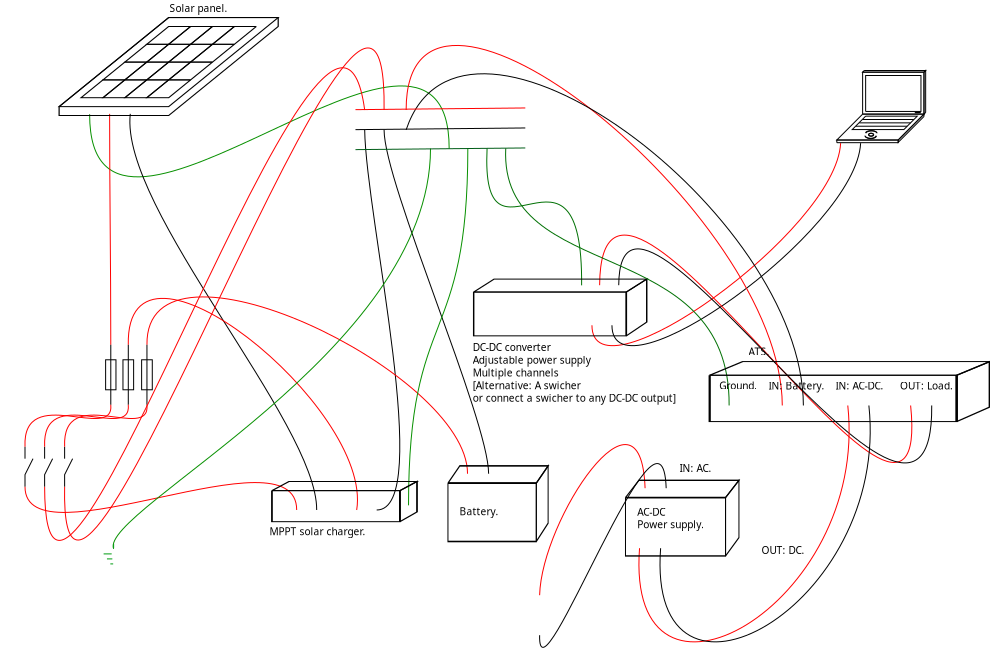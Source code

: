 <?xml version="1.0" encoding="UTF-8"?>
<dia:diagram xmlns:dia="http://www.lysator.liu.se/~alla/dia/">
  <dia:layer name="Background" visible="true" connectable="true" active="true">
    <dia:object type="Standard - Text" version="1" id="O0">
      <dia:attribute name="obj_pos">
        <dia:point val="7.998,4.836"/>
      </dia:attribute>
      <dia:attribute name="obj_bb">
        <dia:rectangle val="7.998,4.374;10.723,4.976"/>
      </dia:attribute>
      <dia:attribute name="text">
        <dia:composite type="text">
          <dia:attribute name="string">
            <dia:string>#Solar panel.#</dia:string>
          </dia:attribute>
          <dia:attribute name="font">
            <dia:font family="Electrolize" style="0" name="Courier"/>
          </dia:attribute>
          <dia:attribute name="height">
            <dia:real val="0.635"/>
          </dia:attribute>
          <dia:attribute name="pos">
            <dia:point val="7.998,4.836"/>
          </dia:attribute>
          <dia:attribute name="color">
            <dia:color val="#000000ff"/>
          </dia:attribute>
          <dia:attribute name="alignment">
            <dia:enum val="0"/>
          </dia:attribute>
        </dia:composite>
      </dia:attribute>
      <dia:attribute name="valign">
        <dia:enum val="3"/>
      </dia:attribute>
    </dia:object>
    <dia:object type="Standard - BezierLine" version="0" id="O1">
      <dia:attribute name="obj_pos">
        <dia:point val="4,9.95"/>
      </dia:attribute>
      <dia:attribute name="obj_bb">
        <dia:rectangle val="4,8.358;21.977,13.313"/>
      </dia:attribute>
      <dia:attribute name="bez_points">
        <dia:point val="4,9.95"/>
        <dia:point val="4,20.07"/>
        <dia:point val="21.977,1.553"/>
        <dia:point val="21.977,11.672"/>
      </dia:attribute>
      <dia:attribute name="corner_types">
        <dia:enum val="2"/>
        <dia:enum val="2"/>
      </dia:attribute>
      <dia:attribute name="line_color">
        <dia:color val="#079000ff"/>
      </dia:attribute>
      <dia:attribute name="line_width">
        <dia:real val="1.175e-38"/>
      </dia:attribute>
      <dia:connections>
        <dia:connection handle="0" to="O76" connection="0"/>
        <dia:connection handle="3" to="O120" connection="0"/>
      </dia:connections>
    </dia:object>
    <dia:object type="Standard - BezierLine" version="0" id="O2">
      <dia:attribute name="obj_pos">
        <dia:point val="5,9.933"/>
      </dia:attribute>
      <dia:attribute name="obj_bb">
        <dia:rectangle val="5,10.233;5.058,21.48"/>
      </dia:attribute>
      <dia:attribute name="bez_points">
        <dia:point val="5,9.933"/>
        <dia:point val="5,13.933"/>
        <dia:point val="5.058,17.329"/>
        <dia:point val="5.058,21.48"/>
      </dia:attribute>
      <dia:attribute name="corner_types">
        <dia:enum val="2"/>
        <dia:enum val="2"/>
      </dia:attribute>
      <dia:attribute name="line_color">
        <dia:color val="#ff0000ff"/>
      </dia:attribute>
      <dia:attribute name="line_width">
        <dia:real val="1.175e-38"/>
      </dia:attribute>
      <dia:connections>
        <dia:connection handle="0" to="O75" connection="0"/>
        <dia:connection handle="3" to="O10" connection="0"/>
      </dia:connections>
    </dia:object>
    <dia:object type="Standard - BezierLine" version="0" id="O3">
      <dia:attribute name="obj_pos">
        <dia:point val="6.033,9.933"/>
      </dia:attribute>
      <dia:attribute name="obj_bb">
        <dia:rectangle val="5.979,10.231;15.355,29.441"/>
      </dia:attribute>
      <dia:attribute name="bez_points">
        <dia:point val="6.033,9.933"/>
        <dia:point val="5.5,14.682"/>
        <dia:point val="15.386,25.39"/>
        <dia:point val="15.353,29.741"/>
      </dia:attribute>
      <dia:attribute name="corner_types">
        <dia:enum val="2"/>
        <dia:enum val="2"/>
      </dia:attribute>
      <dia:attribute name="line_width">
        <dia:real val="1.175e-38"/>
      </dia:attribute>
      <dia:connections>
        <dia:connection handle="0" to="O74" connection="0"/>
        <dia:connection handle="3" to="O29" connection="0"/>
      </dia:connections>
    </dia:object>
    <dia:object type="Standard - BezierLine" version="0" id="O4">
      <dia:attribute name="obj_pos">
        <dia:point val="17.353,29.741"/>
      </dia:attribute>
      <dia:attribute name="obj_bb">
        <dia:rectangle val="5.932,19.116;17.441,29.445"/>
      </dia:attribute>
      <dia:attribute name="bez_points">
        <dia:point val="17.353,29.741"/>
        <dia:point val="18.186,24.623"/>
        <dia:point val="5.799,14.634"/>
        <dia:point val="5.933,21.48"/>
      </dia:attribute>
      <dia:attribute name="corner_types">
        <dia:enum val="2"/>
        <dia:enum val="2"/>
      </dia:attribute>
      <dia:attribute name="line_color">
        <dia:color val="#ff0000ff"/>
      </dia:attribute>
      <dia:attribute name="line_width">
        <dia:real val="1.175e-38"/>
      </dia:attribute>
      <dia:connections>
        <dia:connection handle="0" to="O30" connection="0"/>
        <dia:connection handle="3" to="O14" connection="0"/>
      </dia:connections>
    </dia:object>
    <dia:object type="Standard - BezierLine" version="0" id="O5">
      <dia:attribute name="obj_pos">
        <dia:point val="18.353,29.741"/>
      </dia:attribute>
      <dia:attribute name="obj_bb">
        <dia:rectangle val="17.757,11.031;19.75,29.741"/>
      </dia:attribute>
      <dia:attribute name="bez_points">
        <dia:point val="18.353,29.741"/>
        <dia:point val="21.243,29.741"/>
        <dia:point val="17.814,15.122"/>
        <dia:point val="17.753,10.732"/>
      </dia:attribute>
      <dia:attribute name="corner_types">
        <dia:enum val="2"/>
        <dia:enum val="2"/>
      </dia:attribute>
      <dia:attribute name="line_width">
        <dia:real val="1.175e-38"/>
      </dia:attribute>
      <dia:connections>
        <dia:connection handle="0" to="O31" connection="0"/>
        <dia:connection handle="3" to="O115" connection="0"/>
      </dia:connections>
    </dia:object>
    <dia:object type="Standard - BezierLine" version="0" id="O6">
      <dia:attribute name="obj_pos">
        <dia:point val="18.723,10.732"/>
      </dia:attribute>
      <dia:attribute name="obj_bb">
        <dia:rectangle val="18.723,11.031;23.95,27.63"/>
      </dia:attribute>
      <dia:attribute name="bez_points">
        <dia:point val="18.723,10.732"/>
        <dia:point val="18.723,13.44"/>
        <dia:point val="23.95,25.221"/>
        <dia:point val="23.95,27.929"/>
      </dia:attribute>
      <dia:attribute name="corner_types">
        <dia:enum val="2"/>
        <dia:enum val="2"/>
      </dia:attribute>
      <dia:attribute name="line_width">
        <dia:real val="1.175e-38"/>
      </dia:attribute>
      <dia:connections>
        <dia:connection handle="0" to="O113" connection="0"/>
        <dia:connection handle="3" to="O126" connection="0"/>
      </dia:connections>
    </dia:object>
    <dia:object type="Standard - BezierLine" version="0" id="O7">
      <dia:attribute name="obj_pos">
        <dia:point val="6.867,21.48"/>
      </dia:attribute>
      <dia:attribute name="obj_bb">
        <dia:rectangle val="6.866,19.032;22.896,27.629"/>
      </dia:attribute>
      <dia:attribute name="bez_points">
        <dia:point val="6.867,21.48"/>
        <dia:point val="6.783,15.133"/>
        <dia:point val="22.914,22.856"/>
        <dia:point val="22.895,27.929"/>
      </dia:attribute>
      <dia:attribute name="corner_types">
        <dia:enum val="2"/>
        <dia:enum val="2"/>
      </dia:attribute>
      <dia:attribute name="line_color">
        <dia:color val="#ff0000ff"/>
      </dia:attribute>
      <dia:attribute name="line_width">
        <dia:real val="1.175e-38"/>
      </dia:attribute>
      <dia:connections>
        <dia:connection handle="0" to="O12" connection="0"/>
        <dia:connection handle="3" to="O125" connection="0"/>
      </dia:connections>
    </dia:object>
    <dia:object type="Standard - Text" version="1" id="O8">
      <dia:attribute name="obj_pos">
        <dia:point val="11.778,20.469"/>
      </dia:attribute>
      <dia:attribute name="obj_bb">
        <dia:rectangle val="11.778,19.875;11.778,20.62"/>
      </dia:attribute>
      <dia:attribute name="text">
        <dia:composite type="text">
          <dia:attribute name="string">
            <dia:string>##</dia:string>
          </dia:attribute>
          <dia:attribute name="font">
            <dia:font family="sans" style="0" name="Helvetica"/>
          </dia:attribute>
          <dia:attribute name="height">
            <dia:real val="0.8"/>
          </dia:attribute>
          <dia:attribute name="pos">
            <dia:point val="11.778,20.469"/>
          </dia:attribute>
          <dia:attribute name="color">
            <dia:color val="#000000ff"/>
          </dia:attribute>
          <dia:attribute name="alignment">
            <dia:enum val="0"/>
          </dia:attribute>
        </dia:composite>
      </dia:attribute>
      <dia:attribute name="valign">
        <dia:enum val="3"/>
      </dia:attribute>
    </dia:object>
    <dia:object type="Standard - Text" version="1" id="O9">
      <dia:attribute name="obj_pos">
        <dia:point val="20.405,18.913"/>
      </dia:attribute>
      <dia:attribute name="obj_bb">
        <dia:rectangle val="20.405,18.319;20.405,19.064"/>
      </dia:attribute>
      <dia:attribute name="text">
        <dia:composite type="text">
          <dia:attribute name="string">
            <dia:string>##</dia:string>
          </dia:attribute>
          <dia:attribute name="font">
            <dia:font family="sans" style="0" name="Helvetica"/>
          </dia:attribute>
          <dia:attribute name="height">
            <dia:real val="0.8"/>
          </dia:attribute>
          <dia:attribute name="pos">
            <dia:point val="20.405,18.913"/>
          </dia:attribute>
          <dia:attribute name="color">
            <dia:color val="#000000ff"/>
          </dia:attribute>
          <dia:attribute name="alignment">
            <dia:enum val="0"/>
          </dia:attribute>
        </dia:composite>
      </dia:attribute>
      <dia:attribute name="valign">
        <dia:enum val="3"/>
      </dia:attribute>
    </dia:object>
    <dia:object type="Circuit - Vertical Fuse (European)" version="1" id="O10">
      <dia:attribute name="obj_pos">
        <dia:point val="4.8,21.48"/>
      </dia:attribute>
      <dia:attribute name="obj_bb">
        <dia:rectangle val="4.8,21.48;5.317,24.48"/>
      </dia:attribute>
      <dia:attribute name="meta">
        <dia:composite type="dict"/>
      </dia:attribute>
      <dia:attribute name="elem_corner">
        <dia:point val="4.8,21.48"/>
      </dia:attribute>
      <dia:attribute name="elem_width">
        <dia:real val="0.517"/>
      </dia:attribute>
      <dia:attribute name="elem_height">
        <dia:real val="3.0"/>
      </dia:attribute>
      <dia:attribute name="line_width">
        <dia:real val="1.175e-38"/>
      </dia:attribute>
      <dia:attribute name="line_colour">
        <dia:color val="#000000ff"/>
      </dia:attribute>
      <dia:attribute name="fill_colour">
        <dia:color val="#ffffffff"/>
      </dia:attribute>
      <dia:attribute name="show_background">
        <dia:boolean val="false"/>
      </dia:attribute>
      <dia:attribute name="line_style">
        <dia:enum val="0"/>
        <dia:real val="1"/>
      </dia:attribute>
      <dia:attribute name="flip_horizontal">
        <dia:boolean val="false"/>
      </dia:attribute>
      <dia:attribute name="flip_vertical">
        <dia:boolean val="false"/>
      </dia:attribute>
      <dia:attribute name="subscale">
        <dia:real val="1"/>
      </dia:attribute>
    </dia:object>
    <dia:object type="Standard - BezierLine" version="0" id="O11">
      <dia:attribute name="obj_pos">
        <dia:point val="0.769,28.575"/>
      </dia:attribute>
      <dia:attribute name="obj_bb">
        <dia:rectangle val="0.769,28.114;14.353,29.82"/>
      </dia:attribute>
      <dia:attribute name="bez_points">
        <dia:point val="0.769,28.575"/>
        <dia:point val="0.769,32.575"/>
        <dia:point val="14.353,25.59"/>
        <dia:point val="14.353,29.741"/>
      </dia:attribute>
      <dia:attribute name="corner_types">
        <dia:enum val="2"/>
        <dia:enum val="2"/>
      </dia:attribute>
      <dia:attribute name="line_color">
        <dia:color val="#ff0000ff"/>
      </dia:attribute>
      <dia:attribute name="line_width">
        <dia:real val="1.175e-38"/>
      </dia:attribute>
      <dia:connections>
        <dia:connection handle="0" to="O146" connection="1"/>
        <dia:connection handle="3" to="O28" connection="0"/>
      </dia:connections>
    </dia:object>
    <dia:object type="Circuit - Vertical Fuse (European)" version="1" id="O12">
      <dia:attribute name="obj_pos">
        <dia:point val="6.6,21.48"/>
      </dia:attribute>
      <dia:attribute name="obj_bb">
        <dia:rectangle val="6.6,21.48;7.133,24.48"/>
      </dia:attribute>
      <dia:attribute name="meta">
        <dia:composite type="dict"/>
      </dia:attribute>
      <dia:attribute name="elem_corner">
        <dia:point val="6.6,21.48"/>
      </dia:attribute>
      <dia:attribute name="elem_width">
        <dia:real val="0.533"/>
      </dia:attribute>
      <dia:attribute name="elem_height">
        <dia:real val="3.0"/>
      </dia:attribute>
      <dia:attribute name="line_width">
        <dia:real val="1.175e-38"/>
      </dia:attribute>
      <dia:attribute name="line_colour">
        <dia:color val="#000000ff"/>
      </dia:attribute>
      <dia:attribute name="fill_colour">
        <dia:color val="#ffffffff"/>
      </dia:attribute>
      <dia:attribute name="show_background">
        <dia:boolean val="false"/>
      </dia:attribute>
      <dia:attribute name="line_style">
        <dia:enum val="0"/>
        <dia:real val="1"/>
      </dia:attribute>
      <dia:attribute name="flip_horizontal">
        <dia:boolean val="false"/>
      </dia:attribute>
      <dia:attribute name="flip_vertical">
        <dia:boolean val="false"/>
      </dia:attribute>
      <dia:attribute name="subscale">
        <dia:real val="1"/>
      </dia:attribute>
    </dia:object>
    <dia:object type="Standard - BezierLine" version="0" id="O13">
      <dia:attribute name="obj_pos">
        <dia:point val="2.75,28.575"/>
      </dia:attribute>
      <dia:attribute name="obj_bb">
        <dia:rectangle val="2.746,6.354;18.729,31.23"/>
      </dia:attribute>
      <dia:attribute name="bez_points">
        <dia:point val="2.75,28.575"/>
        <dia:point val="2.461,42.895"/>
        <dia:point val="18.934,-5.811"/>
        <dia:point val="18.723,9.742"/>
      </dia:attribute>
      <dia:attribute name="corner_types">
        <dia:enum val="2"/>
        <dia:enum val="2"/>
      </dia:attribute>
      <dia:attribute name="line_color">
        <dia:color val="#ff0000ff"/>
      </dia:attribute>
      <dia:attribute name="line_width">
        <dia:real val="1.175e-38"/>
      </dia:attribute>
      <dia:connections>
        <dia:connection handle="0" to="O149" connection="1"/>
        <dia:connection handle="3" to="O112" connection="0"/>
      </dia:connections>
    </dia:object>
    <dia:object type="Circuit - Vertical Fuse (European)" version="1" id="O14">
      <dia:attribute name="obj_pos">
        <dia:point val="5.667,21.48"/>
      </dia:attribute>
      <dia:attribute name="obj_bb">
        <dia:rectangle val="5.667,21.48;6.2,24.48"/>
      </dia:attribute>
      <dia:attribute name="meta">
        <dia:composite type="dict"/>
      </dia:attribute>
      <dia:attribute name="elem_corner">
        <dia:point val="5.667,21.48"/>
      </dia:attribute>
      <dia:attribute name="elem_width">
        <dia:real val="0.533"/>
      </dia:attribute>
      <dia:attribute name="elem_height">
        <dia:real val="3.0"/>
      </dia:attribute>
      <dia:attribute name="line_width">
        <dia:real val="1.175e-38"/>
      </dia:attribute>
      <dia:attribute name="line_colour">
        <dia:color val="#000000ff"/>
      </dia:attribute>
      <dia:attribute name="fill_colour">
        <dia:color val="#ffffffff"/>
      </dia:attribute>
      <dia:attribute name="show_background">
        <dia:boolean val="false"/>
      </dia:attribute>
      <dia:attribute name="line_style">
        <dia:enum val="0"/>
        <dia:real val="1"/>
      </dia:attribute>
      <dia:attribute name="flip_horizontal">
        <dia:boolean val="false"/>
      </dia:attribute>
      <dia:attribute name="flip_vertical">
        <dia:boolean val="false"/>
      </dia:attribute>
      <dia:attribute name="subscale">
        <dia:real val="1"/>
      </dia:attribute>
    </dia:object>
    <dia:object type="Standard - BezierLine" version="0" id="O15">
      <dia:attribute name="obj_pos">
        <dia:point val="1.75,28.575"/>
      </dia:attribute>
      <dia:attribute name="obj_bb">
        <dia:rectangle val="1.75,7.344;17.713,31.246"/>
      </dia:attribute>
      <dia:attribute name="bez_points">
        <dia:point val="1.75,28.575"/>
        <dia:point val="1.766,42.427"/>
        <dia:point val="16.134,-2.411"/>
        <dia:point val="17.753,9.742"/>
      </dia:attribute>
      <dia:attribute name="corner_types">
        <dia:enum val="2"/>
        <dia:enum val="2"/>
      </dia:attribute>
      <dia:attribute name="line_color">
        <dia:color val="#ff0000ff"/>
      </dia:attribute>
      <dia:attribute name="line_width">
        <dia:real val="1.175e-38"/>
      </dia:attribute>
      <dia:connections>
        <dia:connection handle="0" to="O148" connection="1"/>
        <dia:connection handle="3" to="O114" connection="0"/>
      </dia:connections>
    </dia:object>
    <dia:object type="Standard - BezierLine" version="0" id="O16">
      <dia:attribute name="obj_pos">
        <dia:point val="21.044,11.672"/>
      </dia:attribute>
      <dia:attribute name="obj_bb">
        <dia:rectangle val="5.175,11.925;21.044,31.686"/>
      </dia:attribute>
      <dia:attribute name="bez_points">
        <dia:point val="21.044,11.672"/>
        <dia:point val="21.044,21.792"/>
        <dia:point val="4.444,29.779"/>
        <dia:point val="5.2,31.686"/>
      </dia:attribute>
      <dia:attribute name="corner_types">
        <dia:enum val="2"/>
        <dia:enum val="2"/>
      </dia:attribute>
      <dia:attribute name="line_color">
        <dia:color val="#079000ff"/>
      </dia:attribute>
      <dia:attribute name="line_width">
        <dia:real val="1.175e-38"/>
      </dia:attribute>
      <dia:connections>
        <dia:connection handle="0" to="O117" connection="0"/>
        <dia:connection handle="3" to="O106" connection="1"/>
      </dia:connections>
    </dia:object>
    <dia:object type="Standard - BezierLine" version="0" id="O17">
      <dia:attribute name="obj_pos">
        <dia:point val="22.91,11.66"/>
      </dia:attribute>
      <dia:attribute name="obj_bb">
        <dia:rectangle val="19.945,11.915;22.91,29.253"/>
      </dia:attribute>
      <dia:attribute name="bez_points">
        <dia:point val="22.91,11.66"/>
        <dia:point val="22.91,21.78"/>
        <dia:point val="19.945,19.388"/>
        <dia:point val="19.945,29.508"/>
      </dia:attribute>
      <dia:attribute name="corner_types">
        <dia:enum val="2"/>
        <dia:enum val="2"/>
      </dia:attribute>
      <dia:attribute name="line_color">
        <dia:color val="#079000ff"/>
      </dia:attribute>
      <dia:attribute name="line_width">
        <dia:real val="1.175e-38"/>
      </dia:attribute>
      <dia:connections>
        <dia:connection handle="0" to="O121" connection="0"/>
        <dia:connection handle="3" to="O32" connection="0"/>
      </dia:connections>
    </dia:object>
    <dia:object type="Electronic - photo_sensitive_part" version="1" id="O18">
      <dia:attribute name="obj_pos">
        <dia:point val="6.025,4.72"/>
      </dia:attribute>
      <dia:attribute name="obj_bb">
        <dia:rectangle val="6.025,4.72;7.174,5.869"/>
      </dia:attribute>
      <dia:attribute name="meta">
        <dia:composite type="dict"/>
      </dia:attribute>
      <dia:attribute name="elem_corner">
        <dia:point val="6.025,4.72"/>
      </dia:attribute>
      <dia:attribute name="elem_width">
        <dia:real val="1.149"/>
      </dia:attribute>
      <dia:attribute name="elem_height">
        <dia:real val="1.149"/>
      </dia:attribute>
      <dia:attribute name="line_width">
        <dia:real val="1.175e-38"/>
      </dia:attribute>
      <dia:attribute name="line_colour">
        <dia:color val="#000000ff"/>
      </dia:attribute>
      <dia:attribute name="fill_colour">
        <dia:color val="#ffffffff"/>
      </dia:attribute>
      <dia:attribute name="show_background">
        <dia:boolean val="true"/>
      </dia:attribute>
      <dia:attribute name="line_style">
        <dia:enum val="0"/>
        <dia:real val="1"/>
      </dia:attribute>
      <dia:attribute name="flip_horizontal">
        <dia:boolean val="false"/>
      </dia:attribute>
      <dia:attribute name="flip_vertical">
        <dia:boolean val="false"/>
      </dia:attribute>
      <dia:attribute name="subscale">
        <dia:real val="1"/>
      </dia:attribute>
    </dia:object>
    <dia:object type="Standard - BezierLine" version="0" id="O19">
      <dia:attribute name="obj_pos">
        <dia:point val="29.116,20.503"/>
      </dia:attribute>
      <dia:attribute name="obj_bb">
        <dia:rectangle val="29.116,11.696;41.536,21.825"/>
      </dia:attribute>
      <dia:attribute name="bez_points">
        <dia:point val="29.116,20.503"/>
        <dia:point val="29.116,24.503"/>
        <dia:point val="41.345,15.777"/>
        <dia:point val="41.55,11.397"/>
      </dia:attribute>
      <dia:attribute name="corner_types">
        <dia:enum val="2"/>
        <dia:enum val="2"/>
      </dia:attribute>
      <dia:attribute name="line_color">
        <dia:color val="#ff0000ff"/>
      </dia:attribute>
      <dia:attribute name="line_width">
        <dia:real val="1.175e-38"/>
      </dia:attribute>
      <dia:connections>
        <dia:connection handle="0" to="O52" connection="0"/>
        <dia:connection handle="3" to="O130" connection="0"/>
      </dia:connections>
    </dia:object>
    <dia:object type="Standard - BezierLine" version="0" id="O20">
      <dia:attribute name="obj_pos">
        <dia:point val="30.116,20.503"/>
      </dia:attribute>
      <dia:attribute name="obj_bb">
        <dia:rectangle val="30.116,11.696;42.536,21.825"/>
      </dia:attribute>
      <dia:attribute name="bez_points">
        <dia:point val="30.116,20.503"/>
        <dia:point val="30.116,24.503"/>
        <dia:point val="42.345,15.777"/>
        <dia:point val="42.55,11.397"/>
      </dia:attribute>
      <dia:attribute name="corner_types">
        <dia:enum val="2"/>
        <dia:enum val="2"/>
      </dia:attribute>
      <dia:attribute name="line_width">
        <dia:real val="1.175e-38"/>
      </dia:attribute>
      <dia:connections>
        <dia:connection handle="0" to="O53" connection="0"/>
        <dia:connection handle="3" to="O131" connection="0"/>
      </dia:connections>
    </dia:object>
    <dia:object type="Standard - BezierLine" version="0" id="O21">
      <dia:attribute name="obj_pos">
        <dia:point val="29.5,18.5"/>
      </dia:attribute>
      <dia:attribute name="obj_bb">
        <dia:rectangle val="29.502,15.74;45.143,27.615"/>
      </dia:attribute>
      <dia:attribute name="bez_points">
        <dia:point val="29.5,18.5"/>
        <dia:point val="29.581,7.68"/>
        <dia:point val="46.25,36.15"/>
        <dia:point val="45.05,24.515"/>
      </dia:attribute>
      <dia:attribute name="corner_types">
        <dia:enum val="2"/>
        <dia:enum val="2"/>
      </dia:attribute>
      <dia:attribute name="line_color">
        <dia:color val="#ff0000ff"/>
      </dia:attribute>
      <dia:attribute name="line_width">
        <dia:real val="1.175e-38"/>
      </dia:attribute>
      <dia:connections>
        <dia:connection handle="0" to="O41" connection="0"/>
        <dia:connection handle="3" to="O94" connection="0"/>
      </dia:connections>
    </dia:object>
    <dia:object type="Standard - BezierLine" version="0" id="O22">
      <dia:attribute name="obj_pos">
        <dia:point val="46.105,24.515"/>
      </dia:attribute>
      <dia:attribute name="obj_bb">
        <dia:rectangle val="30.457,16.421;46.109,27.637"/>
      </dia:attribute>
      <dia:attribute name="bez_points">
        <dia:point val="46.105,24.515"/>
        <dia:point val="46.23,35.75"/>
        <dia:point val="30.525,9.815"/>
        <dia:point val="30.455,18.5"/>
      </dia:attribute>
      <dia:attribute name="corner_types">
        <dia:enum val="2"/>
        <dia:enum val="2"/>
      </dia:attribute>
      <dia:attribute name="line_width">
        <dia:real val="1.175e-38"/>
      </dia:attribute>
      <dia:connections>
        <dia:connection handle="0" to="O95" connection="0"/>
        <dia:connection handle="3" to="O42" connection="0"/>
      </dia:connections>
    </dia:object>
    <dia:object type="Standard - Text" version="1" id="O23">
      <dia:attribute name="obj_pos">
        <dia:point val="23.155,21.793"/>
      </dia:attribute>
      <dia:attribute name="obj_bb">
        <dia:rectangle val="23.155,21.33;33.098,24.473"/>
      </dia:attribute>
      <dia:attribute name="text">
        <dia:composite type="text">
          <dia:attribute name="string">
            <dia:string>#DC-DC converter 
Adjustable power supply
Multiple channels
[Alternative: A swicher 
or connect a swicher to any DC-DC output]#</dia:string>
          </dia:attribute>
          <dia:attribute name="font">
            <dia:font family="Electrolize" style="0" name="Courier"/>
          </dia:attribute>
          <dia:attribute name="height">
            <dia:real val="0.635"/>
          </dia:attribute>
          <dia:attribute name="pos">
            <dia:point val="23.155,21.793"/>
          </dia:attribute>
          <dia:attribute name="color">
            <dia:color val="#000000ff"/>
          </dia:attribute>
          <dia:attribute name="alignment">
            <dia:enum val="0"/>
          </dia:attribute>
        </dia:composite>
      </dia:attribute>
      <dia:attribute name="valign">
        <dia:enum val="3"/>
      </dia:attribute>
    </dia:object>
    <dia:group>
      <dia:attribute name="meta">
        <dia:composite type="dict"/>
      </dia:attribute>
      <dia:attribute name="matrix"/>
      <dia:object type="Standard - Text" version="1" id="O24">
        <dia:attribute name="obj_pos">
          <dia:point val="13,31"/>
        </dia:attribute>
        <dia:attribute name="obj_bb">
          <dia:rectangle val="13,30.537;17.735,31.775"/>
        </dia:attribute>
        <dia:attribute name="text">
          <dia:composite type="text">
            <dia:attribute name="string">
              <dia:string>#MPPT solar charger.
#</dia:string>
            </dia:attribute>
            <dia:attribute name="font">
              <dia:font family="Electrolize" style="0" name="Courier"/>
            </dia:attribute>
            <dia:attribute name="height">
              <dia:real val="0.635"/>
            </dia:attribute>
            <dia:attribute name="pos">
              <dia:point val="13,31"/>
            </dia:attribute>
            <dia:attribute name="color">
              <dia:color val="#000000ff"/>
            </dia:attribute>
            <dia:attribute name="alignment">
              <dia:enum val="0"/>
            </dia:attribute>
          </dia:composite>
        </dia:attribute>
        <dia:attribute name="valign">
          <dia:enum val="3"/>
        </dia:attribute>
      </dia:object>
      <dia:group>
        <dia:attribute name="meta">
          <dia:composite type="dict"/>
        </dia:attribute>
        <dia:attribute name="matrix"/>
        <dia:group>
          <dia:attribute name="meta">
            <dia:composite type="dict"/>
          </dia:attribute>
          <dia:attribute name="matrix">
            <dia:matrix xx="0.808" xy="0" yx="0" yy="0.469" x0="4.209" y0="21.248"/>
          </dia:attribute>
          <dia:object type="Standard - Path" version="0" id="O25">
            <dia:attribute name="obj_pos">
              <dia:point val="11.024,16.045"/>
            </dia:attribute>
            <dia:attribute name="obj_bb">
              <dia:rectangle val="11.024,15.067;20,16.045"/>
            </dia:attribute>
            <dia:attribute name="meta">
              <dia:composite type="dict"/>
            </dia:attribute>
            <dia:attribute name="bez_points">
              <dia:bezpoint type="moveto" p1="11.024,16.045"/>
              <dia:bezpoint type="lineto" p1="12.083,15.067"/>
              <dia:bezpoint type="lineto" p1="20,15.067"/>
              <dia:bezpoint type="lineto" p1="18.941,16.045"/>
              <dia:bezpoint type="lineto" p1="11.024,16.045"/>
            </dia:attribute>
            <dia:attribute name="stroke_or_fill">
              <dia:enum val="1"/>
            </dia:attribute>
            <dia:attribute name="line_width">
              <dia:real val="1.175e-38"/>
            </dia:attribute>
            <dia:attribute name="line_colour">
              <dia:color val="#000000ff"/>
            </dia:attribute>
            <dia:attribute name="line_style">
              <dia:enum val="0"/>
              <dia:real val="1"/>
            </dia:attribute>
            <dia:attribute name="line_join">
              <dia:enum val="0"/>
            </dia:attribute>
            <dia:attribute name="line_caps">
              <dia:enum val="0"/>
            </dia:attribute>
            <dia:attribute name="fill_colour">
              <dia:color val="#ffffffff"/>
            </dia:attribute>
            <dia:attribute name="show_control_lines">
              <dia:boolean val="false"/>
            </dia:attribute>
            <dia:attribute name="pattern"/>
          </dia:object>
          <dia:object type="Standard - Path" version="0" id="O26">
            <dia:attribute name="obj_pos">
              <dia:point val="11.024,16.045"/>
            </dia:attribute>
            <dia:attribute name="obj_bb">
              <dia:rectangle val="11.024,16.045;18.941,19.354"/>
            </dia:attribute>
            <dia:attribute name="meta">
              <dia:composite type="dict"/>
            </dia:attribute>
            <dia:attribute name="bez_points">
              <dia:bezpoint type="moveto" p1="11.024,16.045"/>
              <dia:bezpoint type="lineto" p1="18.941,16.045"/>
              <dia:bezpoint type="lineto" p1="18.941,19.354"/>
              <dia:bezpoint type="lineto" p1="11.024,19.354"/>
              <dia:bezpoint type="lineto" p1="11.024,16.045"/>
            </dia:attribute>
            <dia:attribute name="stroke_or_fill">
              <dia:enum val="1"/>
            </dia:attribute>
            <dia:attribute name="line_width">
              <dia:real val="1.175e-38"/>
            </dia:attribute>
            <dia:attribute name="line_colour">
              <dia:color val="#000000ff"/>
            </dia:attribute>
            <dia:attribute name="line_style">
              <dia:enum val="0"/>
              <dia:real val="1"/>
            </dia:attribute>
            <dia:attribute name="line_join">
              <dia:enum val="0"/>
            </dia:attribute>
            <dia:attribute name="line_caps">
              <dia:enum val="0"/>
            </dia:attribute>
            <dia:attribute name="fill_colour">
              <dia:color val="#ffffffff"/>
            </dia:attribute>
            <dia:attribute name="show_control_lines">
              <dia:boolean val="false"/>
            </dia:attribute>
            <dia:attribute name="pattern"/>
          </dia:object>
          <dia:object type="Standard - Path" version="0" id="O27">
            <dia:attribute name="obj_pos">
              <dia:point val="18.941,19.354"/>
            </dia:attribute>
            <dia:attribute name="obj_bb">
              <dia:rectangle val="18.941,15.067;20,19.354"/>
            </dia:attribute>
            <dia:attribute name="meta">
              <dia:composite type="dict"/>
            </dia:attribute>
            <dia:attribute name="bez_points">
              <dia:bezpoint type="moveto" p1="18.941,19.354"/>
              <dia:bezpoint type="lineto" p1="20,18.314"/>
              <dia:bezpoint type="lineto" p1="20,15.067"/>
              <dia:bezpoint type="lineto" p1="18.941,16.045"/>
              <dia:bezpoint type="lineto" p1="18.941,19.354"/>
            </dia:attribute>
            <dia:attribute name="stroke_or_fill">
              <dia:enum val="1"/>
            </dia:attribute>
            <dia:attribute name="line_width">
              <dia:real val="1.175e-38"/>
            </dia:attribute>
            <dia:attribute name="line_colour">
              <dia:color val="#000000ff"/>
            </dia:attribute>
            <dia:attribute name="line_style">
              <dia:enum val="0"/>
              <dia:real val="1"/>
            </dia:attribute>
            <dia:attribute name="line_join">
              <dia:enum val="0"/>
            </dia:attribute>
            <dia:attribute name="line_caps">
              <dia:enum val="0"/>
            </dia:attribute>
            <dia:attribute name="fill_colour">
              <dia:color val="#ffffffff"/>
            </dia:attribute>
            <dia:attribute name="show_control_lines">
              <dia:boolean val="false"/>
            </dia:attribute>
            <dia:attribute name="pattern"/>
          </dia:object>
        </dia:group>
        <dia:object type="Electrical - Dispatch Box" version="1" id="O28">
          <dia:attribute name="obj_pos">
            <dia:point val="13.853,29.241"/>
          </dia:attribute>
          <dia:attribute name="obj_bb">
            <dia:rectangle val="13.853,29.241;14.853,30.241"/>
          </dia:attribute>
          <dia:attribute name="meta">
            <dia:composite type="dict"/>
          </dia:attribute>
          <dia:attribute name="elem_corner">
            <dia:point val="13.853,29.241"/>
          </dia:attribute>
          <dia:attribute name="elem_width">
            <dia:real val="1.0"/>
          </dia:attribute>
          <dia:attribute name="elem_height">
            <dia:real val="1.0"/>
          </dia:attribute>
          <dia:attribute name="line_width">
            <dia:real val="1.175e-38"/>
          </dia:attribute>
          <dia:attribute name="line_colour">
            <dia:color val="#ff0000ff"/>
          </dia:attribute>
          <dia:attribute name="fill_colour">
            <dia:color val="#ffffffff"/>
          </dia:attribute>
          <dia:attribute name="show_background">
            <dia:boolean val="true"/>
          </dia:attribute>
          <dia:attribute name="line_style">
            <dia:enum val="0"/>
            <dia:real val="1"/>
          </dia:attribute>
          <dia:attribute name="flip_horizontal">
            <dia:boolean val="false"/>
          </dia:attribute>
          <dia:attribute name="flip_vertical">
            <dia:boolean val="false"/>
          </dia:attribute>
          <dia:attribute name="subscale">
            <dia:real val="1"/>
          </dia:attribute>
        </dia:object>
        <dia:object type="Electrical - Dispatch Box" version="1" id="O29">
          <dia:attribute name="obj_pos">
            <dia:point val="14.853,29.241"/>
          </dia:attribute>
          <dia:attribute name="obj_bb">
            <dia:rectangle val="14.853,29.241;15.853,30.241"/>
          </dia:attribute>
          <dia:attribute name="meta">
            <dia:composite type="dict"/>
          </dia:attribute>
          <dia:attribute name="elem_corner">
            <dia:point val="14.853,29.241"/>
          </dia:attribute>
          <dia:attribute name="elem_width">
            <dia:real val="1.0"/>
          </dia:attribute>
          <dia:attribute name="elem_height">
            <dia:real val="1.0"/>
          </dia:attribute>
          <dia:attribute name="line_width">
            <dia:real val="1.175e-38"/>
          </dia:attribute>
          <dia:attribute name="line_colour">
            <dia:color val="#000000ff"/>
          </dia:attribute>
          <dia:attribute name="fill_colour">
            <dia:color val="#ffffffff"/>
          </dia:attribute>
          <dia:attribute name="show_background">
            <dia:boolean val="true"/>
          </dia:attribute>
          <dia:attribute name="line_style">
            <dia:enum val="0"/>
            <dia:real val="1"/>
          </dia:attribute>
          <dia:attribute name="flip_horizontal">
            <dia:boolean val="false"/>
          </dia:attribute>
          <dia:attribute name="flip_vertical">
            <dia:boolean val="false"/>
          </dia:attribute>
          <dia:attribute name="subscale">
            <dia:real val="1"/>
          </dia:attribute>
        </dia:object>
        <dia:object type="Electrical - Dispatch Box" version="1" id="O30">
          <dia:attribute name="obj_pos">
            <dia:point val="16.853,29.241"/>
          </dia:attribute>
          <dia:attribute name="obj_bb">
            <dia:rectangle val="16.853,29.241;17.853,30.241"/>
          </dia:attribute>
          <dia:attribute name="meta">
            <dia:composite type="dict"/>
          </dia:attribute>
          <dia:attribute name="elem_corner">
            <dia:point val="16.853,29.241"/>
          </dia:attribute>
          <dia:attribute name="elem_width">
            <dia:real val="1.0"/>
          </dia:attribute>
          <dia:attribute name="elem_height">
            <dia:real val="1.0"/>
          </dia:attribute>
          <dia:attribute name="line_width">
            <dia:real val="1.175e-38"/>
          </dia:attribute>
          <dia:attribute name="line_colour">
            <dia:color val="#ff0000ff"/>
          </dia:attribute>
          <dia:attribute name="fill_colour">
            <dia:color val="#ffffffff"/>
          </dia:attribute>
          <dia:attribute name="show_background">
            <dia:boolean val="true"/>
          </dia:attribute>
          <dia:attribute name="line_style">
            <dia:enum val="0"/>
            <dia:real val="1"/>
          </dia:attribute>
          <dia:attribute name="flip_horizontal">
            <dia:boolean val="false"/>
          </dia:attribute>
          <dia:attribute name="flip_vertical">
            <dia:boolean val="false"/>
          </dia:attribute>
          <dia:attribute name="subscale">
            <dia:real val="1"/>
          </dia:attribute>
        </dia:object>
        <dia:object type="Electrical - Dispatch Box" version="1" id="O31">
          <dia:attribute name="obj_pos">
            <dia:point val="17.853,29.241"/>
          </dia:attribute>
          <dia:attribute name="obj_bb">
            <dia:rectangle val="17.853,29.241;18.853,30.241"/>
          </dia:attribute>
          <dia:attribute name="meta">
            <dia:composite type="dict"/>
          </dia:attribute>
          <dia:attribute name="elem_corner">
            <dia:point val="17.853,29.241"/>
          </dia:attribute>
          <dia:attribute name="elem_width">
            <dia:real val="1.0"/>
          </dia:attribute>
          <dia:attribute name="elem_height">
            <dia:real val="1.0"/>
          </dia:attribute>
          <dia:attribute name="line_width">
            <dia:real val="1.175e-38"/>
          </dia:attribute>
          <dia:attribute name="line_colour">
            <dia:color val="#000000ff"/>
          </dia:attribute>
          <dia:attribute name="fill_colour">
            <dia:color val="#ffffffff"/>
          </dia:attribute>
          <dia:attribute name="show_background">
            <dia:boolean val="true"/>
          </dia:attribute>
          <dia:attribute name="line_style">
            <dia:enum val="0"/>
            <dia:real val="1"/>
          </dia:attribute>
          <dia:attribute name="flip_horizontal">
            <dia:boolean val="false"/>
          </dia:attribute>
          <dia:attribute name="flip_vertical">
            <dia:boolean val="false"/>
          </dia:attribute>
          <dia:attribute name="subscale">
            <dia:real val="1"/>
          </dia:attribute>
        </dia:object>
        <dia:object type="Electrical - Dispatch Box" version="1" id="O32">
          <dia:attribute name="obj_pos">
            <dia:point val="19.52,29.083"/>
          </dia:attribute>
          <dia:attribute name="obj_bb">
            <dia:rectangle val="19.52,29.083;20.37,29.933"/>
          </dia:attribute>
          <dia:attribute name="meta">
            <dia:composite type="dict"/>
          </dia:attribute>
          <dia:attribute name="elem_corner">
            <dia:point val="19.52,29.083"/>
          </dia:attribute>
          <dia:attribute name="elem_width">
            <dia:real val="0.85"/>
          </dia:attribute>
          <dia:attribute name="elem_height">
            <dia:real val="0.85"/>
          </dia:attribute>
          <dia:attribute name="line_width">
            <dia:real val="1.175e-38"/>
          </dia:attribute>
          <dia:attribute name="line_colour">
            <dia:color val="#005213ff"/>
          </dia:attribute>
          <dia:attribute name="fill_colour">
            <dia:color val="#ffffffff"/>
          </dia:attribute>
          <dia:attribute name="show_background">
            <dia:boolean val="true"/>
          </dia:attribute>
          <dia:attribute name="line_style">
            <dia:enum val="0"/>
            <dia:real val="1"/>
          </dia:attribute>
          <dia:attribute name="flip_horizontal">
            <dia:boolean val="false"/>
          </dia:attribute>
          <dia:attribute name="flip_vertical">
            <dia:boolean val="false"/>
          </dia:attribute>
          <dia:attribute name="subscale">
            <dia:real val="1"/>
          </dia:attribute>
        </dia:object>
      </dia:group>
    </dia:group>
    <dia:object type="Standard - BezierLine" version="0" id="O33">
      <dia:attribute name="obj_pos">
        <dia:point val="19.826,9.742"/>
      </dia:attribute>
      <dia:attribute name="obj_bb">
        <dia:rectangle val="19.826,6.214;38.633,24.216"/>
      </dia:attribute>
      <dia:attribute name="bez_points">
        <dia:point val="19.826,9.742"/>
        <dia:point val="19.812,-0.129"/>
        <dia:point val="38.608,14.895"/>
        <dia:point val="38.633,24.515"/>
      </dia:attribute>
      <dia:attribute name="corner_types">
        <dia:enum val="2"/>
        <dia:enum val="2"/>
      </dia:attribute>
      <dia:attribute name="line_color">
        <dia:color val="#ff0000ff"/>
      </dia:attribute>
      <dia:attribute name="line_width">
        <dia:real val="1.175e-38"/>
      </dia:attribute>
      <dia:connections>
        <dia:connection handle="0" to="O118" connection="0"/>
        <dia:connection handle="3" to="O96" connection="0"/>
      </dia:connections>
    </dia:object>
    <dia:object type="Standard - BezierLine" version="0" id="O34">
      <dia:attribute name="obj_pos">
        <dia:point val="19.826,10.732"/>
      </dia:attribute>
      <dia:attribute name="obj_bb">
        <dia:rectangle val="19.922,7.643;39.687,24.215"/>
      </dia:attribute>
      <dia:attribute name="bez_points">
        <dia:point val="19.826,10.732"/>
        <dia:point val="22.676,2.229"/>
        <dia:point val="39.663,14.895"/>
        <dia:point val="39.688,24.515"/>
      </dia:attribute>
      <dia:attribute name="corner_types">
        <dia:enum val="2"/>
        <dia:enum val="2"/>
      </dia:attribute>
      <dia:attribute name="line_width">
        <dia:real val="1.175e-38"/>
      </dia:attribute>
      <dia:connections>
        <dia:connection handle="0" to="O119" connection="0"/>
        <dia:connection handle="3" to="O97" connection="0"/>
      </dia:connections>
    </dia:object>
    <dia:object type="Electronic - source_voltage_alternating" version="1" id="O35">
      <dia:attribute name="obj_pos">
        <dia:point val="26,34"/>
      </dia:attribute>
      <dia:attribute name="obj_bb">
        <dia:rectangle val="26,34;27,36"/>
      </dia:attribute>
      <dia:attribute name="meta">
        <dia:composite type="dict"/>
      </dia:attribute>
      <dia:attribute name="elem_corner">
        <dia:point val="26,34"/>
      </dia:attribute>
      <dia:attribute name="elem_width">
        <dia:real val="1"/>
      </dia:attribute>
      <dia:attribute name="elem_height">
        <dia:real val="2"/>
      </dia:attribute>
      <dia:attribute name="line_width">
        <dia:real val="1.175e-38"/>
      </dia:attribute>
      <dia:attribute name="line_colour">
        <dia:color val="#000000ff"/>
      </dia:attribute>
      <dia:attribute name="fill_colour">
        <dia:color val="#ffffffff"/>
      </dia:attribute>
      <dia:attribute name="show_background">
        <dia:boolean val="true"/>
      </dia:attribute>
      <dia:attribute name="line_style">
        <dia:enum val="0"/>
        <dia:real val="1"/>
      </dia:attribute>
      <dia:attribute name="flip_horizontal">
        <dia:boolean val="false"/>
      </dia:attribute>
      <dia:attribute name="flip_vertical">
        <dia:boolean val="false"/>
      </dia:attribute>
      <dia:attribute name="subscale">
        <dia:real val="1"/>
      </dia:attribute>
    </dia:object>
    <dia:object type="Standard - BezierLine" version="0" id="O36">
      <dia:attribute name="obj_pos">
        <dia:point val="26.5,34"/>
      </dia:attribute>
      <dia:attribute name="obj_bb">
        <dia:rectangle val="26.5,26.223;31.763,34"/>
      </dia:attribute>
      <dia:attribute name="bez_points">
        <dia:point val="26.5,34"/>
        <dia:point val="26.6,30.2"/>
        <dia:point val="31.571,22.781"/>
        <dia:point val="31.773,28.651"/>
      </dia:attribute>
      <dia:attribute name="corner_types">
        <dia:enum val="2"/>
        <dia:enum val="2"/>
      </dia:attribute>
      <dia:attribute name="line_color">
        <dia:color val="#ff0000ff"/>
      </dia:attribute>
      <dia:attribute name="line_width">
        <dia:real val="1.175e-38"/>
      </dia:attribute>
      <dia:connections>
        <dia:connection handle="0" to="O35" connection="0"/>
        <dia:connection handle="3" to="O79" connection="0"/>
      </dia:connections>
    </dia:object>
    <dia:object type="Standard - BezierLine" version="0" id="O37">
      <dia:attribute name="obj_pos">
        <dia:point val="26.5,36"/>
      </dia:attribute>
      <dia:attribute name="obj_bb">
        <dia:rectangle val="26.499,27.137;32.818,36.6"/>
      </dia:attribute>
      <dia:attribute name="bez_points">
        <dia:point val="26.5,36"/>
        <dia:point val="26.4,40"/>
        <dia:point val="32.626,22.781"/>
        <dia:point val="32.828,28.651"/>
      </dia:attribute>
      <dia:attribute name="corner_types">
        <dia:enum val="2"/>
        <dia:enum val="2"/>
      </dia:attribute>
      <dia:attribute name="line_width">
        <dia:real val="1.175e-38"/>
      </dia:attribute>
      <dia:connections>
        <dia:connection handle="0" to="O35" connection="1"/>
        <dia:connection handle="3" to="O80" connection="0"/>
      </dia:connections>
    </dia:object>
    <dia:object type="Standard - BezierLine" version="0" id="O38">
      <dia:attribute name="obj_pos">
        <dia:point val="31.496,31.651"/>
      </dia:attribute>
      <dia:attribute name="obj_bb">
        <dia:rectangle val="31.442,24.813;42.007,36.634"/>
      </dia:attribute>
      <dia:attribute name="bez_points">
        <dia:point val="31.496,31.651"/>
        <dia:point val="30.771,41.306"/>
        <dia:point val="42.983,34.6"/>
        <dia:point val="41.908,24.515"/>
      </dia:attribute>
      <dia:attribute name="corner_types">
        <dia:enum val="2"/>
        <dia:enum val="2"/>
      </dia:attribute>
      <dia:attribute name="line_color">
        <dia:color val="#ff0000ff"/>
      </dia:attribute>
      <dia:attribute name="line_width">
        <dia:real val="1.175e-38"/>
      </dia:attribute>
      <dia:connections>
        <dia:connection handle="0" to="O84" connection="0"/>
        <dia:connection handle="3" to="O101" connection="0"/>
      </dia:connections>
    </dia:object>
    <dia:object type="Standard - BezierLine" version="0" id="O39">
      <dia:attribute name="obj_pos">
        <dia:point val="32.55,31.651"/>
      </dia:attribute>
      <dia:attribute name="obj_bb">
        <dia:rectangle val="32.497,24.813;43.062,36.634"/>
      </dia:attribute>
      <dia:attribute name="bez_points">
        <dia:point val="32.55,31.651"/>
        <dia:point val="31.826,41.306"/>
        <dia:point val="44.038,34.6"/>
        <dia:point val="42.963,24.515"/>
      </dia:attribute>
      <dia:attribute name="corner_types">
        <dia:enum val="2"/>
        <dia:enum val="2"/>
      </dia:attribute>
      <dia:attribute name="line_width">
        <dia:real val="1.175e-38"/>
      </dia:attribute>
      <dia:connections>
        <dia:connection handle="0" to="O85" connection="0"/>
        <dia:connection handle="3" to="O102" connection="0"/>
      </dia:connections>
    </dia:object>
    <dia:object type="Standard - BezierLine" version="0" id="O40">
      <dia:attribute name="obj_pos">
        <dia:point val="23.873,11.659"/>
      </dia:attribute>
      <dia:attribute name="obj_bb">
        <dia:rectangle val="23.845,11.913;28.603,18.211"/>
      </dia:attribute>
      <dia:attribute name="bez_points">
        <dia:point val="23.873,11.659"/>
        <dia:point val="23.541,18.592"/>
        <dia:point val="28.67,9.822"/>
        <dia:point val="28.6,18.508"/>
      </dia:attribute>
      <dia:attribute name="corner_types">
        <dia:enum val="2"/>
        <dia:enum val="2"/>
      </dia:attribute>
      <dia:attribute name="line_color">
        <dia:color val="#007003ff"/>
      </dia:attribute>
      <dia:attribute name="line_width">
        <dia:real val="1.175e-38"/>
      </dia:attribute>
      <dia:connections>
        <dia:connection handle="0" to="O122" connection="0"/>
        <dia:connection handle="3" to="O55" connection="0"/>
      </dia:connections>
    </dia:object>
    <dia:group>
      <dia:attribute name="meta">
        <dia:composite type="dict"/>
      </dia:attribute>
      <dia:attribute name="matrix"/>
      <dia:object type="Electrical - Dispatch Box" version="1" id="O41">
        <dia:attribute name="obj_pos">
          <dia:point val="29,18"/>
        </dia:attribute>
        <dia:attribute name="obj_bb">
          <dia:rectangle val="29,18;30,19"/>
        </dia:attribute>
        <dia:attribute name="meta">
          <dia:composite type="dict"/>
        </dia:attribute>
        <dia:attribute name="elem_corner">
          <dia:point val="29,18"/>
        </dia:attribute>
        <dia:attribute name="elem_width">
          <dia:real val="1.0"/>
        </dia:attribute>
        <dia:attribute name="elem_height">
          <dia:real val="1.0"/>
        </dia:attribute>
        <dia:attribute name="line_width">
          <dia:real val="1.175e-38"/>
        </dia:attribute>
        <dia:attribute name="line_colour">
          <dia:color val="#ff0000ff"/>
        </dia:attribute>
        <dia:attribute name="fill_colour">
          <dia:color val="#ffffffff"/>
        </dia:attribute>
        <dia:attribute name="show_background">
          <dia:boolean val="true"/>
        </dia:attribute>
        <dia:attribute name="line_style">
          <dia:enum val="0"/>
          <dia:real val="1"/>
        </dia:attribute>
        <dia:attribute name="flip_horizontal">
          <dia:boolean val="false"/>
        </dia:attribute>
        <dia:attribute name="flip_vertical">
          <dia:boolean val="false"/>
        </dia:attribute>
        <dia:attribute name="subscale">
          <dia:real val="1"/>
        </dia:attribute>
      </dia:object>
      <dia:object type="Electrical - Dispatch Box" version="1" id="O42">
        <dia:attribute name="obj_pos">
          <dia:point val="29.955,18"/>
        </dia:attribute>
        <dia:attribute name="obj_bb">
          <dia:rectangle val="29.955,18;30.955,19"/>
        </dia:attribute>
        <dia:attribute name="meta">
          <dia:composite type="dict"/>
        </dia:attribute>
        <dia:attribute name="elem_corner">
          <dia:point val="29.955,18"/>
        </dia:attribute>
        <dia:attribute name="elem_width">
          <dia:real val="1.0"/>
        </dia:attribute>
        <dia:attribute name="elem_height">
          <dia:real val="1.0"/>
        </dia:attribute>
        <dia:attribute name="line_width">
          <dia:real val="1.175e-38"/>
        </dia:attribute>
        <dia:attribute name="line_colour">
          <dia:color val="#000000ff"/>
        </dia:attribute>
        <dia:attribute name="fill_colour">
          <dia:color val="#ffffffff"/>
        </dia:attribute>
        <dia:attribute name="show_background">
          <dia:boolean val="true"/>
        </dia:attribute>
        <dia:attribute name="line_style">
          <dia:enum val="0"/>
          <dia:real val="1"/>
        </dia:attribute>
        <dia:attribute name="flip_horizontal">
          <dia:boolean val="false"/>
        </dia:attribute>
        <dia:attribute name="flip_vertical">
          <dia:boolean val="false"/>
        </dia:attribute>
        <dia:attribute name="subscale">
          <dia:real val="1"/>
        </dia:attribute>
      </dia:object>
      <dia:group>
        <dia:attribute name="meta">
          <dia:composite type="dict"/>
        </dia:attribute>
        <dia:attribute name="matrix">
          <dia:matrix xx="0.964" xy="0" yx="0" yy="0.662" x0="12.576" y0="8.221"/>
        </dia:attribute>
        <dia:object type="Standard - Path" version="0" id="O43">
          <dia:attribute name="obj_pos">
            <dia:point val="11.024,16.045"/>
          </dia:attribute>
          <dia:attribute name="obj_bb">
            <dia:rectangle val="11.024,15.067;20,16.045"/>
          </dia:attribute>
          <dia:attribute name="meta">
            <dia:composite type="dict"/>
          </dia:attribute>
          <dia:attribute name="bez_points">
            <dia:bezpoint type="moveto" p1="11.024,16.045"/>
            <dia:bezpoint type="lineto" p1="12.083,15.067"/>
            <dia:bezpoint type="lineto" p1="20,15.067"/>
            <dia:bezpoint type="lineto" p1="18.941,16.045"/>
            <dia:bezpoint type="lineto" p1="11.024,16.045"/>
          </dia:attribute>
          <dia:attribute name="stroke_or_fill">
            <dia:enum val="1"/>
          </dia:attribute>
          <dia:attribute name="line_width">
            <dia:real val="1.175e-38"/>
          </dia:attribute>
          <dia:attribute name="line_colour">
            <dia:color val="#000000ff"/>
          </dia:attribute>
          <dia:attribute name="line_style">
            <dia:enum val="0"/>
            <dia:real val="1"/>
          </dia:attribute>
          <dia:attribute name="line_join">
            <dia:enum val="0"/>
          </dia:attribute>
          <dia:attribute name="line_caps">
            <dia:enum val="0"/>
          </dia:attribute>
          <dia:attribute name="fill_colour">
            <dia:color val="#ffffffff"/>
          </dia:attribute>
          <dia:attribute name="show_control_lines">
            <dia:boolean val="false"/>
          </dia:attribute>
          <dia:attribute name="pattern"/>
        </dia:object>
        <dia:object type="Standard - Path" version="0" id="O44">
          <dia:attribute name="obj_pos">
            <dia:point val="11.024,16.045"/>
          </dia:attribute>
          <dia:attribute name="obj_bb">
            <dia:rectangle val="11.024,16.045;18.941,19.354"/>
          </dia:attribute>
          <dia:attribute name="meta">
            <dia:composite type="dict"/>
          </dia:attribute>
          <dia:attribute name="bez_points">
            <dia:bezpoint type="moveto" p1="11.024,16.045"/>
            <dia:bezpoint type="lineto" p1="18.941,16.045"/>
            <dia:bezpoint type="lineto" p1="18.941,19.354"/>
            <dia:bezpoint type="lineto" p1="11.024,19.354"/>
            <dia:bezpoint type="lineto" p1="11.024,16.045"/>
          </dia:attribute>
          <dia:attribute name="stroke_or_fill">
            <dia:enum val="1"/>
          </dia:attribute>
          <dia:attribute name="line_width">
            <dia:real val="1.175e-38"/>
          </dia:attribute>
          <dia:attribute name="line_colour">
            <dia:color val="#000000ff"/>
          </dia:attribute>
          <dia:attribute name="line_style">
            <dia:enum val="0"/>
            <dia:real val="1"/>
          </dia:attribute>
          <dia:attribute name="line_join">
            <dia:enum val="0"/>
          </dia:attribute>
          <dia:attribute name="line_caps">
            <dia:enum val="0"/>
          </dia:attribute>
          <dia:attribute name="fill_colour">
            <dia:color val="#ffffffff"/>
          </dia:attribute>
          <dia:attribute name="show_control_lines">
            <dia:boolean val="false"/>
          </dia:attribute>
          <dia:attribute name="pattern"/>
        </dia:object>
        <dia:object type="Standard - Path" version="0" id="O45">
          <dia:attribute name="obj_pos">
            <dia:point val="18.941,19.354"/>
          </dia:attribute>
          <dia:attribute name="obj_bb">
            <dia:rectangle val="18.941,15.067;20,19.354"/>
          </dia:attribute>
          <dia:attribute name="meta">
            <dia:composite type="dict"/>
          </dia:attribute>
          <dia:attribute name="bez_points">
            <dia:bezpoint type="moveto" p1="18.941,19.354"/>
            <dia:bezpoint type="lineto" p1="20,18.314"/>
            <dia:bezpoint type="lineto" p1="20,15.067"/>
            <dia:bezpoint type="lineto" p1="18.941,16.045"/>
            <dia:bezpoint type="lineto" p1="18.941,19.354"/>
          </dia:attribute>
          <dia:attribute name="stroke_or_fill">
            <dia:enum val="1"/>
          </dia:attribute>
          <dia:attribute name="line_width">
            <dia:real val="1.175e-38"/>
          </dia:attribute>
          <dia:attribute name="line_colour">
            <dia:color val="#000000ff"/>
          </dia:attribute>
          <dia:attribute name="line_style">
            <dia:enum val="0"/>
            <dia:real val="1"/>
          </dia:attribute>
          <dia:attribute name="line_join">
            <dia:enum val="0"/>
          </dia:attribute>
          <dia:attribute name="line_caps">
            <dia:enum val="0"/>
          </dia:attribute>
          <dia:attribute name="fill_colour">
            <dia:color val="#ffffffff"/>
          </dia:attribute>
          <dia:attribute name="show_control_lines">
            <dia:boolean val="false"/>
          </dia:attribute>
          <dia:attribute name="pattern"/>
        </dia:object>
      </dia:group>
      <dia:object type="Electrical - Fuse Auto v" version="1" id="O46">
        <dia:attribute name="obj_pos">
          <dia:point val="23.954,19.018"/>
        </dia:attribute>
        <dia:attribute name="obj_bb">
          <dia:rectangle val="23.954,19.018;24.954,20.018"/>
        </dia:attribute>
        <dia:attribute name="meta">
          <dia:composite type="dict"/>
        </dia:attribute>
        <dia:attribute name="elem_corner">
          <dia:point val="23.954,19.018"/>
        </dia:attribute>
        <dia:attribute name="elem_width">
          <dia:real val="1.0"/>
        </dia:attribute>
        <dia:attribute name="elem_height">
          <dia:real val="1.0"/>
        </dia:attribute>
        <dia:attribute name="line_width">
          <dia:real val="1.175e-39"/>
        </dia:attribute>
        <dia:attribute name="line_colour">
          <dia:color val="#000000ff"/>
        </dia:attribute>
        <dia:attribute name="fill_colour">
          <dia:color val="#ffffffff"/>
        </dia:attribute>
        <dia:attribute name="show_background">
          <dia:boolean val="true"/>
        </dia:attribute>
        <dia:attribute name="line_style">
          <dia:enum val="0"/>
          <dia:real val="1"/>
        </dia:attribute>
        <dia:attribute name="padding">
          <dia:real val="0.1"/>
        </dia:attribute>
        <dia:attribute name="text">
          <dia:composite type="text">
            <dia:attribute name="string">
              <dia:string>##</dia:string>
            </dia:attribute>
            <dia:attribute name="font">
              <dia:font family="sans" style="0" name="Helvetica"/>
            </dia:attribute>
            <dia:attribute name="height">
              <dia:real val="0.8"/>
            </dia:attribute>
            <dia:attribute name="pos">
              <dia:point val="24.554,19.712"/>
            </dia:attribute>
            <dia:attribute name="color">
              <dia:color val="#000000ff"/>
            </dia:attribute>
            <dia:attribute name="alignment">
              <dia:enum val="0"/>
            </dia:attribute>
          </dia:composite>
        </dia:attribute>
        <dia:attribute name="text_fitting">
          <dia:enum val="0"/>
        </dia:attribute>
        <dia:attribute name="flip_horizontal">
          <dia:boolean val="false"/>
        </dia:attribute>
        <dia:attribute name="flip_vertical">
          <dia:boolean val="false"/>
        </dia:attribute>
        <dia:attribute name="subscale">
          <dia:real val="1"/>
        </dia:attribute>
      </dia:object>
      <dia:object type="Electrical - Fuse Auto v" version="1" id="O47">
        <dia:attribute name="obj_pos">
          <dia:point val="26.595,19.064"/>
        </dia:attribute>
        <dia:attribute name="obj_bb">
          <dia:rectangle val="26.595,19.033;27.532,20.002"/>
        </dia:attribute>
        <dia:attribute name="meta">
          <dia:composite type="dict"/>
        </dia:attribute>
        <dia:attribute name="elem_corner">
          <dia:point val="26.595,19.064"/>
        </dia:attribute>
        <dia:attribute name="elem_width">
          <dia:real val="0.937"/>
        </dia:attribute>
        <dia:attribute name="elem_height">
          <dia:real val="0.937"/>
        </dia:attribute>
        <dia:attribute name="line_width">
          <dia:real val="1.175e-39"/>
        </dia:attribute>
        <dia:attribute name="line_colour">
          <dia:color val="#000000ff"/>
        </dia:attribute>
        <dia:attribute name="fill_colour">
          <dia:color val="#ffffffff"/>
        </dia:attribute>
        <dia:attribute name="show_background">
          <dia:boolean val="true"/>
        </dia:attribute>
        <dia:attribute name="line_style">
          <dia:enum val="0"/>
          <dia:real val="1"/>
        </dia:attribute>
        <dia:attribute name="padding">
          <dia:real val="0.1"/>
        </dia:attribute>
        <dia:attribute name="text">
          <dia:composite type="text">
            <dia:attribute name="string">
              <dia:string>##</dia:string>
            </dia:attribute>
            <dia:attribute name="font">
              <dia:font family="sans" style="0" name="Helvetica"/>
            </dia:attribute>
            <dia:attribute name="height">
              <dia:real val="0.8"/>
            </dia:attribute>
            <dia:attribute name="pos">
              <dia:point val="27.163,19.727"/>
            </dia:attribute>
            <dia:attribute name="color">
              <dia:color val="#000000ff"/>
            </dia:attribute>
            <dia:attribute name="alignment">
              <dia:enum val="0"/>
            </dia:attribute>
          </dia:composite>
        </dia:attribute>
        <dia:attribute name="text_fitting">
          <dia:enum val="0"/>
        </dia:attribute>
        <dia:attribute name="flip_horizontal">
          <dia:boolean val="false"/>
        </dia:attribute>
        <dia:attribute name="flip_vertical">
          <dia:boolean val="false"/>
        </dia:attribute>
        <dia:attribute name="subscale">
          <dia:real val="1"/>
        </dia:attribute>
      </dia:object>
      <dia:group>
        <dia:attribute name="meta">
          <dia:composite type="dict"/>
        </dia:attribute>
        <dia:attribute name="matrix">
          <dia:matrix xx="1" xy="0" yx="0" yy="1" x0="2.554" y0="-2.587"/>
        </dia:attribute>
        <dia:object type="Electrical - Dispatch Box" version="1" id="O48">
          <dia:attribute name="obj_pos">
            <dia:point val="20.855,22.62"/>
          </dia:attribute>
          <dia:attribute name="obj_bb">
            <dia:rectangle val="20.855,22.62;21.855,23.62"/>
          </dia:attribute>
          <dia:attribute name="meta">
            <dia:composite type="dict"/>
          </dia:attribute>
          <dia:attribute name="elem_corner">
            <dia:point val="20.855,22.62"/>
          </dia:attribute>
          <dia:attribute name="elem_width">
            <dia:real val="1.0"/>
          </dia:attribute>
          <dia:attribute name="elem_height">
            <dia:real val="1.0"/>
          </dia:attribute>
          <dia:attribute name="line_width">
            <dia:real val="1.175e-38"/>
          </dia:attribute>
          <dia:attribute name="line_colour">
            <dia:color val="#ff0000ff"/>
          </dia:attribute>
          <dia:attribute name="fill_colour">
            <dia:color val="#ffffffff"/>
          </dia:attribute>
          <dia:attribute name="show_background">
            <dia:boolean val="true"/>
          </dia:attribute>
          <dia:attribute name="line_style">
            <dia:enum val="0"/>
            <dia:real val="1"/>
          </dia:attribute>
          <dia:attribute name="flip_horizontal">
            <dia:boolean val="false"/>
          </dia:attribute>
          <dia:attribute name="flip_vertical">
            <dia:boolean val="false"/>
          </dia:attribute>
          <dia:attribute name="subscale">
            <dia:real val="1"/>
          </dia:attribute>
        </dia:object>
        <dia:object type="Electrical - Dispatch Box" version="1" id="O49">
          <dia:attribute name="obj_pos">
            <dia:point val="21.855,22.62"/>
          </dia:attribute>
          <dia:attribute name="obj_bb">
            <dia:rectangle val="21.855,22.62;22.855,23.62"/>
          </dia:attribute>
          <dia:attribute name="meta">
            <dia:composite type="dict"/>
          </dia:attribute>
          <dia:attribute name="elem_corner">
            <dia:point val="21.855,22.62"/>
          </dia:attribute>
          <dia:attribute name="elem_width">
            <dia:real val="1.0"/>
          </dia:attribute>
          <dia:attribute name="elem_height">
            <dia:real val="1.0"/>
          </dia:attribute>
          <dia:attribute name="line_width">
            <dia:real val="1.175e-38"/>
          </dia:attribute>
          <dia:attribute name="line_colour">
            <dia:color val="#000000ff"/>
          </dia:attribute>
          <dia:attribute name="fill_colour">
            <dia:color val="#ffffffff"/>
          </dia:attribute>
          <dia:attribute name="show_background">
            <dia:boolean val="true"/>
          </dia:attribute>
          <dia:attribute name="line_style">
            <dia:enum val="0"/>
            <dia:real val="1"/>
          </dia:attribute>
          <dia:attribute name="flip_horizontal">
            <dia:boolean val="false"/>
          </dia:attribute>
          <dia:attribute name="flip_vertical">
            <dia:boolean val="false"/>
          </dia:attribute>
          <dia:attribute name="subscale">
            <dia:real val="1"/>
          </dia:attribute>
        </dia:object>
      </dia:group>
      <dia:group>
        <dia:attribute name="meta">
          <dia:composite type="dict"/>
        </dia:attribute>
        <dia:attribute name="matrix"/>
        <dia:object type="Electrical - Dispatch Box" version="1" id="O50">
          <dia:attribute name="obj_pos">
            <dia:point val="26.012,20.033"/>
          </dia:attribute>
          <dia:attribute name="obj_bb">
            <dia:rectangle val="26.012,20.033;27.012,21.033"/>
          </dia:attribute>
          <dia:attribute name="meta">
            <dia:composite type="dict"/>
          </dia:attribute>
          <dia:attribute name="elem_corner">
            <dia:point val="26.012,20.033"/>
          </dia:attribute>
          <dia:attribute name="elem_width">
            <dia:real val="1.0"/>
          </dia:attribute>
          <dia:attribute name="elem_height">
            <dia:real val="1.0"/>
          </dia:attribute>
          <dia:attribute name="line_width">
            <dia:real val="1.175e-38"/>
          </dia:attribute>
          <dia:attribute name="line_colour">
            <dia:color val="#ff0000ff"/>
          </dia:attribute>
          <dia:attribute name="fill_colour">
            <dia:color val="#ffffffff"/>
          </dia:attribute>
          <dia:attribute name="show_background">
            <dia:boolean val="true"/>
          </dia:attribute>
          <dia:attribute name="line_style">
            <dia:enum val="0"/>
            <dia:real val="1"/>
          </dia:attribute>
          <dia:attribute name="flip_horizontal">
            <dia:boolean val="false"/>
          </dia:attribute>
          <dia:attribute name="flip_vertical">
            <dia:boolean val="false"/>
          </dia:attribute>
          <dia:attribute name="subscale">
            <dia:real val="1"/>
          </dia:attribute>
        </dia:object>
        <dia:object type="Electrical - Dispatch Box" version="1" id="O51">
          <dia:attribute name="obj_pos">
            <dia:point val="27.012,20.033"/>
          </dia:attribute>
          <dia:attribute name="obj_bb">
            <dia:rectangle val="27.012,20.033;28.012,21.033"/>
          </dia:attribute>
          <dia:attribute name="meta">
            <dia:composite type="dict"/>
          </dia:attribute>
          <dia:attribute name="elem_corner">
            <dia:point val="27.012,20.033"/>
          </dia:attribute>
          <dia:attribute name="elem_width">
            <dia:real val="1.0"/>
          </dia:attribute>
          <dia:attribute name="elem_height">
            <dia:real val="1.0"/>
          </dia:attribute>
          <dia:attribute name="line_width">
            <dia:real val="1.175e-38"/>
          </dia:attribute>
          <dia:attribute name="line_colour">
            <dia:color val="#000000ff"/>
          </dia:attribute>
          <dia:attribute name="fill_colour">
            <dia:color val="#ffffffff"/>
          </dia:attribute>
          <dia:attribute name="show_background">
            <dia:boolean val="true"/>
          </dia:attribute>
          <dia:attribute name="line_style">
            <dia:enum val="0"/>
            <dia:real val="1"/>
          </dia:attribute>
          <dia:attribute name="flip_horizontal">
            <dia:boolean val="false"/>
          </dia:attribute>
          <dia:attribute name="flip_vertical">
            <dia:boolean val="false"/>
          </dia:attribute>
          <dia:attribute name="subscale">
            <dia:real val="1"/>
          </dia:attribute>
        </dia:object>
      </dia:group>
      <dia:group>
        <dia:attribute name="meta">
          <dia:composite type="dict"/>
        </dia:attribute>
        <dia:attribute name="matrix"/>
        <dia:object type="Electrical - Dispatch Box" version="1" id="O52">
          <dia:attribute name="obj_pos">
            <dia:point val="28.616,20.003"/>
          </dia:attribute>
          <dia:attribute name="obj_bb">
            <dia:rectangle val="28.616,20.003;29.616,21.003"/>
          </dia:attribute>
          <dia:attribute name="meta">
            <dia:composite type="dict"/>
          </dia:attribute>
          <dia:attribute name="elem_corner">
            <dia:point val="28.616,20.003"/>
          </dia:attribute>
          <dia:attribute name="elem_width">
            <dia:real val="1.0"/>
          </dia:attribute>
          <dia:attribute name="elem_height">
            <dia:real val="1.0"/>
          </dia:attribute>
          <dia:attribute name="line_width">
            <dia:real val="1.175e-38"/>
          </dia:attribute>
          <dia:attribute name="line_colour">
            <dia:color val="#ff0000ff"/>
          </dia:attribute>
          <dia:attribute name="fill_colour">
            <dia:color val="#ffffffff"/>
          </dia:attribute>
          <dia:attribute name="show_background">
            <dia:boolean val="true"/>
          </dia:attribute>
          <dia:attribute name="line_style">
            <dia:enum val="0"/>
            <dia:real val="1"/>
          </dia:attribute>
          <dia:attribute name="flip_horizontal">
            <dia:boolean val="false"/>
          </dia:attribute>
          <dia:attribute name="flip_vertical">
            <dia:boolean val="false"/>
          </dia:attribute>
          <dia:attribute name="subscale">
            <dia:real val="1"/>
          </dia:attribute>
        </dia:object>
        <dia:object type="Electrical - Dispatch Box" version="1" id="O53">
          <dia:attribute name="obj_pos">
            <dia:point val="29.616,20.003"/>
          </dia:attribute>
          <dia:attribute name="obj_bb">
            <dia:rectangle val="29.616,20.003;30.616,21.003"/>
          </dia:attribute>
          <dia:attribute name="meta">
            <dia:composite type="dict"/>
          </dia:attribute>
          <dia:attribute name="elem_corner">
            <dia:point val="29.616,20.003"/>
          </dia:attribute>
          <dia:attribute name="elem_width">
            <dia:real val="1.0"/>
          </dia:attribute>
          <dia:attribute name="elem_height">
            <dia:real val="1.0"/>
          </dia:attribute>
          <dia:attribute name="line_width">
            <dia:real val="1.175e-38"/>
          </dia:attribute>
          <dia:attribute name="line_colour">
            <dia:color val="#000000ff"/>
          </dia:attribute>
          <dia:attribute name="fill_colour">
            <dia:color val="#ffffffff"/>
          </dia:attribute>
          <dia:attribute name="show_background">
            <dia:boolean val="true"/>
          </dia:attribute>
          <dia:attribute name="line_style">
            <dia:enum val="0"/>
            <dia:real val="1"/>
          </dia:attribute>
          <dia:attribute name="flip_horizontal">
            <dia:boolean val="false"/>
          </dia:attribute>
          <dia:attribute name="flip_vertical">
            <dia:boolean val="false"/>
          </dia:attribute>
          <dia:attribute name="subscale">
            <dia:real val="1"/>
          </dia:attribute>
        </dia:object>
      </dia:group>
      <dia:object type="Electrical - Fuse Auto v" version="1" id="O54">
        <dia:attribute name="obj_pos">
          <dia:point val="29.173,19.018"/>
        </dia:attribute>
        <dia:attribute name="obj_bb">
          <dia:rectangle val="29.173,19.018;30.173,20.018"/>
        </dia:attribute>
        <dia:attribute name="meta">
          <dia:composite type="dict"/>
        </dia:attribute>
        <dia:attribute name="elem_corner">
          <dia:point val="29.173,19.018"/>
        </dia:attribute>
        <dia:attribute name="elem_width">
          <dia:real val="1.0"/>
        </dia:attribute>
        <dia:attribute name="elem_height">
          <dia:real val="1.0"/>
        </dia:attribute>
        <dia:attribute name="line_width">
          <dia:real val="1.175e-39"/>
        </dia:attribute>
        <dia:attribute name="line_colour">
          <dia:color val="#000000ff"/>
        </dia:attribute>
        <dia:attribute name="fill_colour">
          <dia:color val="#ffffffff"/>
        </dia:attribute>
        <dia:attribute name="show_background">
          <dia:boolean val="true"/>
        </dia:attribute>
        <dia:attribute name="line_style">
          <dia:enum val="0"/>
          <dia:real val="1"/>
        </dia:attribute>
        <dia:attribute name="padding">
          <dia:real val="0.1"/>
        </dia:attribute>
        <dia:attribute name="text">
          <dia:composite type="text">
            <dia:attribute name="string">
              <dia:string>##</dia:string>
            </dia:attribute>
            <dia:attribute name="font">
              <dia:font family="sans" style="0" name="Helvetica"/>
            </dia:attribute>
            <dia:attribute name="height">
              <dia:real val="0.8"/>
            </dia:attribute>
            <dia:attribute name="pos">
              <dia:point val="29.773,19.712"/>
            </dia:attribute>
            <dia:attribute name="color">
              <dia:color val="#000000ff"/>
            </dia:attribute>
            <dia:attribute name="alignment">
              <dia:enum val="0"/>
            </dia:attribute>
          </dia:composite>
        </dia:attribute>
        <dia:attribute name="text_fitting">
          <dia:enum val="0"/>
        </dia:attribute>
        <dia:attribute name="flip_horizontal">
          <dia:boolean val="false"/>
        </dia:attribute>
        <dia:attribute name="flip_vertical">
          <dia:boolean val="false"/>
        </dia:attribute>
        <dia:attribute name="subscale">
          <dia:real val="1"/>
        </dia:attribute>
      </dia:object>
      <dia:object type="Electrical - Dispatch Box" version="1" id="O55">
        <dia:attribute name="obj_pos">
          <dia:point val="28.1,18.008"/>
        </dia:attribute>
        <dia:attribute name="obj_bb">
          <dia:rectangle val="28.1,18.008;29.1,19.008"/>
        </dia:attribute>
        <dia:attribute name="meta">
          <dia:composite type="dict"/>
        </dia:attribute>
        <dia:attribute name="elem_corner">
          <dia:point val="28.1,18.008"/>
        </dia:attribute>
        <dia:attribute name="elem_width">
          <dia:real val="1.0"/>
        </dia:attribute>
        <dia:attribute name="elem_height">
          <dia:real val="1.0"/>
        </dia:attribute>
        <dia:attribute name="line_width">
          <dia:real val="1.175e-38"/>
        </dia:attribute>
        <dia:attribute name="line_colour">
          <dia:color val="#009030ff"/>
        </dia:attribute>
        <dia:attribute name="fill_colour">
          <dia:color val="#ffffffff"/>
        </dia:attribute>
        <dia:attribute name="show_background">
          <dia:boolean val="true"/>
        </dia:attribute>
        <dia:attribute name="line_style">
          <dia:enum val="0"/>
          <dia:real val="1"/>
        </dia:attribute>
        <dia:attribute name="flip_horizontal">
          <dia:boolean val="false"/>
        </dia:attribute>
        <dia:attribute name="flip_vertical">
          <dia:boolean val="false"/>
        </dia:attribute>
        <dia:attribute name="subscale">
          <dia:real val="1"/>
        </dia:attribute>
      </dia:object>
    </dia:group>
    <dia:group>
      <dia:attribute name="meta">
        <dia:composite type="dict"/>
      </dia:attribute>
      <dia:attribute name="matrix"/>
      <dia:group>
        <dia:attribute name="meta">
          <dia:composite type="dict"/>
        </dia:attribute>
        <dia:attribute name="matrix">
          <dia:matrix xx="1" xy="0" yx="0" yy="0.813" x0="0.475" y0="1.867"/>
        </dia:attribute>
        <dia:object type="Standard - Path" version="0" id="O56">
          <dia:attribute name="obj_pos">
            <dia:point val="2,9.477"/>
          </dia:attribute>
          <dia:attribute name="obj_bb">
            <dia:rectangle val="2,4;12.954,10.025"/>
          </dia:attribute>
          <dia:attribute name="meta">
            <dia:composite type="dict"/>
          </dia:attribute>
          <dia:attribute name="bez_points">
            <dia:bezpoint type="moveto" p1="2,9.477"/>
            <dia:bezpoint type="lineto" p1="2,10.025"/>
            <dia:bezpoint type="lineto" p1="7.477,10.025"/>
            <dia:bezpoint type="lineto" p1="12.954,4.548"/>
            <dia:bezpoint type="lineto" p1="12.954,4"/>
            <dia:bezpoint type="lineto" p1="7.477,4"/>
            <dia:bezpoint type="lineto" p1="2,9.477"/>
            <dia:bezpoint type="lineto" p1="2,10.025"/>
            <dia:bezpoint type="lineto" p1="7.477,10.025"/>
            <dia:bezpoint type="lineto" p1="12.954,4.548"/>
            <dia:bezpoint type="lineto" p1="12.954,4"/>
            <dia:bezpoint type="lineto" p1="7.477,4"/>
            <dia:bezpoint type="lineto" p1="2,9.477"/>
          </dia:attribute>
          <dia:attribute name="stroke_or_fill">
            <dia:enum val="1"/>
          </dia:attribute>
          <dia:attribute name="line_width">
            <dia:real val="1.175e-38"/>
          </dia:attribute>
          <dia:attribute name="line_colour">
            <dia:color val="#000000ff"/>
          </dia:attribute>
          <dia:attribute name="line_style">
            <dia:enum val="0"/>
            <dia:real val="1"/>
          </dia:attribute>
          <dia:attribute name="line_join">
            <dia:enum val="0"/>
          </dia:attribute>
          <dia:attribute name="line_caps">
            <dia:enum val="0"/>
          </dia:attribute>
          <dia:attribute name="fill_colour">
            <dia:color val="#ffffffff"/>
          </dia:attribute>
          <dia:attribute name="show_control_lines">
            <dia:boolean val="false"/>
          </dia:attribute>
          <dia:attribute name="pattern"/>
        </dia:object>
        <dia:object type="Standard - Path" version="0" id="O57">
          <dia:attribute name="obj_pos">
            <dia:point val="12.954,4"/>
          </dia:attribute>
          <dia:attribute name="obj_bb">
            <dia:rectangle val="2,4;12.954,9.477"/>
          </dia:attribute>
          <dia:attribute name="meta">
            <dia:composite type="dict"/>
          </dia:attribute>
          <dia:attribute name="bez_points">
            <dia:bezpoint type="moveto" p1="12.954,4"/>
            <dia:bezpoint type="lineto" p1="7.477,4"/>
            <dia:bezpoint type="lineto" p1="2,9.477"/>
            <dia:bezpoint type="lineto" p1="7.477,9.477"/>
            <dia:bezpoint type="lineto" p1="12.954,4"/>
            <dia:bezpoint type="lineto" p1="7.477,4"/>
            <dia:bezpoint type="lineto" p1="2,9.477"/>
            <dia:bezpoint type="lineto" p1="7.477,9.477"/>
            <dia:bezpoint type="lineto" p1="12.954,4"/>
          </dia:attribute>
          <dia:attribute name="stroke_or_fill">
            <dia:enum val="1"/>
          </dia:attribute>
          <dia:attribute name="line_width">
            <dia:real val="1.175e-38"/>
          </dia:attribute>
          <dia:attribute name="line_colour">
            <dia:color val="#000000ff"/>
          </dia:attribute>
          <dia:attribute name="line_style">
            <dia:enum val="0"/>
            <dia:real val="1"/>
          </dia:attribute>
          <dia:attribute name="line_join">
            <dia:enum val="0"/>
          </dia:attribute>
          <dia:attribute name="line_caps">
            <dia:enum val="0"/>
          </dia:attribute>
          <dia:attribute name="fill_colour">
            <dia:color val="#ffffffff"/>
          </dia:attribute>
          <dia:attribute name="show_control_lines">
            <dia:boolean val="false"/>
          </dia:attribute>
          <dia:attribute name="pattern"/>
        </dia:object>
        <dia:object type="Standard - Path" version="0" id="O58">
          <dia:attribute name="obj_pos">
            <dia:point val="8.573,7.834"/>
          </dia:attribute>
          <dia:attribute name="obj_bb">
            <dia:rectangle val="6.382,7.834;8.573,8.93"/>
          </dia:attribute>
          <dia:attribute name="meta">
            <dia:composite type="dict"/>
          </dia:attribute>
          <dia:attribute name="bez_points">
            <dia:bezpoint type="moveto" p1="8.573,7.834"/>
            <dia:bezpoint type="lineto" p1="7.477,7.834"/>
            <dia:bezpoint type="lineto" p1="6.382,8.93"/>
            <dia:bezpoint type="lineto" p1="7.477,8.93"/>
            <dia:bezpoint type="lineto" p1="8.573,7.834"/>
          </dia:attribute>
          <dia:attribute name="stroke_or_fill">
            <dia:enum val="1"/>
          </dia:attribute>
          <dia:attribute name="line_width">
            <dia:real val="1.175e-38"/>
          </dia:attribute>
          <dia:attribute name="line_colour">
            <dia:color val="#000000ff"/>
          </dia:attribute>
          <dia:attribute name="line_style">
            <dia:enum val="0"/>
            <dia:real val="1"/>
          </dia:attribute>
          <dia:attribute name="line_join">
            <dia:enum val="0"/>
          </dia:attribute>
          <dia:attribute name="line_caps">
            <dia:enum val="0"/>
          </dia:attribute>
          <dia:attribute name="fill_colour">
            <dia:color val="#ffffffff"/>
          </dia:attribute>
          <dia:attribute name="show_control_lines">
            <dia:boolean val="false"/>
          </dia:attribute>
          <dia:attribute name="pattern"/>
        </dia:object>
        <dia:object type="Standard - Path" version="0" id="O59">
          <dia:attribute name="obj_pos">
            <dia:point val="7.477,7.834"/>
          </dia:attribute>
          <dia:attribute name="obj_bb">
            <dia:rectangle val="5.286,7.834;7.477,8.93"/>
          </dia:attribute>
          <dia:attribute name="meta">
            <dia:composite type="dict"/>
          </dia:attribute>
          <dia:attribute name="bez_points">
            <dia:bezpoint type="moveto" p1="7.477,7.834"/>
            <dia:bezpoint type="lineto" p1="6.382,7.834"/>
            <dia:bezpoint type="lineto" p1="5.286,8.93"/>
            <dia:bezpoint type="lineto" p1="6.382,8.93"/>
            <dia:bezpoint type="lineto" p1="7.477,7.834"/>
          </dia:attribute>
          <dia:attribute name="stroke_or_fill">
            <dia:enum val="1"/>
          </dia:attribute>
          <dia:attribute name="line_width">
            <dia:real val="1.175e-38"/>
          </dia:attribute>
          <dia:attribute name="line_colour">
            <dia:color val="#000000ff"/>
          </dia:attribute>
          <dia:attribute name="line_style">
            <dia:enum val="0"/>
            <dia:real val="1"/>
          </dia:attribute>
          <dia:attribute name="line_join">
            <dia:enum val="0"/>
          </dia:attribute>
          <dia:attribute name="line_caps">
            <dia:enum val="0"/>
          </dia:attribute>
          <dia:attribute name="fill_colour">
            <dia:color val="#ffffffff"/>
          </dia:attribute>
          <dia:attribute name="show_control_lines">
            <dia:boolean val="false"/>
          </dia:attribute>
          <dia:attribute name="pattern"/>
        </dia:object>
        <dia:object type="Standard - Path" version="0" id="O60">
          <dia:attribute name="obj_pos">
            <dia:point val="6.382,7.834"/>
          </dia:attribute>
          <dia:attribute name="obj_bb">
            <dia:rectangle val="4.191,7.834;6.382,8.93"/>
          </dia:attribute>
          <dia:attribute name="meta">
            <dia:composite type="dict"/>
          </dia:attribute>
          <dia:attribute name="bez_points">
            <dia:bezpoint type="moveto" p1="6.382,7.834"/>
            <dia:bezpoint type="lineto" p1="5.286,7.834"/>
            <dia:bezpoint type="lineto" p1="4.191,8.93"/>
            <dia:bezpoint type="lineto" p1="5.286,8.93"/>
            <dia:bezpoint type="lineto" p1="6.382,7.834"/>
          </dia:attribute>
          <dia:attribute name="stroke_or_fill">
            <dia:enum val="1"/>
          </dia:attribute>
          <dia:attribute name="line_width">
            <dia:real val="1.175e-38"/>
          </dia:attribute>
          <dia:attribute name="line_colour">
            <dia:color val="#000000ff"/>
          </dia:attribute>
          <dia:attribute name="line_style">
            <dia:enum val="0"/>
            <dia:real val="1"/>
          </dia:attribute>
          <dia:attribute name="line_join">
            <dia:enum val="0"/>
          </dia:attribute>
          <dia:attribute name="line_caps">
            <dia:enum val="0"/>
          </dia:attribute>
          <dia:attribute name="fill_colour">
            <dia:color val="#ffffffff"/>
          </dia:attribute>
          <dia:attribute name="show_control_lines">
            <dia:boolean val="false"/>
          </dia:attribute>
          <dia:attribute name="pattern"/>
        </dia:object>
        <dia:object type="Standard - Path" version="0" id="O61">
          <dia:attribute name="obj_pos">
            <dia:point val="5.286,7.834"/>
          </dia:attribute>
          <dia:attribute name="obj_bb">
            <dia:rectangle val="3.095,7.834;5.286,8.93"/>
          </dia:attribute>
          <dia:attribute name="meta">
            <dia:composite type="dict"/>
          </dia:attribute>
          <dia:attribute name="bez_points">
            <dia:bezpoint type="moveto" p1="5.286,7.834"/>
            <dia:bezpoint type="lineto" p1="4.191,7.834"/>
            <dia:bezpoint type="lineto" p1="3.095,8.93"/>
            <dia:bezpoint type="lineto" p1="4.191,8.93"/>
            <dia:bezpoint type="lineto" p1="5.286,7.834"/>
          </dia:attribute>
          <dia:attribute name="stroke_or_fill">
            <dia:enum val="1"/>
          </dia:attribute>
          <dia:attribute name="line_width">
            <dia:real val="1.175e-38"/>
          </dia:attribute>
          <dia:attribute name="line_colour">
            <dia:color val="#000000ff"/>
          </dia:attribute>
          <dia:attribute name="line_style">
            <dia:enum val="0"/>
            <dia:real val="1"/>
          </dia:attribute>
          <dia:attribute name="line_join">
            <dia:enum val="0"/>
          </dia:attribute>
          <dia:attribute name="line_caps">
            <dia:enum val="0"/>
          </dia:attribute>
          <dia:attribute name="fill_colour">
            <dia:color val="#ffffffff"/>
          </dia:attribute>
          <dia:attribute name="show_control_lines">
            <dia:boolean val="false"/>
          </dia:attribute>
          <dia:attribute name="pattern"/>
        </dia:object>
        <dia:object type="Standard - Path" version="0" id="O62">
          <dia:attribute name="obj_pos">
            <dia:point val="9.668,6.739"/>
          </dia:attribute>
          <dia:attribute name="obj_bb">
            <dia:rectangle val="7.477,6.739;9.668,7.834"/>
          </dia:attribute>
          <dia:attribute name="meta">
            <dia:composite type="dict"/>
          </dia:attribute>
          <dia:attribute name="bez_points">
            <dia:bezpoint type="moveto" p1="9.668,6.739"/>
            <dia:bezpoint type="lineto" p1="8.573,6.739"/>
            <dia:bezpoint type="lineto" p1="7.477,7.834"/>
            <dia:bezpoint type="lineto" p1="8.573,7.834"/>
            <dia:bezpoint type="lineto" p1="9.668,6.739"/>
          </dia:attribute>
          <dia:attribute name="stroke_or_fill">
            <dia:enum val="1"/>
          </dia:attribute>
          <dia:attribute name="line_width">
            <dia:real val="1.175e-38"/>
          </dia:attribute>
          <dia:attribute name="line_colour">
            <dia:color val="#000000ff"/>
          </dia:attribute>
          <dia:attribute name="line_style">
            <dia:enum val="0"/>
            <dia:real val="1"/>
          </dia:attribute>
          <dia:attribute name="line_join">
            <dia:enum val="0"/>
          </dia:attribute>
          <dia:attribute name="line_caps">
            <dia:enum val="0"/>
          </dia:attribute>
          <dia:attribute name="fill_colour">
            <dia:color val="#ffffffff"/>
          </dia:attribute>
          <dia:attribute name="show_control_lines">
            <dia:boolean val="false"/>
          </dia:attribute>
          <dia:attribute name="pattern"/>
        </dia:object>
        <dia:object type="Standard - Path" version="0" id="O63">
          <dia:attribute name="obj_pos">
            <dia:point val="8.573,6.739"/>
          </dia:attribute>
          <dia:attribute name="obj_bb">
            <dia:rectangle val="6.382,6.739;8.573,7.834"/>
          </dia:attribute>
          <dia:attribute name="meta">
            <dia:composite type="dict"/>
          </dia:attribute>
          <dia:attribute name="bez_points">
            <dia:bezpoint type="moveto" p1="8.573,6.739"/>
            <dia:bezpoint type="lineto" p1="7.477,6.739"/>
            <dia:bezpoint type="lineto" p1="6.382,7.834"/>
            <dia:bezpoint type="lineto" p1="7.477,7.834"/>
            <dia:bezpoint type="lineto" p1="8.573,6.739"/>
          </dia:attribute>
          <dia:attribute name="stroke_or_fill">
            <dia:enum val="1"/>
          </dia:attribute>
          <dia:attribute name="line_width">
            <dia:real val="1.175e-38"/>
          </dia:attribute>
          <dia:attribute name="line_colour">
            <dia:color val="#000000ff"/>
          </dia:attribute>
          <dia:attribute name="line_style">
            <dia:enum val="0"/>
            <dia:real val="1"/>
          </dia:attribute>
          <dia:attribute name="line_join">
            <dia:enum val="0"/>
          </dia:attribute>
          <dia:attribute name="line_caps">
            <dia:enum val="0"/>
          </dia:attribute>
          <dia:attribute name="fill_colour">
            <dia:color val="#ffffffff"/>
          </dia:attribute>
          <dia:attribute name="show_control_lines">
            <dia:boolean val="false"/>
          </dia:attribute>
          <dia:attribute name="pattern"/>
        </dia:object>
        <dia:object type="Standard - Path" version="0" id="O64">
          <dia:attribute name="obj_pos">
            <dia:point val="7.477,6.739"/>
          </dia:attribute>
          <dia:attribute name="obj_bb">
            <dia:rectangle val="5.286,6.739;7.477,7.834"/>
          </dia:attribute>
          <dia:attribute name="meta">
            <dia:composite type="dict"/>
          </dia:attribute>
          <dia:attribute name="bez_points">
            <dia:bezpoint type="moveto" p1="7.477,6.739"/>
            <dia:bezpoint type="lineto" p1="6.382,6.739"/>
            <dia:bezpoint type="lineto" p1="5.286,7.834"/>
            <dia:bezpoint type="lineto" p1="6.382,7.834"/>
            <dia:bezpoint type="lineto" p1="7.477,6.739"/>
          </dia:attribute>
          <dia:attribute name="stroke_or_fill">
            <dia:enum val="1"/>
          </dia:attribute>
          <dia:attribute name="line_width">
            <dia:real val="1.175e-38"/>
          </dia:attribute>
          <dia:attribute name="line_colour">
            <dia:color val="#000000ff"/>
          </dia:attribute>
          <dia:attribute name="line_style">
            <dia:enum val="0"/>
            <dia:real val="1"/>
          </dia:attribute>
          <dia:attribute name="line_join">
            <dia:enum val="0"/>
          </dia:attribute>
          <dia:attribute name="line_caps">
            <dia:enum val="0"/>
          </dia:attribute>
          <dia:attribute name="fill_colour">
            <dia:color val="#ffffffff"/>
          </dia:attribute>
          <dia:attribute name="show_control_lines">
            <dia:boolean val="false"/>
          </dia:attribute>
          <dia:attribute name="pattern"/>
        </dia:object>
        <dia:object type="Standard - Path" version="0" id="O65">
          <dia:attribute name="obj_pos">
            <dia:point val="6.382,6.739"/>
          </dia:attribute>
          <dia:attribute name="obj_bb">
            <dia:rectangle val="4.191,6.739;6.382,7.834"/>
          </dia:attribute>
          <dia:attribute name="meta">
            <dia:composite type="dict"/>
          </dia:attribute>
          <dia:attribute name="bez_points">
            <dia:bezpoint type="moveto" p1="6.382,6.739"/>
            <dia:bezpoint type="lineto" p1="5.286,6.739"/>
            <dia:bezpoint type="lineto" p1="4.191,7.834"/>
            <dia:bezpoint type="lineto" p1="5.286,7.834"/>
            <dia:bezpoint type="lineto" p1="6.382,6.739"/>
          </dia:attribute>
          <dia:attribute name="stroke_or_fill">
            <dia:enum val="1"/>
          </dia:attribute>
          <dia:attribute name="line_width">
            <dia:real val="1.175e-38"/>
          </dia:attribute>
          <dia:attribute name="line_colour">
            <dia:color val="#000000ff"/>
          </dia:attribute>
          <dia:attribute name="line_style">
            <dia:enum val="0"/>
            <dia:real val="1"/>
          </dia:attribute>
          <dia:attribute name="line_join">
            <dia:enum val="0"/>
          </dia:attribute>
          <dia:attribute name="line_caps">
            <dia:enum val="0"/>
          </dia:attribute>
          <dia:attribute name="fill_colour">
            <dia:color val="#ffffffff"/>
          </dia:attribute>
          <dia:attribute name="show_control_lines">
            <dia:boolean val="false"/>
          </dia:attribute>
          <dia:attribute name="pattern"/>
        </dia:object>
        <dia:object type="Standard - Path" version="0" id="O66">
          <dia:attribute name="obj_pos">
            <dia:point val="10.764,5.643"/>
          </dia:attribute>
          <dia:attribute name="obj_bb">
            <dia:rectangle val="8.573,5.643;10.764,6.739"/>
          </dia:attribute>
          <dia:attribute name="meta">
            <dia:composite type="dict"/>
          </dia:attribute>
          <dia:attribute name="bez_points">
            <dia:bezpoint type="moveto" p1="10.764,5.643"/>
            <dia:bezpoint type="lineto" p1="9.668,5.643"/>
            <dia:bezpoint type="lineto" p1="8.573,6.739"/>
            <dia:bezpoint type="lineto" p1="9.668,6.739"/>
            <dia:bezpoint type="lineto" p1="10.764,5.643"/>
          </dia:attribute>
          <dia:attribute name="stroke_or_fill">
            <dia:enum val="1"/>
          </dia:attribute>
          <dia:attribute name="line_width">
            <dia:real val="1.175e-38"/>
          </dia:attribute>
          <dia:attribute name="line_colour">
            <dia:color val="#000000ff"/>
          </dia:attribute>
          <dia:attribute name="line_style">
            <dia:enum val="0"/>
            <dia:real val="1"/>
          </dia:attribute>
          <dia:attribute name="line_join">
            <dia:enum val="0"/>
          </dia:attribute>
          <dia:attribute name="line_caps">
            <dia:enum val="0"/>
          </dia:attribute>
          <dia:attribute name="fill_colour">
            <dia:color val="#ffffffff"/>
          </dia:attribute>
          <dia:attribute name="show_control_lines">
            <dia:boolean val="false"/>
          </dia:attribute>
          <dia:attribute name="pattern"/>
        </dia:object>
        <dia:object type="Standard - Path" version="0" id="O67">
          <dia:attribute name="obj_pos">
            <dia:point val="9.668,5.643"/>
          </dia:attribute>
          <dia:attribute name="obj_bb">
            <dia:rectangle val="7.477,5.643;9.668,6.739"/>
          </dia:attribute>
          <dia:attribute name="meta">
            <dia:composite type="dict"/>
          </dia:attribute>
          <dia:attribute name="bez_points">
            <dia:bezpoint type="moveto" p1="9.668,5.643"/>
            <dia:bezpoint type="lineto" p1="8.573,5.643"/>
            <dia:bezpoint type="lineto" p1="7.477,6.739"/>
            <dia:bezpoint type="lineto" p1="8.573,6.739"/>
            <dia:bezpoint type="lineto" p1="9.668,5.643"/>
          </dia:attribute>
          <dia:attribute name="stroke_or_fill">
            <dia:enum val="1"/>
          </dia:attribute>
          <dia:attribute name="line_width">
            <dia:real val="1.175e-38"/>
          </dia:attribute>
          <dia:attribute name="line_colour">
            <dia:color val="#000000ff"/>
          </dia:attribute>
          <dia:attribute name="line_style">
            <dia:enum val="0"/>
            <dia:real val="1"/>
          </dia:attribute>
          <dia:attribute name="line_join">
            <dia:enum val="0"/>
          </dia:attribute>
          <dia:attribute name="line_caps">
            <dia:enum val="0"/>
          </dia:attribute>
          <dia:attribute name="fill_colour">
            <dia:color val="#ffffffff"/>
          </dia:attribute>
          <dia:attribute name="show_control_lines">
            <dia:boolean val="false"/>
          </dia:attribute>
          <dia:attribute name="pattern"/>
        </dia:object>
        <dia:object type="Standard - Path" version="0" id="O68">
          <dia:attribute name="obj_pos">
            <dia:point val="8.573,5.643"/>
          </dia:attribute>
          <dia:attribute name="obj_bb">
            <dia:rectangle val="6.382,5.643;8.573,6.739"/>
          </dia:attribute>
          <dia:attribute name="meta">
            <dia:composite type="dict"/>
          </dia:attribute>
          <dia:attribute name="bez_points">
            <dia:bezpoint type="moveto" p1="8.573,5.643"/>
            <dia:bezpoint type="lineto" p1="7.477,5.643"/>
            <dia:bezpoint type="lineto" p1="6.382,6.739"/>
            <dia:bezpoint type="lineto" p1="7.477,6.739"/>
            <dia:bezpoint type="lineto" p1="8.573,5.643"/>
          </dia:attribute>
          <dia:attribute name="stroke_or_fill">
            <dia:enum val="1"/>
          </dia:attribute>
          <dia:attribute name="line_width">
            <dia:real val="1.175e-38"/>
          </dia:attribute>
          <dia:attribute name="line_colour">
            <dia:color val="#000000ff"/>
          </dia:attribute>
          <dia:attribute name="line_style">
            <dia:enum val="0"/>
            <dia:real val="1"/>
          </dia:attribute>
          <dia:attribute name="line_join">
            <dia:enum val="0"/>
          </dia:attribute>
          <dia:attribute name="line_caps">
            <dia:enum val="0"/>
          </dia:attribute>
          <dia:attribute name="fill_colour">
            <dia:color val="#ffffffff"/>
          </dia:attribute>
          <dia:attribute name="show_control_lines">
            <dia:boolean val="false"/>
          </dia:attribute>
          <dia:attribute name="pattern"/>
        </dia:object>
        <dia:object type="Standard - Path" version="0" id="O69">
          <dia:attribute name="obj_pos">
            <dia:point val="7.477,5.643"/>
          </dia:attribute>
          <dia:attribute name="obj_bb">
            <dia:rectangle val="5.286,5.643;7.477,6.739"/>
          </dia:attribute>
          <dia:attribute name="meta">
            <dia:composite type="dict"/>
          </dia:attribute>
          <dia:attribute name="bez_points">
            <dia:bezpoint type="moveto" p1="7.477,5.643"/>
            <dia:bezpoint type="lineto" p1="6.382,5.643"/>
            <dia:bezpoint type="lineto" p1="5.286,6.739"/>
            <dia:bezpoint type="lineto" p1="6.382,6.739"/>
            <dia:bezpoint type="lineto" p1="7.477,5.643"/>
          </dia:attribute>
          <dia:attribute name="stroke_or_fill">
            <dia:enum val="1"/>
          </dia:attribute>
          <dia:attribute name="line_width">
            <dia:real val="1.175e-38"/>
          </dia:attribute>
          <dia:attribute name="line_colour">
            <dia:color val="#000000ff"/>
          </dia:attribute>
          <dia:attribute name="line_style">
            <dia:enum val="0"/>
            <dia:real val="1"/>
          </dia:attribute>
          <dia:attribute name="line_join">
            <dia:enum val="0"/>
          </dia:attribute>
          <dia:attribute name="line_caps">
            <dia:enum val="0"/>
          </dia:attribute>
          <dia:attribute name="fill_colour">
            <dia:color val="#ffffffff"/>
          </dia:attribute>
          <dia:attribute name="show_control_lines">
            <dia:boolean val="false"/>
          </dia:attribute>
          <dia:attribute name="pattern"/>
        </dia:object>
        <dia:object type="Standard - Path" version="0" id="O70">
          <dia:attribute name="obj_pos">
            <dia:point val="11.859,4.548"/>
          </dia:attribute>
          <dia:attribute name="obj_bb">
            <dia:rectangle val="9.668,4.548;11.859,5.643"/>
          </dia:attribute>
          <dia:attribute name="meta">
            <dia:composite type="dict"/>
          </dia:attribute>
          <dia:attribute name="bez_points">
            <dia:bezpoint type="moveto" p1="11.859,4.548"/>
            <dia:bezpoint type="lineto" p1="10.764,4.548"/>
            <dia:bezpoint type="lineto" p1="9.668,5.643"/>
            <dia:bezpoint type="lineto" p1="10.764,5.643"/>
            <dia:bezpoint type="lineto" p1="11.859,4.548"/>
          </dia:attribute>
          <dia:attribute name="stroke_or_fill">
            <dia:enum val="1"/>
          </dia:attribute>
          <dia:attribute name="line_width">
            <dia:real val="1.175e-38"/>
          </dia:attribute>
          <dia:attribute name="line_colour">
            <dia:color val="#000000ff"/>
          </dia:attribute>
          <dia:attribute name="line_style">
            <dia:enum val="0"/>
            <dia:real val="1"/>
          </dia:attribute>
          <dia:attribute name="line_join">
            <dia:enum val="0"/>
          </dia:attribute>
          <dia:attribute name="line_caps">
            <dia:enum val="0"/>
          </dia:attribute>
          <dia:attribute name="fill_colour">
            <dia:color val="#ffffffff"/>
          </dia:attribute>
          <dia:attribute name="show_control_lines">
            <dia:boolean val="false"/>
          </dia:attribute>
          <dia:attribute name="pattern"/>
        </dia:object>
        <dia:object type="Standard - Path" version="0" id="O71">
          <dia:attribute name="obj_pos">
            <dia:point val="10.764,4.548"/>
          </dia:attribute>
          <dia:attribute name="obj_bb">
            <dia:rectangle val="8.573,4.548;10.764,5.643"/>
          </dia:attribute>
          <dia:attribute name="meta">
            <dia:composite type="dict"/>
          </dia:attribute>
          <dia:attribute name="bez_points">
            <dia:bezpoint type="moveto" p1="10.764,4.548"/>
            <dia:bezpoint type="lineto" p1="9.668,4.548"/>
            <dia:bezpoint type="lineto" p1="8.573,5.643"/>
            <dia:bezpoint type="lineto" p1="9.668,5.643"/>
            <dia:bezpoint type="lineto" p1="10.764,4.548"/>
          </dia:attribute>
          <dia:attribute name="stroke_or_fill">
            <dia:enum val="1"/>
          </dia:attribute>
          <dia:attribute name="line_width">
            <dia:real val="1.175e-38"/>
          </dia:attribute>
          <dia:attribute name="line_colour">
            <dia:color val="#000000ff"/>
          </dia:attribute>
          <dia:attribute name="line_style">
            <dia:enum val="0"/>
            <dia:real val="1"/>
          </dia:attribute>
          <dia:attribute name="line_join">
            <dia:enum val="0"/>
          </dia:attribute>
          <dia:attribute name="line_caps">
            <dia:enum val="0"/>
          </dia:attribute>
          <dia:attribute name="fill_colour">
            <dia:color val="#ffffffff"/>
          </dia:attribute>
          <dia:attribute name="show_control_lines">
            <dia:boolean val="false"/>
          </dia:attribute>
          <dia:attribute name="pattern"/>
        </dia:object>
        <dia:object type="Standard - Path" version="0" id="O72">
          <dia:attribute name="obj_pos">
            <dia:point val="9.668,4.548"/>
          </dia:attribute>
          <dia:attribute name="obj_bb">
            <dia:rectangle val="7.477,4.548;9.668,5.643"/>
          </dia:attribute>
          <dia:attribute name="meta">
            <dia:composite type="dict"/>
          </dia:attribute>
          <dia:attribute name="bez_points">
            <dia:bezpoint type="moveto" p1="9.668,4.548"/>
            <dia:bezpoint type="lineto" p1="8.573,4.548"/>
            <dia:bezpoint type="lineto" p1="7.477,5.643"/>
            <dia:bezpoint type="lineto" p1="8.573,5.643"/>
            <dia:bezpoint type="lineto" p1="9.668,4.548"/>
          </dia:attribute>
          <dia:attribute name="stroke_or_fill">
            <dia:enum val="1"/>
          </dia:attribute>
          <dia:attribute name="line_width">
            <dia:real val="1.175e-38"/>
          </dia:attribute>
          <dia:attribute name="line_colour">
            <dia:color val="#000000ff"/>
          </dia:attribute>
          <dia:attribute name="line_style">
            <dia:enum val="0"/>
            <dia:real val="1"/>
          </dia:attribute>
          <dia:attribute name="line_join">
            <dia:enum val="0"/>
          </dia:attribute>
          <dia:attribute name="line_caps">
            <dia:enum val="0"/>
          </dia:attribute>
          <dia:attribute name="fill_colour">
            <dia:color val="#ffffffff"/>
          </dia:attribute>
          <dia:attribute name="show_control_lines">
            <dia:boolean val="false"/>
          </dia:attribute>
          <dia:attribute name="pattern"/>
        </dia:object>
        <dia:object type="Standard - Path" version="0" id="O73">
          <dia:attribute name="obj_pos">
            <dia:point val="8.573,4.548"/>
          </dia:attribute>
          <dia:attribute name="obj_bb">
            <dia:rectangle val="6.382,4.548;8.573,5.643"/>
          </dia:attribute>
          <dia:attribute name="meta">
            <dia:composite type="dict"/>
          </dia:attribute>
          <dia:attribute name="bez_points">
            <dia:bezpoint type="moveto" p1="8.573,4.548"/>
            <dia:bezpoint type="lineto" p1="7.477,4.548"/>
            <dia:bezpoint type="lineto" p1="6.382,5.643"/>
            <dia:bezpoint type="lineto" p1="7.477,5.643"/>
            <dia:bezpoint type="lineto" p1="8.573,4.548"/>
          </dia:attribute>
          <dia:attribute name="stroke_or_fill">
            <dia:enum val="1"/>
          </dia:attribute>
          <dia:attribute name="line_width">
            <dia:real val="1.175e-38"/>
          </dia:attribute>
          <dia:attribute name="line_colour">
            <dia:color val="#000000ff"/>
          </dia:attribute>
          <dia:attribute name="line_style">
            <dia:enum val="0"/>
            <dia:real val="1"/>
          </dia:attribute>
          <dia:attribute name="line_join">
            <dia:enum val="0"/>
          </dia:attribute>
          <dia:attribute name="line_caps">
            <dia:enum val="0"/>
          </dia:attribute>
          <dia:attribute name="fill_colour">
            <dia:color val="#ffffffff"/>
          </dia:attribute>
          <dia:attribute name="show_control_lines">
            <dia:boolean val="false"/>
          </dia:attribute>
          <dia:attribute name="pattern"/>
        </dia:object>
      </dia:group>
      <dia:object type="Electrical - Dispatch Box" version="1" id="O74">
        <dia:attribute name="obj_pos">
          <dia:point val="5.533,9.433"/>
        </dia:attribute>
        <dia:attribute name="obj_bb">
          <dia:rectangle val="5.533,9.433;6.533,10.433"/>
        </dia:attribute>
        <dia:attribute name="meta">
          <dia:composite type="dict"/>
        </dia:attribute>
        <dia:attribute name="elem_corner">
          <dia:point val="5.533,9.433"/>
        </dia:attribute>
        <dia:attribute name="elem_width">
          <dia:real val="1.0"/>
        </dia:attribute>
        <dia:attribute name="elem_height">
          <dia:real val="1.0"/>
        </dia:attribute>
        <dia:attribute name="line_width">
          <dia:real val="1.175e-38"/>
        </dia:attribute>
        <dia:attribute name="line_colour">
          <dia:color val="#000000ff"/>
        </dia:attribute>
        <dia:attribute name="fill_colour">
          <dia:color val="#ffffffff"/>
        </dia:attribute>
        <dia:attribute name="show_background">
          <dia:boolean val="true"/>
        </dia:attribute>
        <dia:attribute name="line_style">
          <dia:enum val="0"/>
          <dia:real val="1"/>
        </dia:attribute>
        <dia:attribute name="flip_horizontal">
          <dia:boolean val="false"/>
        </dia:attribute>
        <dia:attribute name="flip_vertical">
          <dia:boolean val="false"/>
        </dia:attribute>
        <dia:attribute name="subscale">
          <dia:real val="1"/>
        </dia:attribute>
      </dia:object>
      <dia:object type="Electrical - Dispatch Box" version="1" id="O75">
        <dia:attribute name="obj_pos">
          <dia:point val="4.5,9.433"/>
        </dia:attribute>
        <dia:attribute name="obj_bb">
          <dia:rectangle val="4.5,9.433;5.5,10.433"/>
        </dia:attribute>
        <dia:attribute name="meta">
          <dia:composite type="dict"/>
        </dia:attribute>
        <dia:attribute name="elem_corner">
          <dia:point val="4.5,9.433"/>
        </dia:attribute>
        <dia:attribute name="elem_width">
          <dia:real val="1.0"/>
        </dia:attribute>
        <dia:attribute name="elem_height">
          <dia:real val="1.0"/>
        </dia:attribute>
        <dia:attribute name="line_width">
          <dia:real val="1.175e-38"/>
        </dia:attribute>
        <dia:attribute name="line_colour">
          <dia:color val="#ff0000ff"/>
        </dia:attribute>
        <dia:attribute name="fill_colour">
          <dia:color val="#ffffffff"/>
        </dia:attribute>
        <dia:attribute name="show_background">
          <dia:boolean val="true"/>
        </dia:attribute>
        <dia:attribute name="line_style">
          <dia:enum val="0"/>
          <dia:real val="1"/>
        </dia:attribute>
        <dia:attribute name="flip_horizontal">
          <dia:boolean val="false"/>
        </dia:attribute>
        <dia:attribute name="flip_vertical">
          <dia:boolean val="false"/>
        </dia:attribute>
        <dia:attribute name="subscale">
          <dia:real val="1"/>
        </dia:attribute>
      </dia:object>
      <dia:object type="Electrical - Dispatch Box" version="1" id="O76">
        <dia:attribute name="obj_pos">
          <dia:point val="3.5,9.45"/>
        </dia:attribute>
        <dia:attribute name="obj_bb">
          <dia:rectangle val="3.5,9.45;4.5,10.45"/>
        </dia:attribute>
        <dia:attribute name="meta">
          <dia:composite type="dict"/>
        </dia:attribute>
        <dia:attribute name="elem_corner">
          <dia:point val="3.5,9.45"/>
        </dia:attribute>
        <dia:attribute name="elem_width">
          <dia:real val="1.0"/>
        </dia:attribute>
        <dia:attribute name="elem_height">
          <dia:real val="1.0"/>
        </dia:attribute>
        <dia:attribute name="line_width">
          <dia:real val="1.175e-38"/>
        </dia:attribute>
        <dia:attribute name="line_colour">
          <dia:color val="#009d09ff"/>
        </dia:attribute>
        <dia:attribute name="fill_colour">
          <dia:color val="#ffffffff"/>
        </dia:attribute>
        <dia:attribute name="show_background">
          <dia:boolean val="true"/>
        </dia:attribute>
        <dia:attribute name="line_style">
          <dia:enum val="0"/>
          <dia:real val="1"/>
        </dia:attribute>
        <dia:attribute name="flip_horizontal">
          <dia:boolean val="false"/>
        </dia:attribute>
        <dia:attribute name="flip_vertical">
          <dia:boolean val="false"/>
        </dia:attribute>
        <dia:attribute name="subscale">
          <dia:real val="1"/>
        </dia:attribute>
      </dia:object>
    </dia:group>
    <dia:object type="Standard - BezierLine" version="0" id="O77">
      <dia:attribute name="obj_pos">
        <dia:point val="24.806,11.659"/>
      </dia:attribute>
      <dia:attribute name="obj_bb">
        <dia:rectangle val="24.787,11.914;35.977,24.261"/>
      </dia:attribute>
      <dia:attribute name="bez_points">
        <dia:point val="24.806,11.659"/>
        <dia:point val="24.474,18.592"/>
        <dia:point val="36.045,15.83"/>
        <dia:point val="35.975,24.515"/>
      </dia:attribute>
      <dia:attribute name="corner_types">
        <dia:enum val="2"/>
        <dia:enum val="2"/>
      </dia:attribute>
      <dia:attribute name="line_color">
        <dia:color val="#007003ff"/>
      </dia:attribute>
      <dia:attribute name="line_width">
        <dia:real val="1.175e-38"/>
      </dia:attribute>
      <dia:connections>
        <dia:connection handle="0" to="O123" connection="0"/>
        <dia:connection handle="3" to="O103" connection="0"/>
      </dia:connections>
    </dia:object>
    <dia:group>
      <dia:attribute name="meta">
        <dia:composite type="dict"/>
      </dia:attribute>
      <dia:attribute name="matrix"/>
      <dia:object type="Standard - Text" version="1" id="O78">
        <dia:attribute name="obj_pos">
          <dia:point val="31.379,30.022"/>
        </dia:attribute>
        <dia:attribute name="obj_bb">
          <dia:rectangle val="31.379,29.559;34.614,31.432"/>
        </dia:attribute>
        <dia:attribute name="text">
          <dia:composite type="text">
            <dia:attribute name="string">
              <dia:string>#AC-DC
Power supply.
#</dia:string>
            </dia:attribute>
            <dia:attribute name="font">
              <dia:font family="Electrolize" style="0" name="Courier"/>
            </dia:attribute>
            <dia:attribute name="height">
              <dia:real val="0.635"/>
            </dia:attribute>
            <dia:attribute name="pos">
              <dia:point val="31.379,30.022"/>
            </dia:attribute>
            <dia:attribute name="color">
              <dia:color val="#000000ff"/>
            </dia:attribute>
            <dia:attribute name="alignment">
              <dia:enum val="0"/>
            </dia:attribute>
          </dia:composite>
        </dia:attribute>
        <dia:attribute name="valign">
          <dia:enum val="3"/>
        </dia:attribute>
      </dia:object>
      <dia:object type="Electrical - Dispatch Box" version="1" id="O79">
        <dia:attribute name="obj_pos">
          <dia:point val="31.273,28.151"/>
        </dia:attribute>
        <dia:attribute name="obj_bb">
          <dia:rectangle val="31.273,28.151;32.273,29.151"/>
        </dia:attribute>
        <dia:attribute name="meta">
          <dia:composite type="dict"/>
        </dia:attribute>
        <dia:attribute name="elem_corner">
          <dia:point val="31.273,28.151"/>
        </dia:attribute>
        <dia:attribute name="elem_width">
          <dia:real val="1.0"/>
        </dia:attribute>
        <dia:attribute name="elem_height">
          <dia:real val="1.0"/>
        </dia:attribute>
        <dia:attribute name="line_width">
          <dia:real val="1.175e-38"/>
        </dia:attribute>
        <dia:attribute name="line_colour">
          <dia:color val="#ff0000ff"/>
        </dia:attribute>
        <dia:attribute name="fill_colour">
          <dia:color val="#ffffffff"/>
        </dia:attribute>
        <dia:attribute name="show_background">
          <dia:boolean val="true"/>
        </dia:attribute>
        <dia:attribute name="line_style">
          <dia:enum val="0"/>
          <dia:real val="1"/>
        </dia:attribute>
        <dia:attribute name="flip_horizontal">
          <dia:boolean val="false"/>
        </dia:attribute>
        <dia:attribute name="flip_vertical">
          <dia:boolean val="false"/>
        </dia:attribute>
        <dia:attribute name="subscale">
          <dia:real val="1"/>
        </dia:attribute>
      </dia:object>
      <dia:object type="Electrical - Dispatch Box" version="1" id="O80">
        <dia:attribute name="obj_pos">
          <dia:point val="32.328,28.151"/>
        </dia:attribute>
        <dia:attribute name="obj_bb">
          <dia:rectangle val="32.328,28.151;33.328,29.151"/>
        </dia:attribute>
        <dia:attribute name="meta">
          <dia:composite type="dict"/>
        </dia:attribute>
        <dia:attribute name="elem_corner">
          <dia:point val="32.328,28.151"/>
        </dia:attribute>
        <dia:attribute name="elem_width">
          <dia:real val="1.0"/>
        </dia:attribute>
        <dia:attribute name="elem_height">
          <dia:real val="1.0"/>
        </dia:attribute>
        <dia:attribute name="line_width">
          <dia:real val="1.175e-38"/>
        </dia:attribute>
        <dia:attribute name="line_colour">
          <dia:color val="#000000ff"/>
        </dia:attribute>
        <dia:attribute name="fill_colour">
          <dia:color val="#ffffffff"/>
        </dia:attribute>
        <dia:attribute name="show_background">
          <dia:boolean val="true"/>
        </dia:attribute>
        <dia:attribute name="line_style">
          <dia:enum val="0"/>
          <dia:real val="1"/>
        </dia:attribute>
        <dia:attribute name="flip_horizontal">
          <dia:boolean val="false"/>
        </dia:attribute>
        <dia:attribute name="flip_vertical">
          <dia:boolean val="false"/>
        </dia:attribute>
        <dia:attribute name="subscale">
          <dia:real val="1"/>
        </dia:attribute>
      </dia:object>
      <dia:group>
        <dia:attribute name="meta">
          <dia:composite type="dict"/>
        </dia:attribute>
        <dia:attribute name="matrix">
          <dia:matrix xx="0.632" xy="0" yx="0" yy="0.882" x0="23.826" y0="14.968"/>
        </dia:attribute>
        <dia:object type="Standard - Path" version="0" id="O81">
          <dia:attribute name="obj_pos">
            <dia:point val="11.024,16.045"/>
          </dia:attribute>
          <dia:attribute name="obj_bb">
            <dia:rectangle val="11.024,15.067;20,16.045"/>
          </dia:attribute>
          <dia:attribute name="meta">
            <dia:composite type="dict"/>
          </dia:attribute>
          <dia:attribute name="bez_points">
            <dia:bezpoint type="moveto" p1="11.024,16.045"/>
            <dia:bezpoint type="lineto" p1="12.083,15.067"/>
            <dia:bezpoint type="lineto" p1="20,15.067"/>
            <dia:bezpoint type="lineto" p1="18.941,16.045"/>
            <dia:bezpoint type="lineto" p1="11.024,16.045"/>
          </dia:attribute>
          <dia:attribute name="stroke_or_fill">
            <dia:enum val="1"/>
          </dia:attribute>
          <dia:attribute name="line_width">
            <dia:real val="1.175e-38"/>
          </dia:attribute>
          <dia:attribute name="line_colour">
            <dia:color val="#000000ff"/>
          </dia:attribute>
          <dia:attribute name="line_style">
            <dia:enum val="0"/>
            <dia:real val="1"/>
          </dia:attribute>
          <dia:attribute name="line_join">
            <dia:enum val="0"/>
          </dia:attribute>
          <dia:attribute name="line_caps">
            <dia:enum val="0"/>
          </dia:attribute>
          <dia:attribute name="fill_colour">
            <dia:color val="#ffffffff"/>
          </dia:attribute>
          <dia:attribute name="show_control_lines">
            <dia:boolean val="false"/>
          </dia:attribute>
          <dia:attribute name="pattern"/>
        </dia:object>
        <dia:object type="Standard - Path" version="0" id="O82">
          <dia:attribute name="obj_pos">
            <dia:point val="11.024,16.045"/>
          </dia:attribute>
          <dia:attribute name="obj_bb">
            <dia:rectangle val="11.024,16.045;18.941,19.354"/>
          </dia:attribute>
          <dia:attribute name="meta">
            <dia:composite type="dict"/>
          </dia:attribute>
          <dia:attribute name="bez_points">
            <dia:bezpoint type="moveto" p1="11.024,16.045"/>
            <dia:bezpoint type="lineto" p1="18.941,16.045"/>
            <dia:bezpoint type="lineto" p1="18.941,19.354"/>
            <dia:bezpoint type="lineto" p1="11.024,19.354"/>
            <dia:bezpoint type="lineto" p1="11.024,16.045"/>
          </dia:attribute>
          <dia:attribute name="stroke_or_fill">
            <dia:enum val="1"/>
          </dia:attribute>
          <dia:attribute name="line_width">
            <dia:real val="1.175e-38"/>
          </dia:attribute>
          <dia:attribute name="line_colour">
            <dia:color val="#000000ff"/>
          </dia:attribute>
          <dia:attribute name="line_style">
            <dia:enum val="0"/>
            <dia:real val="1"/>
          </dia:attribute>
          <dia:attribute name="line_join">
            <dia:enum val="0"/>
          </dia:attribute>
          <dia:attribute name="line_caps">
            <dia:enum val="0"/>
          </dia:attribute>
          <dia:attribute name="fill_colour">
            <dia:color val="#ffffffff"/>
          </dia:attribute>
          <dia:attribute name="show_control_lines">
            <dia:boolean val="false"/>
          </dia:attribute>
          <dia:attribute name="pattern"/>
        </dia:object>
        <dia:object type="Standard - Path" version="0" id="O83">
          <dia:attribute name="obj_pos">
            <dia:point val="18.941,19.354"/>
          </dia:attribute>
          <dia:attribute name="obj_bb">
            <dia:rectangle val="18.941,15.067;20,19.354"/>
          </dia:attribute>
          <dia:attribute name="meta">
            <dia:composite type="dict"/>
          </dia:attribute>
          <dia:attribute name="bez_points">
            <dia:bezpoint type="moveto" p1="18.941,19.354"/>
            <dia:bezpoint type="lineto" p1="20,18.314"/>
            <dia:bezpoint type="lineto" p1="20,15.067"/>
            <dia:bezpoint type="lineto" p1="18.941,16.045"/>
            <dia:bezpoint type="lineto" p1="18.941,19.354"/>
          </dia:attribute>
          <dia:attribute name="stroke_or_fill">
            <dia:enum val="1"/>
          </dia:attribute>
          <dia:attribute name="line_width">
            <dia:real val="1.175e-38"/>
          </dia:attribute>
          <dia:attribute name="line_colour">
            <dia:color val="#000000ff"/>
          </dia:attribute>
          <dia:attribute name="line_style">
            <dia:enum val="0"/>
            <dia:real val="1"/>
          </dia:attribute>
          <dia:attribute name="line_join">
            <dia:enum val="0"/>
          </dia:attribute>
          <dia:attribute name="line_caps">
            <dia:enum val="0"/>
          </dia:attribute>
          <dia:attribute name="fill_colour">
            <dia:color val="#ffffffff"/>
          </dia:attribute>
          <dia:attribute name="show_control_lines">
            <dia:boolean val="false"/>
          </dia:attribute>
          <dia:attribute name="pattern"/>
        </dia:object>
      </dia:group>
      <dia:object type="Electrical - Dispatch Box" version="1" id="O84">
        <dia:attribute name="obj_pos">
          <dia:point val="30.996,31.151"/>
        </dia:attribute>
        <dia:attribute name="obj_bb">
          <dia:rectangle val="30.996,31.151;31.996,32.151"/>
        </dia:attribute>
        <dia:attribute name="meta">
          <dia:composite type="dict"/>
        </dia:attribute>
        <dia:attribute name="elem_corner">
          <dia:point val="30.996,31.151"/>
        </dia:attribute>
        <dia:attribute name="elem_width">
          <dia:real val="1.0"/>
        </dia:attribute>
        <dia:attribute name="elem_height">
          <dia:real val="1.0"/>
        </dia:attribute>
        <dia:attribute name="line_width">
          <dia:real val="1.175e-38"/>
        </dia:attribute>
        <dia:attribute name="line_colour">
          <dia:color val="#ff0000ff"/>
        </dia:attribute>
        <dia:attribute name="fill_colour">
          <dia:color val="#ffffffff"/>
        </dia:attribute>
        <dia:attribute name="show_background">
          <dia:boolean val="true"/>
        </dia:attribute>
        <dia:attribute name="line_style">
          <dia:enum val="0"/>
          <dia:real val="1"/>
        </dia:attribute>
        <dia:attribute name="flip_horizontal">
          <dia:boolean val="false"/>
        </dia:attribute>
        <dia:attribute name="flip_vertical">
          <dia:boolean val="false"/>
        </dia:attribute>
        <dia:attribute name="subscale">
          <dia:real val="1"/>
        </dia:attribute>
      </dia:object>
      <dia:object type="Electrical - Dispatch Box" version="1" id="O85">
        <dia:attribute name="obj_pos">
          <dia:point val="32.05,31.151"/>
        </dia:attribute>
        <dia:attribute name="obj_bb">
          <dia:rectangle val="32.05,31.151;33.05,32.151"/>
        </dia:attribute>
        <dia:attribute name="meta">
          <dia:composite type="dict"/>
        </dia:attribute>
        <dia:attribute name="elem_corner">
          <dia:point val="32.05,31.151"/>
        </dia:attribute>
        <dia:attribute name="elem_width">
          <dia:real val="1.0"/>
        </dia:attribute>
        <dia:attribute name="elem_height">
          <dia:real val="1.0"/>
        </dia:attribute>
        <dia:attribute name="line_width">
          <dia:real val="1.175e-38"/>
        </dia:attribute>
        <dia:attribute name="line_colour">
          <dia:color val="#000000ff"/>
        </dia:attribute>
        <dia:attribute name="fill_colour">
          <dia:color val="#ffffffff"/>
        </dia:attribute>
        <dia:attribute name="show_background">
          <dia:boolean val="true"/>
        </dia:attribute>
        <dia:attribute name="line_style">
          <dia:enum val="0"/>
          <dia:real val="1"/>
        </dia:attribute>
        <dia:attribute name="flip_horizontal">
          <dia:boolean val="false"/>
        </dia:attribute>
        <dia:attribute name="flip_vertical">
          <dia:boolean val="false"/>
        </dia:attribute>
        <dia:attribute name="subscale">
          <dia:real val="1"/>
        </dia:attribute>
      </dia:object>
      <dia:object type="Electrical - Dispatch Box" version="1" id="O86">
        <dia:attribute name="obj_pos">
          <dia:point val="33.571,31.121"/>
        </dia:attribute>
        <dia:attribute name="obj_bb">
          <dia:rectangle val="33.571,31.121;34.571,32.121"/>
        </dia:attribute>
        <dia:attribute name="meta">
          <dia:composite type="dict"/>
        </dia:attribute>
        <dia:attribute name="elem_corner">
          <dia:point val="33.571,31.121"/>
        </dia:attribute>
        <dia:attribute name="elem_width">
          <dia:real val="1.0"/>
        </dia:attribute>
        <dia:attribute name="elem_height">
          <dia:real val="1.0"/>
        </dia:attribute>
        <dia:attribute name="line_width">
          <dia:real val="1.175e-38"/>
        </dia:attribute>
        <dia:attribute name="line_colour">
          <dia:color val="#ff0000ff"/>
        </dia:attribute>
        <dia:attribute name="fill_colour">
          <dia:color val="#ffffffff"/>
        </dia:attribute>
        <dia:attribute name="show_background">
          <dia:boolean val="true"/>
        </dia:attribute>
        <dia:attribute name="line_style">
          <dia:enum val="0"/>
          <dia:real val="1"/>
        </dia:attribute>
        <dia:attribute name="flip_horizontal">
          <dia:boolean val="false"/>
        </dia:attribute>
        <dia:attribute name="flip_vertical">
          <dia:boolean val="false"/>
        </dia:attribute>
        <dia:attribute name="subscale">
          <dia:real val="1"/>
        </dia:attribute>
      </dia:object>
      <dia:object type="Electrical - Dispatch Box" version="1" id="O87">
        <dia:attribute name="obj_pos">
          <dia:point val="34.626,31.121"/>
        </dia:attribute>
        <dia:attribute name="obj_bb">
          <dia:rectangle val="34.626,31.121;35.626,32.121"/>
        </dia:attribute>
        <dia:attribute name="meta">
          <dia:composite type="dict"/>
        </dia:attribute>
        <dia:attribute name="elem_corner">
          <dia:point val="34.626,31.121"/>
        </dia:attribute>
        <dia:attribute name="elem_width">
          <dia:real val="1.0"/>
        </dia:attribute>
        <dia:attribute name="elem_height">
          <dia:real val="1.0"/>
        </dia:attribute>
        <dia:attribute name="line_width">
          <dia:real val="1.175e-38"/>
        </dia:attribute>
        <dia:attribute name="line_colour">
          <dia:color val="#000000ff"/>
        </dia:attribute>
        <dia:attribute name="fill_colour">
          <dia:color val="#ffffffff"/>
        </dia:attribute>
        <dia:attribute name="show_background">
          <dia:boolean val="true"/>
        </dia:attribute>
        <dia:attribute name="line_style">
          <dia:enum val="0"/>
          <dia:real val="1"/>
        </dia:attribute>
        <dia:attribute name="flip_horizontal">
          <dia:boolean val="false"/>
        </dia:attribute>
        <dia:attribute name="flip_vertical">
          <dia:boolean val="false"/>
        </dia:attribute>
        <dia:attribute name="subscale">
          <dia:real val="1"/>
        </dia:attribute>
      </dia:object>
      <dia:object type="Electronic - source_voltage_direct" version="1" id="O88">
        <dia:attribute name="obj_pos">
          <dia:point val="36.371,30.781"/>
        </dia:attribute>
        <dia:attribute name="obj_bb">
          <dia:rectangle val="36.371,30.781;37.321,32.681"/>
        </dia:attribute>
        <dia:attribute name="meta">
          <dia:composite type="dict"/>
        </dia:attribute>
        <dia:attribute name="elem_corner">
          <dia:point val="36.371,30.781"/>
        </dia:attribute>
        <dia:attribute name="elem_width">
          <dia:real val="0.95"/>
        </dia:attribute>
        <dia:attribute name="elem_height">
          <dia:real val="1.9"/>
        </dia:attribute>
        <dia:attribute name="line_width">
          <dia:real val="1.175e-38"/>
        </dia:attribute>
        <dia:attribute name="line_colour">
          <dia:color val="#000000ff"/>
        </dia:attribute>
        <dia:attribute name="fill_colour">
          <dia:color val="#ffffffff"/>
        </dia:attribute>
        <dia:attribute name="show_background">
          <dia:boolean val="true"/>
        </dia:attribute>
        <dia:attribute name="line_style">
          <dia:enum val="0"/>
          <dia:real val="1"/>
        </dia:attribute>
        <dia:attribute name="flip_horizontal">
          <dia:boolean val="false"/>
        </dia:attribute>
        <dia:attribute name="flip_vertical">
          <dia:boolean val="false"/>
        </dia:attribute>
        <dia:attribute name="subscale">
          <dia:real val="1"/>
        </dia:attribute>
      </dia:object>
      <dia:object type="Standard - Text" version="1" id="O89">
        <dia:attribute name="obj_pos">
          <dia:point val="33.496,27.839"/>
        </dia:attribute>
        <dia:attribute name="obj_bb">
          <dia:rectangle val="33.496,27.376;35.038,27.979"/>
        </dia:attribute>
        <dia:attribute name="text">
          <dia:composite type="text">
            <dia:attribute name="string">
              <dia:string>#IN: AC.#</dia:string>
            </dia:attribute>
            <dia:attribute name="font">
              <dia:font family="Electrolize" style="0" name="Courier"/>
            </dia:attribute>
            <dia:attribute name="height">
              <dia:real val="0.635"/>
            </dia:attribute>
            <dia:attribute name="pos">
              <dia:point val="33.496,27.839"/>
            </dia:attribute>
            <dia:attribute name="color">
              <dia:color val="#000000ff"/>
            </dia:attribute>
            <dia:attribute name="alignment">
              <dia:enum val="0"/>
            </dia:attribute>
          </dia:composite>
        </dia:attribute>
        <dia:attribute name="valign">
          <dia:enum val="3"/>
        </dia:attribute>
      </dia:object>
      <dia:object type="Standard - Text" version="1" id="O90">
        <dia:attribute name="obj_pos">
          <dia:point val="37.596,31.939"/>
        </dia:attribute>
        <dia:attribute name="obj_bb">
          <dia:rectangle val="37.596,31.476;39.648,32.079"/>
        </dia:attribute>
        <dia:attribute name="text">
          <dia:composite type="text">
            <dia:attribute name="string">
              <dia:string>#OUT: DC.#</dia:string>
            </dia:attribute>
            <dia:attribute name="font">
              <dia:font family="Electrolize" style="0" name="Courier"/>
            </dia:attribute>
            <dia:attribute name="height">
              <dia:real val="0.635"/>
            </dia:attribute>
            <dia:attribute name="pos">
              <dia:point val="37.596,31.939"/>
            </dia:attribute>
            <dia:attribute name="color">
              <dia:color val="#000000ff"/>
            </dia:attribute>
            <dia:attribute name="alignment">
              <dia:enum val="0"/>
            </dia:attribute>
          </dia:composite>
        </dia:attribute>
        <dia:attribute name="valign">
          <dia:enum val="3"/>
        </dia:attribute>
      </dia:object>
    </dia:group>
    <dia:group>
      <dia:attribute name="meta">
        <dia:composite type="dict"/>
      </dia:attribute>
      <dia:attribute name="matrix"/>
      <dia:group>
        <dia:attribute name="meta">
          <dia:composite type="dict"/>
        </dia:attribute>
        <dia:attribute name="matrix">
          <dia:matrix xx="1.56" xy="0" yx="0" yy="0.7" x0="17.806" y0="11.772"/>
        </dia:attribute>
        <dia:object type="Standard - Path" version="0" id="O91">
          <dia:attribute name="obj_pos">
            <dia:point val="11.024,16.045"/>
          </dia:attribute>
          <dia:attribute name="obj_bb">
            <dia:rectangle val="11.024,15.067;20,16.045"/>
          </dia:attribute>
          <dia:attribute name="meta">
            <dia:composite type="dict"/>
          </dia:attribute>
          <dia:attribute name="bez_points">
            <dia:bezpoint type="moveto" p1="11.024,16.045"/>
            <dia:bezpoint type="lineto" p1="12.083,15.067"/>
            <dia:bezpoint type="lineto" p1="20,15.067"/>
            <dia:bezpoint type="lineto" p1="18.941,16.045"/>
            <dia:bezpoint type="lineto" p1="11.024,16.045"/>
          </dia:attribute>
          <dia:attribute name="stroke_or_fill">
            <dia:enum val="1"/>
          </dia:attribute>
          <dia:attribute name="line_width">
            <dia:real val="1.175e-38"/>
          </dia:attribute>
          <dia:attribute name="line_colour">
            <dia:color val="#000000ff"/>
          </dia:attribute>
          <dia:attribute name="line_style">
            <dia:enum val="0"/>
            <dia:real val="1"/>
          </dia:attribute>
          <dia:attribute name="line_join">
            <dia:enum val="0"/>
          </dia:attribute>
          <dia:attribute name="line_caps">
            <dia:enum val="0"/>
          </dia:attribute>
          <dia:attribute name="fill_colour">
            <dia:color val="#ffffffff"/>
          </dia:attribute>
          <dia:attribute name="show_control_lines">
            <dia:boolean val="false"/>
          </dia:attribute>
          <dia:attribute name="pattern"/>
        </dia:object>
        <dia:object type="Standard - Path" version="0" id="O92">
          <dia:attribute name="obj_pos">
            <dia:point val="11.024,16.045"/>
          </dia:attribute>
          <dia:attribute name="obj_bb">
            <dia:rectangle val="11.024,16.045;18.941,19.354"/>
          </dia:attribute>
          <dia:attribute name="meta">
            <dia:composite type="dict"/>
          </dia:attribute>
          <dia:attribute name="bez_points">
            <dia:bezpoint type="moveto" p1="11.024,16.045"/>
            <dia:bezpoint type="lineto" p1="18.941,16.045"/>
            <dia:bezpoint type="lineto" p1="18.941,19.354"/>
            <dia:bezpoint type="lineto" p1="11.024,19.354"/>
            <dia:bezpoint type="lineto" p1="11.024,16.045"/>
          </dia:attribute>
          <dia:attribute name="stroke_or_fill">
            <dia:enum val="1"/>
          </dia:attribute>
          <dia:attribute name="line_width">
            <dia:real val="1.175e-38"/>
          </dia:attribute>
          <dia:attribute name="line_colour">
            <dia:color val="#000000ff"/>
          </dia:attribute>
          <dia:attribute name="line_style">
            <dia:enum val="0"/>
            <dia:real val="1"/>
          </dia:attribute>
          <dia:attribute name="line_join">
            <dia:enum val="0"/>
          </dia:attribute>
          <dia:attribute name="line_caps">
            <dia:enum val="0"/>
          </dia:attribute>
          <dia:attribute name="fill_colour">
            <dia:color val="#ffffffff"/>
          </dia:attribute>
          <dia:attribute name="show_control_lines">
            <dia:boolean val="false"/>
          </dia:attribute>
          <dia:attribute name="pattern"/>
        </dia:object>
        <dia:object type="Standard - Path" version="0" id="O93">
          <dia:attribute name="obj_pos">
            <dia:point val="18.941,19.354"/>
          </dia:attribute>
          <dia:attribute name="obj_bb">
            <dia:rectangle val="18.941,15.067;20,19.354"/>
          </dia:attribute>
          <dia:attribute name="meta">
            <dia:composite type="dict"/>
          </dia:attribute>
          <dia:attribute name="bez_points">
            <dia:bezpoint type="moveto" p1="18.941,19.354"/>
            <dia:bezpoint type="lineto" p1="20,18.314"/>
            <dia:bezpoint type="lineto" p1="20,15.067"/>
            <dia:bezpoint type="lineto" p1="18.941,16.045"/>
            <dia:bezpoint type="lineto" p1="18.941,19.354"/>
          </dia:attribute>
          <dia:attribute name="stroke_or_fill">
            <dia:enum val="1"/>
          </dia:attribute>
          <dia:attribute name="line_width">
            <dia:real val="1.175e-38"/>
          </dia:attribute>
          <dia:attribute name="line_colour">
            <dia:color val="#000000ff"/>
          </dia:attribute>
          <dia:attribute name="line_style">
            <dia:enum val="0"/>
            <dia:real val="1"/>
          </dia:attribute>
          <dia:attribute name="line_join">
            <dia:enum val="0"/>
          </dia:attribute>
          <dia:attribute name="line_caps">
            <dia:enum val="0"/>
          </dia:attribute>
          <dia:attribute name="fill_colour">
            <dia:color val="#ffffffff"/>
          </dia:attribute>
          <dia:attribute name="show_control_lines">
            <dia:boolean val="false"/>
          </dia:attribute>
          <dia:attribute name="pattern"/>
        </dia:object>
      </dia:group>
      <dia:object type="Electrical - Dispatch Box" version="1" id="O94">
        <dia:attribute name="obj_pos">
          <dia:point val="44.55,24.015"/>
        </dia:attribute>
        <dia:attribute name="obj_bb">
          <dia:rectangle val="44.55,24.015;45.55,25.015"/>
        </dia:attribute>
        <dia:attribute name="meta">
          <dia:composite type="dict"/>
        </dia:attribute>
        <dia:attribute name="elem_corner">
          <dia:point val="44.55,24.015"/>
        </dia:attribute>
        <dia:attribute name="elem_width">
          <dia:real val="1.0"/>
        </dia:attribute>
        <dia:attribute name="elem_height">
          <dia:real val="1.0"/>
        </dia:attribute>
        <dia:attribute name="line_width">
          <dia:real val="1.175e-38"/>
        </dia:attribute>
        <dia:attribute name="line_colour">
          <dia:color val="#ff0000ff"/>
        </dia:attribute>
        <dia:attribute name="fill_colour">
          <dia:color val="#ffffffff"/>
        </dia:attribute>
        <dia:attribute name="show_background">
          <dia:boolean val="true"/>
        </dia:attribute>
        <dia:attribute name="line_style">
          <dia:enum val="0"/>
          <dia:real val="1"/>
        </dia:attribute>
        <dia:attribute name="flip_horizontal">
          <dia:boolean val="false"/>
        </dia:attribute>
        <dia:attribute name="flip_vertical">
          <dia:boolean val="false"/>
        </dia:attribute>
        <dia:attribute name="subscale">
          <dia:real val="1"/>
        </dia:attribute>
      </dia:object>
      <dia:object type="Electrical - Dispatch Box" version="1" id="O95">
        <dia:attribute name="obj_pos">
          <dia:point val="45.605,24.015"/>
        </dia:attribute>
        <dia:attribute name="obj_bb">
          <dia:rectangle val="45.605,24.015;46.605,25.015"/>
        </dia:attribute>
        <dia:attribute name="meta">
          <dia:composite type="dict"/>
        </dia:attribute>
        <dia:attribute name="elem_corner">
          <dia:point val="45.605,24.015"/>
        </dia:attribute>
        <dia:attribute name="elem_width">
          <dia:real val="1.0"/>
        </dia:attribute>
        <dia:attribute name="elem_height">
          <dia:real val="1.0"/>
        </dia:attribute>
        <dia:attribute name="line_width">
          <dia:real val="1.175e-38"/>
        </dia:attribute>
        <dia:attribute name="line_colour">
          <dia:color val="#000000ff"/>
        </dia:attribute>
        <dia:attribute name="fill_colour">
          <dia:color val="#ffffffff"/>
        </dia:attribute>
        <dia:attribute name="show_background">
          <dia:boolean val="true"/>
        </dia:attribute>
        <dia:attribute name="line_style">
          <dia:enum val="0"/>
          <dia:real val="1"/>
        </dia:attribute>
        <dia:attribute name="flip_horizontal">
          <dia:boolean val="false"/>
        </dia:attribute>
        <dia:attribute name="flip_vertical">
          <dia:boolean val="false"/>
        </dia:attribute>
        <dia:attribute name="subscale">
          <dia:real val="1"/>
        </dia:attribute>
      </dia:object>
      <dia:object type="Electrical - Dispatch Box" version="1" id="O96">
        <dia:attribute name="obj_pos">
          <dia:point val="38.133,24.015"/>
        </dia:attribute>
        <dia:attribute name="obj_bb">
          <dia:rectangle val="38.133,24.015;39.133,25.015"/>
        </dia:attribute>
        <dia:attribute name="meta">
          <dia:composite type="dict"/>
        </dia:attribute>
        <dia:attribute name="elem_corner">
          <dia:point val="38.133,24.015"/>
        </dia:attribute>
        <dia:attribute name="elem_width">
          <dia:real val="1.0"/>
        </dia:attribute>
        <dia:attribute name="elem_height">
          <dia:real val="1.0"/>
        </dia:attribute>
        <dia:attribute name="line_width">
          <dia:real val="1.175e-38"/>
        </dia:attribute>
        <dia:attribute name="line_colour">
          <dia:color val="#ff0000ff"/>
        </dia:attribute>
        <dia:attribute name="fill_colour">
          <dia:color val="#ffffffff"/>
        </dia:attribute>
        <dia:attribute name="show_background">
          <dia:boolean val="true"/>
        </dia:attribute>
        <dia:attribute name="line_style">
          <dia:enum val="0"/>
          <dia:real val="1"/>
        </dia:attribute>
        <dia:attribute name="flip_horizontal">
          <dia:boolean val="false"/>
        </dia:attribute>
        <dia:attribute name="flip_vertical">
          <dia:boolean val="false"/>
        </dia:attribute>
        <dia:attribute name="subscale">
          <dia:real val="1"/>
        </dia:attribute>
      </dia:object>
      <dia:object type="Electrical - Dispatch Box" version="1" id="O97">
        <dia:attribute name="obj_pos">
          <dia:point val="39.188,24.015"/>
        </dia:attribute>
        <dia:attribute name="obj_bb">
          <dia:rectangle val="39.188,24.015;40.188,25.015"/>
        </dia:attribute>
        <dia:attribute name="meta">
          <dia:composite type="dict"/>
        </dia:attribute>
        <dia:attribute name="elem_corner">
          <dia:point val="39.188,24.015"/>
        </dia:attribute>
        <dia:attribute name="elem_width">
          <dia:real val="1.0"/>
        </dia:attribute>
        <dia:attribute name="elem_height">
          <dia:real val="1.0"/>
        </dia:attribute>
        <dia:attribute name="line_width">
          <dia:real val="1.175e-38"/>
        </dia:attribute>
        <dia:attribute name="line_colour">
          <dia:color val="#000000ff"/>
        </dia:attribute>
        <dia:attribute name="fill_colour">
          <dia:color val="#ffffffff"/>
        </dia:attribute>
        <dia:attribute name="show_background">
          <dia:boolean val="true"/>
        </dia:attribute>
        <dia:attribute name="line_style">
          <dia:enum val="0"/>
          <dia:real val="1"/>
        </dia:attribute>
        <dia:attribute name="flip_horizontal">
          <dia:boolean val="false"/>
        </dia:attribute>
        <dia:attribute name="flip_vertical">
          <dia:boolean val="false"/>
        </dia:attribute>
        <dia:attribute name="subscale">
          <dia:real val="1"/>
        </dia:attribute>
      </dia:object>
      <dia:object type="Standard - Text" version="1" id="O98">
        <dia:attribute name="obj_pos">
          <dia:point val="37.95,23.72"/>
        </dia:attribute>
        <dia:attribute name="obj_bb">
          <dia:rectangle val="37.95,23.257;40.565,24.494"/>
        </dia:attribute>
        <dia:attribute name="text">
          <dia:composite type="text">
            <dia:attribute name="string">
              <dia:string>#IN: Battery.
#</dia:string>
            </dia:attribute>
            <dia:attribute name="font">
              <dia:font family="Electrolize" style="0" name="Courier"/>
            </dia:attribute>
            <dia:attribute name="height">
              <dia:real val="0.635"/>
            </dia:attribute>
            <dia:attribute name="pos">
              <dia:point val="37.95,23.72"/>
            </dia:attribute>
            <dia:attribute name="color">
              <dia:color val="#000000ff"/>
            </dia:attribute>
            <dia:attribute name="alignment">
              <dia:enum val="0"/>
            </dia:attribute>
          </dia:composite>
        </dia:attribute>
        <dia:attribute name="valign">
          <dia:enum val="3"/>
        </dia:attribute>
      </dia:object>
      <dia:object type="Standard - Text" version="1" id="O99">
        <dia:attribute name="obj_pos">
          <dia:point val="41.296,23.72"/>
        </dia:attribute>
        <dia:attribute name="obj_bb">
          <dia:rectangle val="41.296,23.257;43.794,24.494"/>
        </dia:attribute>
        <dia:attribute name="text">
          <dia:composite type="text">
            <dia:attribute name="string">
              <dia:string>#IN: AC-DC.
#</dia:string>
            </dia:attribute>
            <dia:attribute name="font">
              <dia:font family="Electrolize" style="0" name="Courier"/>
            </dia:attribute>
            <dia:attribute name="height">
              <dia:real val="0.635"/>
            </dia:attribute>
            <dia:attribute name="pos">
              <dia:point val="41.296,23.72"/>
            </dia:attribute>
            <dia:attribute name="color">
              <dia:color val="#000000ff"/>
            </dia:attribute>
            <dia:attribute name="alignment">
              <dia:enum val="0"/>
            </dia:attribute>
          </dia:composite>
        </dia:attribute>
        <dia:attribute name="valign">
          <dia:enum val="3"/>
        </dia:attribute>
      </dia:object>
      <dia:object type="Standard - Text" version="1" id="O100">
        <dia:attribute name="obj_pos">
          <dia:point val="44.525,23.72"/>
        </dia:attribute>
        <dia:attribute name="obj_bb">
          <dia:rectangle val="44.525,23.257;47.008,24.494"/>
        </dia:attribute>
        <dia:attribute name="text">
          <dia:composite type="text">
            <dia:attribute name="string">
              <dia:string>#OUT: Load.
#</dia:string>
            </dia:attribute>
            <dia:attribute name="font">
              <dia:font family="Electrolize" style="0" name="Courier"/>
            </dia:attribute>
            <dia:attribute name="height">
              <dia:real val="0.635"/>
            </dia:attribute>
            <dia:attribute name="pos">
              <dia:point val="44.525,23.72"/>
            </dia:attribute>
            <dia:attribute name="color">
              <dia:color val="#000000ff"/>
            </dia:attribute>
            <dia:attribute name="alignment">
              <dia:enum val="0"/>
            </dia:attribute>
          </dia:composite>
        </dia:attribute>
        <dia:attribute name="valign">
          <dia:enum val="3"/>
        </dia:attribute>
      </dia:object>
      <dia:object type="Electrical - Dispatch Box" version="1" id="O101">
        <dia:attribute name="obj_pos">
          <dia:point val="41.408,24.015"/>
        </dia:attribute>
        <dia:attribute name="obj_bb">
          <dia:rectangle val="41.408,24.015;42.408,25.015"/>
        </dia:attribute>
        <dia:attribute name="meta">
          <dia:composite type="dict"/>
        </dia:attribute>
        <dia:attribute name="elem_corner">
          <dia:point val="41.408,24.015"/>
        </dia:attribute>
        <dia:attribute name="elem_width">
          <dia:real val="1.0"/>
        </dia:attribute>
        <dia:attribute name="elem_height">
          <dia:real val="1.0"/>
        </dia:attribute>
        <dia:attribute name="line_width">
          <dia:real val="1.175e-38"/>
        </dia:attribute>
        <dia:attribute name="line_colour">
          <dia:color val="#ff0000ff"/>
        </dia:attribute>
        <dia:attribute name="fill_colour">
          <dia:color val="#ffffffff"/>
        </dia:attribute>
        <dia:attribute name="show_background">
          <dia:boolean val="true"/>
        </dia:attribute>
        <dia:attribute name="line_style">
          <dia:enum val="0"/>
          <dia:real val="1"/>
        </dia:attribute>
        <dia:attribute name="flip_horizontal">
          <dia:boolean val="false"/>
        </dia:attribute>
        <dia:attribute name="flip_vertical">
          <dia:boolean val="false"/>
        </dia:attribute>
        <dia:attribute name="subscale">
          <dia:real val="1"/>
        </dia:attribute>
      </dia:object>
      <dia:object type="Electrical - Dispatch Box" version="1" id="O102">
        <dia:attribute name="obj_pos">
          <dia:point val="42.463,24.015"/>
        </dia:attribute>
        <dia:attribute name="obj_bb">
          <dia:rectangle val="42.463,24.015;43.463,25.015"/>
        </dia:attribute>
        <dia:attribute name="meta">
          <dia:composite type="dict"/>
        </dia:attribute>
        <dia:attribute name="elem_corner">
          <dia:point val="42.463,24.015"/>
        </dia:attribute>
        <dia:attribute name="elem_width">
          <dia:real val="1.0"/>
        </dia:attribute>
        <dia:attribute name="elem_height">
          <dia:real val="1.0"/>
        </dia:attribute>
        <dia:attribute name="line_width">
          <dia:real val="1.175e-38"/>
        </dia:attribute>
        <dia:attribute name="line_colour">
          <dia:color val="#000000ff"/>
        </dia:attribute>
        <dia:attribute name="fill_colour">
          <dia:color val="#ffffffff"/>
        </dia:attribute>
        <dia:attribute name="show_background">
          <dia:boolean val="true"/>
        </dia:attribute>
        <dia:attribute name="line_style">
          <dia:enum val="0"/>
          <dia:real val="1"/>
        </dia:attribute>
        <dia:attribute name="flip_horizontal">
          <dia:boolean val="false"/>
        </dia:attribute>
        <dia:attribute name="flip_vertical">
          <dia:boolean val="false"/>
        </dia:attribute>
        <dia:attribute name="subscale">
          <dia:real val="1"/>
        </dia:attribute>
      </dia:object>
      <dia:object type="Electrical - Dispatch Box" version="1" id="O103">
        <dia:attribute name="obj_pos">
          <dia:point val="35.55,24.09"/>
        </dia:attribute>
        <dia:attribute name="obj_bb">
          <dia:rectangle val="35.55,24.09;36.4,24.94"/>
        </dia:attribute>
        <dia:attribute name="meta">
          <dia:composite type="dict"/>
        </dia:attribute>
        <dia:attribute name="elem_corner">
          <dia:point val="35.55,24.09"/>
        </dia:attribute>
        <dia:attribute name="elem_width">
          <dia:real val="0.85"/>
        </dia:attribute>
        <dia:attribute name="elem_height">
          <dia:real val="0.85"/>
        </dia:attribute>
        <dia:attribute name="line_width">
          <dia:real val="1.175e-38"/>
        </dia:attribute>
        <dia:attribute name="line_colour">
          <dia:color val="#005213ff"/>
        </dia:attribute>
        <dia:attribute name="fill_colour">
          <dia:color val="#ffffffff"/>
        </dia:attribute>
        <dia:attribute name="show_background">
          <dia:boolean val="true"/>
        </dia:attribute>
        <dia:attribute name="line_style">
          <dia:enum val="0"/>
          <dia:real val="1"/>
        </dia:attribute>
        <dia:attribute name="flip_horizontal">
          <dia:boolean val="false"/>
        </dia:attribute>
        <dia:attribute name="flip_vertical">
          <dia:boolean val="false"/>
        </dia:attribute>
        <dia:attribute name="subscale">
          <dia:real val="1"/>
        </dia:attribute>
      </dia:object>
      <dia:object type="Standard - Text" version="1" id="O104">
        <dia:attribute name="obj_pos">
          <dia:point val="36.95,22.015"/>
        </dia:attribute>
        <dia:attribute name="obj_bb">
          <dia:rectangle val="36.95,21.553;37.993,22.79"/>
        </dia:attribute>
        <dia:attribute name="text">
          <dia:composite type="text">
            <dia:attribute name="string">
              <dia:string>#ATS.
#</dia:string>
            </dia:attribute>
            <dia:attribute name="font">
              <dia:font family="Electrolize" style="0" name="Courier"/>
            </dia:attribute>
            <dia:attribute name="height">
              <dia:real val="0.635"/>
            </dia:attribute>
            <dia:attribute name="pos">
              <dia:point val="36.95,22.015"/>
            </dia:attribute>
            <dia:attribute name="color">
              <dia:color val="#000000ff"/>
            </dia:attribute>
            <dia:attribute name="alignment">
              <dia:enum val="0"/>
            </dia:attribute>
          </dia:composite>
        </dia:attribute>
        <dia:attribute name="valign">
          <dia:enum val="3"/>
        </dia:attribute>
      </dia:object>
      <dia:object type="Standard - Text" version="1" id="O105">
        <dia:attribute name="obj_pos">
          <dia:point val="35.483,23.715"/>
        </dia:attribute>
        <dia:attribute name="obj_bb">
          <dia:rectangle val="35.483,23.253;37.283,24.49"/>
        </dia:attribute>
        <dia:attribute name="text">
          <dia:composite type="text">
            <dia:attribute name="string">
              <dia:string>#Ground.
#</dia:string>
            </dia:attribute>
            <dia:attribute name="font">
              <dia:font family="Electrolize" style="0" name="Courier"/>
            </dia:attribute>
            <dia:attribute name="height">
              <dia:real val="0.635"/>
            </dia:attribute>
            <dia:attribute name="pos">
              <dia:point val="35.483,23.715"/>
            </dia:attribute>
            <dia:attribute name="color">
              <dia:color val="#000000ff"/>
            </dia:attribute>
            <dia:attribute name="alignment">
              <dia:enum val="0"/>
            </dia:attribute>
          </dia:composite>
        </dia:attribute>
        <dia:attribute name="valign">
          <dia:enum val="3"/>
        </dia:attribute>
      </dia:object>
    </dia:group>
    <dia:group>
      <dia:attribute name="meta">
        <dia:composite type="dict"/>
      </dia:attribute>
      <dia:attribute name="matrix"/>
      <dia:object type="Standard - Beziergon" version="0" id="O106">
        <dia:attribute name="obj_pos">
          <dia:point val="5.2,31.436"/>
        </dia:attribute>
        <dia:attribute name="obj_bb">
          <dia:rectangle val="5.2,31.436;5.2,31.629"/>
        </dia:attribute>
        <dia:attribute name="bez_points">
          <dia:point val="5.2,31.436"/>
          <dia:point val="5.2,31.603"/>
          <dia:point val="5.2,31.77"/>
        </dia:attribute>
        <dia:attribute name="corner_types">
          <dia:enum val="2"/>
          <dia:enum val="2"/>
        </dia:attribute>
        <dia:attribute name="line_color">
          <dia:color val="#009c11ff"/>
        </dia:attribute>
        <dia:attribute name="line_width">
          <dia:real val="1.175e-38"/>
        </dia:attribute>
        <dia:attribute name="show_background">
          <dia:boolean val="true"/>
        </dia:attribute>
      </dia:object>
      <dia:object type="Standard - Beziergon" version="0" id="O107">
        <dia:attribute name="obj_pos">
          <dia:point val="4.7,31.936"/>
        </dia:attribute>
        <dia:attribute name="obj_bb">
          <dia:rectangle val="4.7,31.936;5.085,31.936"/>
        </dia:attribute>
        <dia:attribute name="bez_points">
          <dia:point val="4.7,31.936"/>
          <dia:point val="5.033,31.936"/>
          <dia:point val="5.367,31.936"/>
        </dia:attribute>
        <dia:attribute name="corner_types">
          <dia:enum val="2"/>
          <dia:enum val="2"/>
        </dia:attribute>
        <dia:attribute name="line_color">
          <dia:color val="#009c11ff"/>
        </dia:attribute>
        <dia:attribute name="line_width">
          <dia:real val="1.175e-38"/>
        </dia:attribute>
        <dia:attribute name="show_background">
          <dia:boolean val="true"/>
        </dia:attribute>
      </dia:object>
      <dia:object type="Standard - Beziergon" version="0" id="O108">
        <dia:attribute name="obj_pos">
          <dia:point val="4.867,32.187"/>
        </dia:attribute>
        <dia:attribute name="obj_bb">
          <dia:rectangle val="4.867,32.187;5.123,32.187"/>
        </dia:attribute>
        <dia:attribute name="bez_points">
          <dia:point val="4.867,32.187"/>
          <dia:point val="5.089,32.187"/>
          <dia:point val="5.311,32.187"/>
        </dia:attribute>
        <dia:attribute name="corner_types">
          <dia:enum val="2"/>
          <dia:enum val="2"/>
        </dia:attribute>
        <dia:attribute name="line_color">
          <dia:color val="#009c11ff"/>
        </dia:attribute>
        <dia:attribute name="line_width">
          <dia:real val="1.175e-38"/>
        </dia:attribute>
        <dia:attribute name="show_background">
          <dia:boolean val="true"/>
        </dia:attribute>
      </dia:object>
      <dia:object type="Standard - Beziergon" version="0" id="O109">
        <dia:attribute name="obj_pos">
          <dia:point val="5.035,32.437"/>
        </dia:attribute>
        <dia:attribute name="obj_bb">
          <dia:rectangle val="5.035,32.437;5.162,32.437"/>
        </dia:attribute>
        <dia:attribute name="bez_points">
          <dia:point val="5.035,32.437"/>
          <dia:point val="5.145,32.437"/>
          <dia:point val="5.255,32.437"/>
        </dia:attribute>
        <dia:attribute name="corner_types">
          <dia:enum val="2"/>
          <dia:enum val="2"/>
        </dia:attribute>
        <dia:attribute name="line_color">
          <dia:color val="#009c11ff"/>
        </dia:attribute>
        <dia:attribute name="line_width">
          <dia:real val="1.175e-38"/>
        </dia:attribute>
        <dia:attribute name="show_background">
          <dia:boolean val="true"/>
        </dia:attribute>
      </dia:object>
    </dia:group>
    <dia:group>
      <dia:attribute name="meta">
        <dia:composite type="dict"/>
      </dia:attribute>
      <dia:attribute name="matrix"/>
      <dia:object type="Standard - Line" version="0" id="O110">
        <dia:attribute name="obj_pos">
          <dia:point val="17.293,9.724"/>
        </dia:attribute>
        <dia:attribute name="obj_bb">
          <dia:rectangle val="17.293,9.639;25.784,9.724"/>
        </dia:attribute>
        <dia:attribute name="conn_endpoints">
          <dia:point val="17.293,9.724"/>
          <dia:point val="25.784,9.639"/>
        </dia:attribute>
        <dia:attribute name="numcp">
          <dia:int val="1"/>
        </dia:attribute>
        <dia:attribute name="line_color">
          <dia:color val="#ff0000ff"/>
        </dia:attribute>
        <dia:attribute name="line_width">
          <dia:real val="1.175e-38"/>
        </dia:attribute>
      </dia:object>
      <dia:object type="Standard - Line" version="0" id="O111">
        <dia:attribute name="obj_pos">
          <dia:point val="17.293,10.723"/>
        </dia:attribute>
        <dia:attribute name="obj_bb">
          <dia:rectangle val="17.293,10.639;25.784,10.723"/>
        </dia:attribute>
        <dia:attribute name="conn_endpoints">
          <dia:point val="17.293,10.723"/>
          <dia:point val="25.784,10.639"/>
        </dia:attribute>
        <dia:attribute name="numcp">
          <dia:int val="1"/>
        </dia:attribute>
        <dia:attribute name="line_width">
          <dia:real val="1.175e-38"/>
        </dia:attribute>
      </dia:object>
      <dia:object type="Electrical - Dispatch Box" version="1" id="O112">
        <dia:attribute name="obj_pos">
          <dia:point val="18.223,9.242"/>
        </dia:attribute>
        <dia:attribute name="obj_bb">
          <dia:rectangle val="18.223,9.242;19.223,10.242"/>
        </dia:attribute>
        <dia:attribute name="meta">
          <dia:composite type="dict"/>
        </dia:attribute>
        <dia:attribute name="elem_corner">
          <dia:point val="18.223,9.242"/>
        </dia:attribute>
        <dia:attribute name="elem_width">
          <dia:real val="1.0"/>
        </dia:attribute>
        <dia:attribute name="elem_height">
          <dia:real val="1.0"/>
        </dia:attribute>
        <dia:attribute name="line_width">
          <dia:real val="1.175e-38"/>
        </dia:attribute>
        <dia:attribute name="line_colour">
          <dia:color val="#ff0000ff"/>
        </dia:attribute>
        <dia:attribute name="fill_colour">
          <dia:color val="#ffffffff"/>
        </dia:attribute>
        <dia:attribute name="show_background">
          <dia:boolean val="true"/>
        </dia:attribute>
        <dia:attribute name="line_style">
          <dia:enum val="0"/>
          <dia:real val="1"/>
        </dia:attribute>
        <dia:attribute name="flip_horizontal">
          <dia:boolean val="false"/>
        </dia:attribute>
        <dia:attribute name="flip_vertical">
          <dia:boolean val="false"/>
        </dia:attribute>
        <dia:attribute name="subscale">
          <dia:real val="1"/>
        </dia:attribute>
      </dia:object>
      <dia:object type="Electrical - Dispatch Box" version="1" id="O113">
        <dia:attribute name="obj_pos">
          <dia:point val="18.223,10.232"/>
        </dia:attribute>
        <dia:attribute name="obj_bb">
          <dia:rectangle val="18.223,10.232;19.223,11.232"/>
        </dia:attribute>
        <dia:attribute name="meta">
          <dia:composite type="dict"/>
        </dia:attribute>
        <dia:attribute name="elem_corner">
          <dia:point val="18.223,10.232"/>
        </dia:attribute>
        <dia:attribute name="elem_width">
          <dia:real val="1.0"/>
        </dia:attribute>
        <dia:attribute name="elem_height">
          <dia:real val="1.0"/>
        </dia:attribute>
        <dia:attribute name="line_width">
          <dia:real val="1.175e-38"/>
        </dia:attribute>
        <dia:attribute name="line_colour">
          <dia:color val="#000000ff"/>
        </dia:attribute>
        <dia:attribute name="fill_colour">
          <dia:color val="#ffffffff"/>
        </dia:attribute>
        <dia:attribute name="show_background">
          <dia:boolean val="true"/>
        </dia:attribute>
        <dia:attribute name="line_style">
          <dia:enum val="0"/>
          <dia:real val="1"/>
        </dia:attribute>
        <dia:attribute name="flip_horizontal">
          <dia:boolean val="false"/>
        </dia:attribute>
        <dia:attribute name="flip_vertical">
          <dia:boolean val="false"/>
        </dia:attribute>
        <dia:attribute name="subscale">
          <dia:real val="1"/>
        </dia:attribute>
      </dia:object>
      <dia:object type="Electrical - Dispatch Box" version="1" id="O114">
        <dia:attribute name="obj_pos">
          <dia:point val="17.253,9.242"/>
        </dia:attribute>
        <dia:attribute name="obj_bb">
          <dia:rectangle val="17.253,9.242;18.253,10.242"/>
        </dia:attribute>
        <dia:attribute name="meta">
          <dia:composite type="dict"/>
        </dia:attribute>
        <dia:attribute name="elem_corner">
          <dia:point val="17.253,9.242"/>
        </dia:attribute>
        <dia:attribute name="elem_width">
          <dia:real val="1.0"/>
        </dia:attribute>
        <dia:attribute name="elem_height">
          <dia:real val="1.0"/>
        </dia:attribute>
        <dia:attribute name="line_width">
          <dia:real val="1.175e-38"/>
        </dia:attribute>
        <dia:attribute name="line_colour">
          <dia:color val="#ff0000ff"/>
        </dia:attribute>
        <dia:attribute name="fill_colour">
          <dia:color val="#ffffffff"/>
        </dia:attribute>
        <dia:attribute name="show_background">
          <dia:boolean val="true"/>
        </dia:attribute>
        <dia:attribute name="line_style">
          <dia:enum val="0"/>
          <dia:real val="1"/>
        </dia:attribute>
        <dia:attribute name="flip_horizontal">
          <dia:boolean val="false"/>
        </dia:attribute>
        <dia:attribute name="flip_vertical">
          <dia:boolean val="false"/>
        </dia:attribute>
        <dia:attribute name="subscale">
          <dia:real val="1"/>
        </dia:attribute>
      </dia:object>
      <dia:object type="Electrical - Dispatch Box" version="1" id="O115">
        <dia:attribute name="obj_pos">
          <dia:point val="17.253,10.232"/>
        </dia:attribute>
        <dia:attribute name="obj_bb">
          <dia:rectangle val="17.253,10.232;18.253,11.232"/>
        </dia:attribute>
        <dia:attribute name="meta">
          <dia:composite type="dict"/>
        </dia:attribute>
        <dia:attribute name="elem_corner">
          <dia:point val="17.253,10.232"/>
        </dia:attribute>
        <dia:attribute name="elem_width">
          <dia:real val="1.0"/>
        </dia:attribute>
        <dia:attribute name="elem_height">
          <dia:real val="1.0"/>
        </dia:attribute>
        <dia:attribute name="line_width">
          <dia:real val="1.175e-38"/>
        </dia:attribute>
        <dia:attribute name="line_colour">
          <dia:color val="#000000ff"/>
        </dia:attribute>
        <dia:attribute name="fill_colour">
          <dia:color val="#ffffffff"/>
        </dia:attribute>
        <dia:attribute name="show_background">
          <dia:boolean val="true"/>
        </dia:attribute>
        <dia:attribute name="line_style">
          <dia:enum val="0"/>
          <dia:real val="1"/>
        </dia:attribute>
        <dia:attribute name="flip_horizontal">
          <dia:boolean val="false"/>
        </dia:attribute>
        <dia:attribute name="flip_vertical">
          <dia:boolean val="false"/>
        </dia:attribute>
        <dia:attribute name="subscale">
          <dia:real val="1"/>
        </dia:attribute>
      </dia:object>
      <dia:object type="Standard - Line" version="0" id="O116">
        <dia:attribute name="obj_pos">
          <dia:point val="17.293,11.722"/>
        </dia:attribute>
        <dia:attribute name="obj_bb">
          <dia:rectangle val="17.293,11.639;25.784,11.722"/>
        </dia:attribute>
        <dia:attribute name="conn_endpoints">
          <dia:point val="17.293,11.722"/>
          <dia:point val="25.784,11.639"/>
        </dia:attribute>
        <dia:attribute name="numcp">
          <dia:int val="1"/>
        </dia:attribute>
        <dia:attribute name="line_color">
          <dia:color val="#005c17ff"/>
        </dia:attribute>
        <dia:attribute name="line_width">
          <dia:real val="1.175e-38"/>
        </dia:attribute>
      </dia:object>
      <dia:object type="Electrical - Dispatch Box" version="1" id="O117">
        <dia:attribute name="obj_pos">
          <dia:point val="20.619,11.248"/>
        </dia:attribute>
        <dia:attribute name="obj_bb">
          <dia:rectangle val="20.619,11.248;21.468,12.098"/>
        </dia:attribute>
        <dia:attribute name="meta">
          <dia:composite type="dict"/>
        </dia:attribute>
        <dia:attribute name="elem_corner">
          <dia:point val="20.619,11.248"/>
        </dia:attribute>
        <dia:attribute name="elem_width">
          <dia:real val="0.85"/>
        </dia:attribute>
        <dia:attribute name="elem_height">
          <dia:real val="0.85"/>
        </dia:attribute>
        <dia:attribute name="line_width">
          <dia:real val="1.175e-38"/>
        </dia:attribute>
        <dia:attribute name="line_colour">
          <dia:color val="#005213ff"/>
        </dia:attribute>
        <dia:attribute name="fill_colour">
          <dia:color val="#ffffffff"/>
        </dia:attribute>
        <dia:attribute name="show_background">
          <dia:boolean val="true"/>
        </dia:attribute>
        <dia:attribute name="line_style">
          <dia:enum val="0"/>
          <dia:real val="1"/>
        </dia:attribute>
        <dia:attribute name="flip_horizontal">
          <dia:boolean val="false"/>
        </dia:attribute>
        <dia:attribute name="flip_vertical">
          <dia:boolean val="false"/>
        </dia:attribute>
        <dia:attribute name="subscale">
          <dia:real val="1"/>
        </dia:attribute>
      </dia:object>
      <dia:object type="Electrical - Dispatch Box" version="1" id="O118">
        <dia:attribute name="obj_pos">
          <dia:point val="19.326,9.242"/>
        </dia:attribute>
        <dia:attribute name="obj_bb">
          <dia:rectangle val="19.326,9.242;20.326,10.242"/>
        </dia:attribute>
        <dia:attribute name="meta">
          <dia:composite type="dict"/>
        </dia:attribute>
        <dia:attribute name="elem_corner">
          <dia:point val="19.326,9.242"/>
        </dia:attribute>
        <dia:attribute name="elem_width">
          <dia:real val="1.0"/>
        </dia:attribute>
        <dia:attribute name="elem_height">
          <dia:real val="1.0"/>
        </dia:attribute>
        <dia:attribute name="line_width">
          <dia:real val="1.175e-38"/>
        </dia:attribute>
        <dia:attribute name="line_colour">
          <dia:color val="#ff0000ff"/>
        </dia:attribute>
        <dia:attribute name="fill_colour">
          <dia:color val="#ffffffff"/>
        </dia:attribute>
        <dia:attribute name="show_background">
          <dia:boolean val="true"/>
        </dia:attribute>
        <dia:attribute name="line_style">
          <dia:enum val="0"/>
          <dia:real val="1"/>
        </dia:attribute>
        <dia:attribute name="flip_horizontal">
          <dia:boolean val="false"/>
        </dia:attribute>
        <dia:attribute name="flip_vertical">
          <dia:boolean val="false"/>
        </dia:attribute>
        <dia:attribute name="subscale">
          <dia:real val="1"/>
        </dia:attribute>
      </dia:object>
      <dia:object type="Electrical - Dispatch Box" version="1" id="O119">
        <dia:attribute name="obj_pos">
          <dia:point val="19.326,10.232"/>
        </dia:attribute>
        <dia:attribute name="obj_bb">
          <dia:rectangle val="19.326,10.232;20.326,11.232"/>
        </dia:attribute>
        <dia:attribute name="meta">
          <dia:composite type="dict"/>
        </dia:attribute>
        <dia:attribute name="elem_corner">
          <dia:point val="19.326,10.232"/>
        </dia:attribute>
        <dia:attribute name="elem_width">
          <dia:real val="1.0"/>
        </dia:attribute>
        <dia:attribute name="elem_height">
          <dia:real val="1.0"/>
        </dia:attribute>
        <dia:attribute name="line_width">
          <dia:real val="1.175e-38"/>
        </dia:attribute>
        <dia:attribute name="line_colour">
          <dia:color val="#000000ff"/>
        </dia:attribute>
        <dia:attribute name="fill_colour">
          <dia:color val="#ffffffff"/>
        </dia:attribute>
        <dia:attribute name="show_background">
          <dia:boolean val="true"/>
        </dia:attribute>
        <dia:attribute name="line_style">
          <dia:enum val="0"/>
          <dia:real val="1"/>
        </dia:attribute>
        <dia:attribute name="flip_horizontal">
          <dia:boolean val="false"/>
        </dia:attribute>
        <dia:attribute name="flip_vertical">
          <dia:boolean val="false"/>
        </dia:attribute>
        <dia:attribute name="subscale">
          <dia:real val="1"/>
        </dia:attribute>
      </dia:object>
      <dia:object type="Electrical - Dispatch Box" version="1" id="O120">
        <dia:attribute name="obj_pos">
          <dia:point val="21.552,11.248"/>
        </dia:attribute>
        <dia:attribute name="obj_bb">
          <dia:rectangle val="21.552,11.248;22.402,12.098"/>
        </dia:attribute>
        <dia:attribute name="meta">
          <dia:composite type="dict"/>
        </dia:attribute>
        <dia:attribute name="elem_corner">
          <dia:point val="21.552,11.248"/>
        </dia:attribute>
        <dia:attribute name="elem_width">
          <dia:real val="0.85"/>
        </dia:attribute>
        <dia:attribute name="elem_height">
          <dia:real val="0.85"/>
        </dia:attribute>
        <dia:attribute name="line_width">
          <dia:real val="1.175e-38"/>
        </dia:attribute>
        <dia:attribute name="line_colour">
          <dia:color val="#005213ff"/>
        </dia:attribute>
        <dia:attribute name="fill_colour">
          <dia:color val="#ffffffff"/>
        </dia:attribute>
        <dia:attribute name="show_background">
          <dia:boolean val="true"/>
        </dia:attribute>
        <dia:attribute name="line_style">
          <dia:enum val="0"/>
          <dia:real val="1"/>
        </dia:attribute>
        <dia:attribute name="flip_horizontal">
          <dia:boolean val="false"/>
        </dia:attribute>
        <dia:attribute name="flip_vertical">
          <dia:boolean val="false"/>
        </dia:attribute>
        <dia:attribute name="subscale">
          <dia:real val="1"/>
        </dia:attribute>
      </dia:object>
      <dia:object type="Electrical - Dispatch Box" version="1" id="O121">
        <dia:attribute name="obj_pos">
          <dia:point val="22.485,11.235"/>
        </dia:attribute>
        <dia:attribute name="obj_bb">
          <dia:rectangle val="22.485,11.235;23.335,12.085"/>
        </dia:attribute>
        <dia:attribute name="meta">
          <dia:composite type="dict"/>
        </dia:attribute>
        <dia:attribute name="elem_corner">
          <dia:point val="22.485,11.235"/>
        </dia:attribute>
        <dia:attribute name="elem_width">
          <dia:real val="0.85"/>
        </dia:attribute>
        <dia:attribute name="elem_height">
          <dia:real val="0.85"/>
        </dia:attribute>
        <dia:attribute name="line_width">
          <dia:real val="1.175e-38"/>
        </dia:attribute>
        <dia:attribute name="line_colour">
          <dia:color val="#005213ff"/>
        </dia:attribute>
        <dia:attribute name="fill_colour">
          <dia:color val="#ffffffff"/>
        </dia:attribute>
        <dia:attribute name="show_background">
          <dia:boolean val="true"/>
        </dia:attribute>
        <dia:attribute name="line_style">
          <dia:enum val="0"/>
          <dia:real val="1"/>
        </dia:attribute>
        <dia:attribute name="flip_horizontal">
          <dia:boolean val="false"/>
        </dia:attribute>
        <dia:attribute name="flip_vertical">
          <dia:boolean val="false"/>
        </dia:attribute>
        <dia:attribute name="subscale">
          <dia:real val="1"/>
        </dia:attribute>
      </dia:object>
      <dia:object type="Electrical - Dispatch Box" version="1" id="O122">
        <dia:attribute name="obj_pos">
          <dia:point val="23.448,11.234"/>
        </dia:attribute>
        <dia:attribute name="obj_bb">
          <dia:rectangle val="23.448,11.234;24.298,12.084"/>
        </dia:attribute>
        <dia:attribute name="meta">
          <dia:composite type="dict"/>
        </dia:attribute>
        <dia:attribute name="elem_corner">
          <dia:point val="23.448,11.234"/>
        </dia:attribute>
        <dia:attribute name="elem_width">
          <dia:real val="0.85"/>
        </dia:attribute>
        <dia:attribute name="elem_height">
          <dia:real val="0.85"/>
        </dia:attribute>
        <dia:attribute name="line_width">
          <dia:real val="1.175e-38"/>
        </dia:attribute>
        <dia:attribute name="line_colour">
          <dia:color val="#005213ff"/>
        </dia:attribute>
        <dia:attribute name="fill_colour">
          <dia:color val="#ffffffff"/>
        </dia:attribute>
        <dia:attribute name="show_background">
          <dia:boolean val="true"/>
        </dia:attribute>
        <dia:attribute name="line_style">
          <dia:enum val="0"/>
          <dia:real val="1"/>
        </dia:attribute>
        <dia:attribute name="flip_horizontal">
          <dia:boolean val="false"/>
        </dia:attribute>
        <dia:attribute name="flip_vertical">
          <dia:boolean val="false"/>
        </dia:attribute>
        <dia:attribute name="subscale">
          <dia:real val="1"/>
        </dia:attribute>
      </dia:object>
      <dia:object type="Electrical - Dispatch Box" version="1" id="O123">
        <dia:attribute name="obj_pos">
          <dia:point val="24.381,11.234"/>
        </dia:attribute>
        <dia:attribute name="obj_bb">
          <dia:rectangle val="24.381,11.234;25.231,12.084"/>
        </dia:attribute>
        <dia:attribute name="meta">
          <dia:composite type="dict"/>
        </dia:attribute>
        <dia:attribute name="elem_corner">
          <dia:point val="24.381,11.234"/>
        </dia:attribute>
        <dia:attribute name="elem_width">
          <dia:real val="0.85"/>
        </dia:attribute>
        <dia:attribute name="elem_height">
          <dia:real val="0.85"/>
        </dia:attribute>
        <dia:attribute name="line_width">
          <dia:real val="1.175e-38"/>
        </dia:attribute>
        <dia:attribute name="line_colour">
          <dia:color val="#005213ff"/>
        </dia:attribute>
        <dia:attribute name="fill_colour">
          <dia:color val="#ffffffff"/>
        </dia:attribute>
        <dia:attribute name="show_background">
          <dia:boolean val="true"/>
        </dia:attribute>
        <dia:attribute name="line_style">
          <dia:enum val="0"/>
          <dia:real val="1"/>
        </dia:attribute>
        <dia:attribute name="flip_horizontal">
          <dia:boolean val="false"/>
        </dia:attribute>
        <dia:attribute name="flip_vertical">
          <dia:boolean val="false"/>
        </dia:attribute>
        <dia:attribute name="subscale">
          <dia:real val="1"/>
        </dia:attribute>
      </dia:object>
    </dia:group>
    <dia:group>
      <dia:attribute name="meta">
        <dia:composite type="dict"/>
      </dia:attribute>
      <dia:attribute name="matrix"/>
      <dia:object type="Standard - Text" version="1" id="O124">
        <dia:attribute name="obj_pos">
          <dia:point val="22.5,30"/>
        </dia:attribute>
        <dia:attribute name="obj_bb">
          <dia:rectangle val="22.5,29.537;24.37,30.775"/>
        </dia:attribute>
        <dia:attribute name="text">
          <dia:composite type="text">
            <dia:attribute name="string">
              <dia:string>#Battery.
#</dia:string>
            </dia:attribute>
            <dia:attribute name="font">
              <dia:font family="Electrolize" style="0" name="Courier"/>
            </dia:attribute>
            <dia:attribute name="height">
              <dia:real val="0.635"/>
            </dia:attribute>
            <dia:attribute name="pos">
              <dia:point val="22.5,30"/>
            </dia:attribute>
            <dia:attribute name="color">
              <dia:color val="#000000ff"/>
            </dia:attribute>
            <dia:attribute name="alignment">
              <dia:enum val="0"/>
            </dia:attribute>
          </dia:composite>
        </dia:attribute>
        <dia:attribute name="valign">
          <dia:enum val="3"/>
        </dia:attribute>
      </dia:object>
      <dia:object type="Electrical - Dispatch Box" version="1" id="O125">
        <dia:attribute name="obj_pos">
          <dia:point val="22.395,27.429"/>
        </dia:attribute>
        <dia:attribute name="obj_bb">
          <dia:rectangle val="22.395,27.429;23.395,28.429"/>
        </dia:attribute>
        <dia:attribute name="meta">
          <dia:composite type="dict"/>
        </dia:attribute>
        <dia:attribute name="elem_corner">
          <dia:point val="22.395,27.429"/>
        </dia:attribute>
        <dia:attribute name="elem_width">
          <dia:real val="1.0"/>
        </dia:attribute>
        <dia:attribute name="elem_height">
          <dia:real val="1.0"/>
        </dia:attribute>
        <dia:attribute name="line_width">
          <dia:real val="1.175e-38"/>
        </dia:attribute>
        <dia:attribute name="line_colour">
          <dia:color val="#ff0000ff"/>
        </dia:attribute>
        <dia:attribute name="fill_colour">
          <dia:color val="#ffffffff"/>
        </dia:attribute>
        <dia:attribute name="show_background">
          <dia:boolean val="true"/>
        </dia:attribute>
        <dia:attribute name="line_style">
          <dia:enum val="0"/>
          <dia:real val="1"/>
        </dia:attribute>
        <dia:attribute name="flip_horizontal">
          <dia:boolean val="false"/>
        </dia:attribute>
        <dia:attribute name="flip_vertical">
          <dia:boolean val="false"/>
        </dia:attribute>
        <dia:attribute name="subscale">
          <dia:real val="1"/>
        </dia:attribute>
      </dia:object>
      <dia:object type="Electrical - Dispatch Box" version="1" id="O126">
        <dia:attribute name="obj_pos">
          <dia:point val="23.45,27.429"/>
        </dia:attribute>
        <dia:attribute name="obj_bb">
          <dia:rectangle val="23.45,27.429;24.45,28.429"/>
        </dia:attribute>
        <dia:attribute name="meta">
          <dia:composite type="dict"/>
        </dia:attribute>
        <dia:attribute name="elem_corner">
          <dia:point val="23.45,27.429"/>
        </dia:attribute>
        <dia:attribute name="elem_width">
          <dia:real val="1.0"/>
        </dia:attribute>
        <dia:attribute name="elem_height">
          <dia:real val="1.0"/>
        </dia:attribute>
        <dia:attribute name="line_width">
          <dia:real val="1.175e-38"/>
        </dia:attribute>
        <dia:attribute name="line_colour">
          <dia:color val="#000000ff"/>
        </dia:attribute>
        <dia:attribute name="fill_colour">
          <dia:color val="#ffffffff"/>
        </dia:attribute>
        <dia:attribute name="show_background">
          <dia:boolean val="true"/>
        </dia:attribute>
        <dia:attribute name="line_style">
          <dia:enum val="0"/>
          <dia:real val="1"/>
        </dia:attribute>
        <dia:attribute name="flip_horizontal">
          <dia:boolean val="false"/>
        </dia:attribute>
        <dia:attribute name="flip_vertical">
          <dia:boolean val="false"/>
        </dia:attribute>
        <dia:attribute name="subscale">
          <dia:real val="1"/>
        </dia:attribute>
      </dia:object>
      <dia:group>
        <dia:attribute name="meta">
          <dia:composite type="dict"/>
        </dia:attribute>
        <dia:attribute name="matrix">
          <dia:matrix xx="0.558" xy="0" yx="0" yy="0.882" x0="15.765" y0="14.246"/>
        </dia:attribute>
        <dia:object type="Standard - Path" version="0" id="O127">
          <dia:attribute name="obj_pos">
            <dia:point val="11.024,16.045"/>
          </dia:attribute>
          <dia:attribute name="obj_bb">
            <dia:rectangle val="11.024,15.067;20,16.045"/>
          </dia:attribute>
          <dia:attribute name="meta">
            <dia:composite type="dict"/>
          </dia:attribute>
          <dia:attribute name="bez_points">
            <dia:bezpoint type="moveto" p1="11.024,16.045"/>
            <dia:bezpoint type="lineto" p1="12.083,15.067"/>
            <dia:bezpoint type="lineto" p1="20,15.067"/>
            <dia:bezpoint type="lineto" p1="18.941,16.045"/>
            <dia:bezpoint type="lineto" p1="11.024,16.045"/>
          </dia:attribute>
          <dia:attribute name="stroke_or_fill">
            <dia:enum val="1"/>
          </dia:attribute>
          <dia:attribute name="line_width">
            <dia:real val="1.175e-38"/>
          </dia:attribute>
          <dia:attribute name="line_colour">
            <dia:color val="#000000ff"/>
          </dia:attribute>
          <dia:attribute name="line_style">
            <dia:enum val="0"/>
            <dia:real val="1"/>
          </dia:attribute>
          <dia:attribute name="line_join">
            <dia:enum val="0"/>
          </dia:attribute>
          <dia:attribute name="line_caps">
            <dia:enum val="0"/>
          </dia:attribute>
          <dia:attribute name="fill_colour">
            <dia:color val="#ffffffff"/>
          </dia:attribute>
          <dia:attribute name="show_control_lines">
            <dia:boolean val="false"/>
          </dia:attribute>
          <dia:attribute name="pattern"/>
        </dia:object>
        <dia:object type="Standard - Path" version="0" id="O128">
          <dia:attribute name="obj_pos">
            <dia:point val="11.024,16.045"/>
          </dia:attribute>
          <dia:attribute name="obj_bb">
            <dia:rectangle val="11.024,16.045;18.941,19.354"/>
          </dia:attribute>
          <dia:attribute name="meta">
            <dia:composite type="dict"/>
          </dia:attribute>
          <dia:attribute name="bez_points">
            <dia:bezpoint type="moveto" p1="11.024,16.045"/>
            <dia:bezpoint type="lineto" p1="18.941,16.045"/>
            <dia:bezpoint type="lineto" p1="18.941,19.354"/>
            <dia:bezpoint type="lineto" p1="11.024,19.354"/>
            <dia:bezpoint type="lineto" p1="11.024,16.045"/>
          </dia:attribute>
          <dia:attribute name="stroke_or_fill">
            <dia:enum val="1"/>
          </dia:attribute>
          <dia:attribute name="line_width">
            <dia:real val="1.175e-38"/>
          </dia:attribute>
          <dia:attribute name="line_colour">
            <dia:color val="#000000ff"/>
          </dia:attribute>
          <dia:attribute name="line_style">
            <dia:enum val="0"/>
            <dia:real val="1"/>
          </dia:attribute>
          <dia:attribute name="line_join">
            <dia:enum val="0"/>
          </dia:attribute>
          <dia:attribute name="line_caps">
            <dia:enum val="0"/>
          </dia:attribute>
          <dia:attribute name="fill_colour">
            <dia:color val="#ffffffff"/>
          </dia:attribute>
          <dia:attribute name="show_control_lines">
            <dia:boolean val="false"/>
          </dia:attribute>
          <dia:attribute name="pattern"/>
        </dia:object>
        <dia:object type="Standard - Path" version="0" id="O129">
          <dia:attribute name="obj_pos">
            <dia:point val="18.941,19.354"/>
          </dia:attribute>
          <dia:attribute name="obj_bb">
            <dia:rectangle val="18.941,15.067;20,19.354"/>
          </dia:attribute>
          <dia:attribute name="meta">
            <dia:composite type="dict"/>
          </dia:attribute>
          <dia:attribute name="bez_points">
            <dia:bezpoint type="moveto" p1="18.941,19.354"/>
            <dia:bezpoint type="lineto" p1="20,18.314"/>
            <dia:bezpoint type="lineto" p1="20,15.067"/>
            <dia:bezpoint type="lineto" p1="18.941,16.045"/>
            <dia:bezpoint type="lineto" p1="18.941,19.354"/>
          </dia:attribute>
          <dia:attribute name="stroke_or_fill">
            <dia:enum val="1"/>
          </dia:attribute>
          <dia:attribute name="line_width">
            <dia:real val="1.175e-38"/>
          </dia:attribute>
          <dia:attribute name="line_colour">
            <dia:color val="#000000ff"/>
          </dia:attribute>
          <dia:attribute name="line_style">
            <dia:enum val="0"/>
            <dia:real val="1"/>
          </dia:attribute>
          <dia:attribute name="line_join">
            <dia:enum val="0"/>
          </dia:attribute>
          <dia:attribute name="line_caps">
            <dia:enum val="0"/>
          </dia:attribute>
          <dia:attribute name="fill_colour">
            <dia:color val="#ffffffff"/>
          </dia:attribute>
          <dia:attribute name="show_control_lines">
            <dia:boolean val="false"/>
          </dia:attribute>
          <dia:attribute name="pattern"/>
        </dia:object>
      </dia:group>
    </dia:group>
    <dia:group>
      <dia:attribute name="meta">
        <dia:composite type="dict"/>
      </dia:attribute>
      <dia:attribute name="matrix"/>
      <dia:object type="Electrical - Dispatch Box" version="1" id="O130">
        <dia:attribute name="obj_pos">
          <dia:point val="41.05,10.897"/>
        </dia:attribute>
        <dia:attribute name="obj_bb">
          <dia:rectangle val="41.05,10.897;42.05,11.897"/>
        </dia:attribute>
        <dia:attribute name="meta">
          <dia:composite type="dict"/>
        </dia:attribute>
        <dia:attribute name="elem_corner">
          <dia:point val="41.05,10.897"/>
        </dia:attribute>
        <dia:attribute name="elem_width">
          <dia:real val="1.0"/>
        </dia:attribute>
        <dia:attribute name="elem_height">
          <dia:real val="1.0"/>
        </dia:attribute>
        <dia:attribute name="line_width">
          <dia:real val="1.175e-38"/>
        </dia:attribute>
        <dia:attribute name="line_colour">
          <dia:color val="#ff0000ff"/>
        </dia:attribute>
        <dia:attribute name="fill_colour">
          <dia:color val="#ffffffff"/>
        </dia:attribute>
        <dia:attribute name="show_background">
          <dia:boolean val="true"/>
        </dia:attribute>
        <dia:attribute name="line_style">
          <dia:enum val="0"/>
          <dia:real val="1"/>
        </dia:attribute>
        <dia:attribute name="flip_horizontal">
          <dia:boolean val="false"/>
        </dia:attribute>
        <dia:attribute name="flip_vertical">
          <dia:boolean val="false"/>
        </dia:attribute>
        <dia:attribute name="subscale">
          <dia:real val="1"/>
        </dia:attribute>
      </dia:object>
      <dia:object type="Electrical - Dispatch Box" version="1" id="O131">
        <dia:attribute name="obj_pos">
          <dia:point val="42.05,10.897"/>
        </dia:attribute>
        <dia:attribute name="obj_bb">
          <dia:rectangle val="42.05,10.897;43.05,11.897"/>
        </dia:attribute>
        <dia:attribute name="meta">
          <dia:composite type="dict"/>
        </dia:attribute>
        <dia:attribute name="elem_corner">
          <dia:point val="42.05,10.897"/>
        </dia:attribute>
        <dia:attribute name="elem_width">
          <dia:real val="1.0"/>
        </dia:attribute>
        <dia:attribute name="elem_height">
          <dia:real val="1.0"/>
        </dia:attribute>
        <dia:attribute name="line_width">
          <dia:real val="1.175e-38"/>
        </dia:attribute>
        <dia:attribute name="line_colour">
          <dia:color val="#000000ff"/>
        </dia:attribute>
        <dia:attribute name="fill_colour">
          <dia:color val="#ffffffff"/>
        </dia:attribute>
        <dia:attribute name="show_background">
          <dia:boolean val="true"/>
        </dia:attribute>
        <dia:attribute name="line_style">
          <dia:enum val="0"/>
          <dia:real val="1"/>
        </dia:attribute>
        <dia:attribute name="flip_horizontal">
          <dia:boolean val="false"/>
        </dia:attribute>
        <dia:attribute name="flip_vertical">
          <dia:boolean val="false"/>
        </dia:attribute>
        <dia:attribute name="subscale">
          <dia:real val="1"/>
        </dia:attribute>
      </dia:object>
      <dia:group>
        <dia:attribute name="meta">
          <dia:composite type="dict"/>
        </dia:attribute>
        <dia:attribute name="matrix"/>
        <dia:object type="Standard - Path" version="0" id="O132">
          <dia:attribute name="obj_pos">
            <dia:point val="42.65,9.947"/>
          </dia:attribute>
          <dia:attribute name="obj_bb">
            <dia:rectangle val="41.36,9.947;45.718,11.241"/>
          </dia:attribute>
          <dia:attribute name="meta">
            <dia:composite type="dict"/>
          </dia:attribute>
          <dia:attribute name="bez_points">
            <dia:bezpoint type="moveto" p1="42.65,9.947"/>
            <dia:bezpoint type="lineto" p1="45.718,9.947"/>
            <dia:bezpoint type="lineto" p1="44.428,11.241"/>
            <dia:bezpoint type="lineto" p1="41.36,11.241"/>
            <dia:bezpoint type="lineto" p1="42.65,9.947"/>
          </dia:attribute>
          <dia:attribute name="stroke_or_fill">
            <dia:enum val="1"/>
          </dia:attribute>
          <dia:attribute name="line_width">
            <dia:real val="1.175e-39"/>
          </dia:attribute>
          <dia:attribute name="line_colour">
            <dia:color val="#000000ff"/>
          </dia:attribute>
          <dia:attribute name="line_style">
            <dia:enum val="0"/>
            <dia:real val="1"/>
          </dia:attribute>
          <dia:attribute name="line_join">
            <dia:enum val="0"/>
          </dia:attribute>
          <dia:attribute name="line_caps">
            <dia:enum val="0"/>
          </dia:attribute>
          <dia:attribute name="fill_colour">
            <dia:color val="#ffffffff"/>
          </dia:attribute>
          <dia:attribute name="show_control_lines">
            <dia:boolean val="false"/>
          </dia:attribute>
          <dia:attribute name="pattern"/>
        </dia:object>
        <dia:object type="Standard - Path" version="0" id="O133">
          <dia:attribute name="obj_pos">
            <dia:point val="42.768,11.022"/>
          </dia:attribute>
          <dia:attribute name="obj_bb">
            <dia:rectangle val="42.768,10.771;43.353,11.156"/>
          </dia:attribute>
          <dia:attribute name="meta">
            <dia:composite type="dict"/>
          </dia:attribute>
          <dia:attribute name="bez_points">
            <dia:bezpoint type="moveto" p1="42.768,11.022"/>
            <dia:bezpoint type="lineto" p1="42.768,11.029"/>
            <dia:bezpoint type="lineto" p1="42.769,11.035"/>
            <dia:bezpoint type="lineto" p1="42.771,11.042"/>
            <dia:bezpoint type="lineto" p1="42.773,11.05"/>
            <dia:bezpoint type="lineto" p1="42.777,11.056"/>
            <dia:bezpoint type="lineto" p1="42.782,11.062"/>
            <dia:bezpoint type="lineto" p1="42.787,11.069"/>
            <dia:bezpoint type="lineto" p1="42.793,11.074"/>
            <dia:bezpoint type="lineto" p1="42.798,11.081"/>
            <dia:bezpoint type="lineto" p1="42.806,11.088"/>
            <dia:bezpoint type="lineto" p1="42.813,11.094"/>
            <dia:bezpoint type="lineto" p1="42.822,11.099"/>
            <dia:bezpoint type="lineto" p1="42.831,11.104"/>
            <dia:bezpoint type="lineto" p1="42.84,11.109"/>
            <dia:bezpoint type="lineto" p1="42.851,11.114"/>
            <dia:bezpoint type="lineto" p1="42.861,11.119"/>
            <dia:bezpoint type="lineto" p1="42.872,11.124"/>
            <dia:bezpoint type="lineto" p1="42.885,11.128"/>
            <dia:bezpoint type="lineto" p1="42.897,11.132"/>
            <dia:bezpoint type="lineto" p1="42.909,11.136"/>
            <dia:bezpoint type="lineto" p1="42.922,11.139"/>
            <dia:bezpoint type="lineto" p1="42.936,11.143"/>
            <dia:bezpoint type="lineto" p1="42.949,11.145"/>
            <dia:bezpoint type="lineto" p1="42.964,11.148"/>
            <dia:bezpoint type="lineto" p1="42.979,11.149"/>
            <dia:bezpoint type="lineto" p1="42.994,11.151"/>
            <dia:bezpoint type="lineto" p1="43.008,11.153"/>
            <dia:bezpoint type="lineto" p1="43.023,11.155"/>
            <dia:bezpoint type="lineto" p1="43.039,11.156"/>
            <dia:bezpoint type="lineto" p1="43.054,11.156"/>
            <dia:bezpoint type="lineto" p1="43.069,11.156"/>
            <dia:bezpoint type="moveto" p1="43.036,11.156"/>
            <dia:bezpoint type="lineto" p1="43.051,11.156"/>
            <dia:bezpoint type="lineto" p1="43.065,11.156"/>
            <dia:bezpoint type="lineto" p1="43.08,11.155"/>
            <dia:bezpoint type="lineto" p1="43.095,11.153"/>
            <dia:bezpoint type="lineto" p1="43.11,11.151"/>
            <dia:bezpoint type="lineto" p1="43.123,11.149"/>
            <dia:bezpoint type="lineto" p1="43.137,11.148"/>
            <dia:bezpoint type="lineto" p1="43.152,11.144"/>
            <dia:bezpoint type="lineto" p1="43.165,11.141"/>
            <dia:bezpoint type="lineto" p1="43.179,11.137"/>
            <dia:bezpoint type="lineto" p1="43.191,11.134"/>
            <dia:bezpoint type="lineto" p1="43.203,11.13"/>
            <dia:bezpoint type="lineto" p1="43.215,11.126"/>
            <dia:bezpoint type="lineto" p1="43.226,11.121"/>
            <dia:bezpoint type="lineto" p1="43.236,11.117"/>
            <dia:bezpoint type="lineto" p1="43.247,11.112"/>
            <dia:bezpoint type="lineto" p1="43.257,11.106"/>
            <dia:bezpoint type="lineto" p1="43.266,11.101"/>
            <dia:bezpoint type="lineto" p1="43.275,11.095"/>
            <dia:bezpoint type="lineto" p1="43.282,11.089"/>
            <dia:bezpoint type="lineto" p1="43.289,11.082"/>
            <dia:bezpoint type="lineto" p1="43.294,11.077"/>
            <dia:bezpoint type="lineto" p1="43.301,11.07"/>
            <dia:bezpoint type="lineto" p1="43.306,11.063"/>
            <dia:bezpoint type="lineto" p1="43.31,11.057"/>
            <dia:bezpoint type="lineto" p1="43.314,11.05"/>
            <dia:bezpoint type="lineto" p1="43.316,11.042"/>
            <dia:bezpoint type="lineto" p1="43.318,11.035"/>
            <dia:bezpoint type="lineto" p1="43.32,11.029"/>
            <dia:bezpoint type="lineto" p1="43.32,11.022"/>
            <dia:bezpoint type="moveto" p1="43.102,10.771"/>
            <dia:bezpoint type="lineto" p1="43.087,10.771"/>
            <dia:bezpoint type="lineto" p1="43.072,10.772"/>
            <dia:bezpoint type="lineto" p1="43.056,10.772"/>
            <dia:bezpoint type="lineto" p1="43.042,10.773"/>
            <dia:bezpoint type="lineto" p1="43.027,10.775"/>
            <dia:bezpoint type="lineto" p1="43.012,10.776"/>
            <dia:bezpoint type="lineto" p1="42.998,10.777"/>
            <dia:bezpoint type="lineto" p1="42.983,10.78"/>
            <dia:bezpoint type="lineto" p1="42.969,10.783"/>
            <dia:bezpoint type="lineto" p1="42.956,10.785"/>
            <dia:bezpoint type="lineto" p1="42.943,10.788"/>
            <dia:bezpoint type="lineto" p1="42.93,10.792"/>
            <dia:bezpoint type="lineto" p1="42.918,10.795"/>
            <dia:bezpoint type="lineto" p1="42.907,10.799"/>
            <dia:bezpoint type="lineto" p1="42.895,10.804"/>
            <dia:bezpoint type="lineto" p1="42.883,10.807"/>
            <dia:bezpoint type="lineto" p1="42.874,10.812"/>
            <dia:bezpoint type="lineto" p1="42.864,10.816"/>
            <dia:bezpoint type="lineto" p1="42.855,10.821"/>
            <dia:bezpoint type="lineto" p1="42.847,10.826"/>
            <dia:bezpoint type="lineto" p1="42.839,10.831"/>
            <dia:bezpoint type="lineto" p1="42.832,10.836"/>
            <dia:bezpoint type="lineto" p1="42.825,10.841"/>
            <dia:bezpoint type="lineto" p1="42.82,10.847"/>
            <dia:bezpoint type="lineto" p1="42.815,10.853"/>
            <dia:bezpoint type="lineto" p1="42.81,10.859"/>
            <dia:bezpoint type="lineto" p1="42.808,10.864"/>
            <dia:bezpoint type="lineto" p1="42.805,10.87"/>
            <dia:bezpoint type="lineto" p1="42.803,10.875"/>
            <dia:bezpoint type="lineto" p1="42.802,10.882"/>
            <dia:bezpoint type="lineto" p1="42.801,10.887"/>
            <dia:bezpoint type="moveto" p1="43.353,10.887"/>
            <dia:bezpoint type="lineto" p1="43.353,10.881"/>
            <dia:bezpoint type="lineto" p1="43.352,10.875"/>
            <dia:bezpoint type="lineto" p1="43.35,10.869"/>
            <dia:bezpoint type="lineto" p1="43.347,10.863"/>
            <dia:bezpoint type="lineto" p1="43.344,10.857"/>
            <dia:bezpoint type="lineto" p1="43.339,10.851"/>
            <dia:bezpoint type="lineto" p1="43.334,10.846"/>
            <dia:bezpoint type="lineto" p1="43.329,10.839"/>
            <dia:bezpoint type="lineto" p1="43.322,10.835"/>
            <dia:bezpoint type="lineto" p1="43.316,10.829"/>
            <dia:bezpoint type="lineto" p1="43.308,10.824"/>
            <dia:bezpoint type="lineto" p1="43.298,10.819"/>
            <dia:bezpoint type="lineto" p1="43.29,10.813"/>
            <dia:bezpoint type="lineto" p1="43.281,10.81"/>
            <dia:bezpoint type="lineto" p1="43.271,10.805"/>
            <dia:bezpoint type="lineto" p1="43.26,10.8"/>
            <dia:bezpoint type="lineto" p1="43.248,10.796"/>
            <dia:bezpoint type="lineto" p1="43.236,10.792"/>
            <dia:bezpoint type="lineto" p1="43.224,10.789"/>
            <dia:bezpoint type="lineto" p1="43.211,10.787"/>
            <dia:bezpoint type="lineto" p1="43.198,10.784"/>
            <dia:bezpoint type="lineto" p1="43.184,10.78"/>
            <dia:bezpoint type="lineto" p1="43.171,10.779"/>
            <dia:bezpoint type="lineto" p1="43.157,10.776"/>
            <dia:bezpoint type="lineto" p1="43.144,10.775"/>
            <dia:bezpoint type="lineto" p1="43.129,10.773"/>
            <dia:bezpoint type="lineto" p1="43.114,10.772"/>
            <dia:bezpoint type="lineto" p1="43.099,10.772"/>
            <dia:bezpoint type="lineto" p1="43.083,10.771"/>
            <dia:bezpoint type="lineto" p1="43.069,10.771"/>
          </dia:attribute>
          <dia:attribute name="stroke_or_fill">
            <dia:enum val="1"/>
          </dia:attribute>
          <dia:attribute name="line_width">
            <dia:real val="1.175e-39"/>
          </dia:attribute>
          <dia:attribute name="line_colour">
            <dia:color val="#000000ff"/>
          </dia:attribute>
          <dia:attribute name="line_style">
            <dia:enum val="0"/>
            <dia:real val="1"/>
          </dia:attribute>
          <dia:attribute name="line_join">
            <dia:enum val="0"/>
          </dia:attribute>
          <dia:attribute name="line_caps">
            <dia:enum val="0"/>
          </dia:attribute>
          <dia:attribute name="fill_colour">
            <dia:color val="#ffffffff"/>
          </dia:attribute>
          <dia:attribute name="show_control_lines">
            <dia:boolean val="false"/>
          </dia:attribute>
          <dia:attribute name="pattern"/>
        </dia:object>
        <dia:object type="Standard - Path" version="0" id="O134">
          <dia:attribute name="obj_pos">
            <dia:point val="41.36,11.375"/>
          </dia:attribute>
          <dia:attribute name="obj_bb">
            <dia:rectangle val="41.36,11.241;44.428,11.375"/>
          </dia:attribute>
          <dia:attribute name="meta">
            <dia:composite type="dict"/>
          </dia:attribute>
          <dia:attribute name="bez_points">
            <dia:bezpoint type="moveto" p1="41.36,11.375"/>
            <dia:bezpoint type="lineto" p1="44.428,11.375"/>
            <dia:bezpoint type="lineto" p1="44.428,11.241"/>
            <dia:bezpoint type="lineto" p1="41.36,11.241"/>
            <dia:bezpoint type="lineto" p1="41.36,11.375"/>
          </dia:attribute>
          <dia:attribute name="stroke_or_fill">
            <dia:enum val="1"/>
          </dia:attribute>
          <dia:attribute name="line_width">
            <dia:real val="1.175e-39"/>
          </dia:attribute>
          <dia:attribute name="line_colour">
            <dia:color val="#000000ff"/>
          </dia:attribute>
          <dia:attribute name="line_style">
            <dia:enum val="0"/>
            <dia:real val="1"/>
          </dia:attribute>
          <dia:attribute name="line_join">
            <dia:enum val="0"/>
          </dia:attribute>
          <dia:attribute name="line_caps">
            <dia:enum val="0"/>
          </dia:attribute>
          <dia:attribute name="fill_colour">
            <dia:color val="#ffffffff"/>
          </dia:attribute>
          <dia:attribute name="show_control_lines">
            <dia:boolean val="false"/>
          </dia:attribute>
          <dia:attribute name="pattern"/>
        </dia:object>
        <dia:object type="Standard - Path" version="0" id="O135">
          <dia:attribute name="obj_pos">
            <dia:point val="42.65,9.947"/>
          </dia:attribute>
          <dia:attribute name="obj_bb">
            <dia:rectangle val="42.65,7.848;45.718,9.947"/>
          </dia:attribute>
          <dia:attribute name="meta">
            <dia:composite type="dict"/>
          </dia:attribute>
          <dia:attribute name="bez_points">
            <dia:bezpoint type="moveto" p1="42.65,9.947"/>
            <dia:bezpoint type="lineto" p1="45.718,9.947"/>
            <dia:bezpoint type="lineto" p1="45.718,7.848"/>
            <dia:bezpoint type="lineto" p1="42.65,7.848"/>
            <dia:bezpoint type="lineto" p1="42.65,9.947"/>
          </dia:attribute>
          <dia:attribute name="stroke_or_fill">
            <dia:enum val="1"/>
          </dia:attribute>
          <dia:attribute name="line_width">
            <dia:real val="1.175e-39"/>
          </dia:attribute>
          <dia:attribute name="line_colour">
            <dia:color val="#000000ff"/>
          </dia:attribute>
          <dia:attribute name="line_style">
            <dia:enum val="0"/>
            <dia:real val="1"/>
          </dia:attribute>
          <dia:attribute name="line_join">
            <dia:enum val="0"/>
          </dia:attribute>
          <dia:attribute name="line_caps">
            <dia:enum val="0"/>
          </dia:attribute>
          <dia:attribute name="fill_colour">
            <dia:color val="#ffffffff"/>
          </dia:attribute>
          <dia:attribute name="show_control_lines">
            <dia:boolean val="false"/>
          </dia:attribute>
          <dia:attribute name="pattern"/>
        </dia:object>
        <dia:object type="Standard - Path" version="0" id="O136">
          <dia:attribute name="obj_pos">
            <dia:point val="45.802,9.864"/>
          </dia:attribute>
          <dia:attribute name="obj_bb">
            <dia:rectangle val="45.718,7.765;45.802,9.947"/>
          </dia:attribute>
          <dia:attribute name="meta">
            <dia:composite type="dict"/>
          </dia:attribute>
          <dia:attribute name="bez_points">
            <dia:bezpoint type="moveto" p1="45.802,9.864"/>
            <dia:bezpoint type="lineto" p1="45.802,7.765"/>
            <dia:bezpoint type="lineto" p1="45.718,7.848"/>
            <dia:bezpoint type="lineto" p1="45.718,9.947"/>
            <dia:bezpoint type="lineto" p1="45.802,9.864"/>
          </dia:attribute>
          <dia:attribute name="stroke_or_fill">
            <dia:enum val="1"/>
          </dia:attribute>
          <dia:attribute name="line_width">
            <dia:real val="1.175e-39"/>
          </dia:attribute>
          <dia:attribute name="line_colour">
            <dia:color val="#000000ff"/>
          </dia:attribute>
          <dia:attribute name="line_style">
            <dia:enum val="0"/>
            <dia:real val="1"/>
          </dia:attribute>
          <dia:attribute name="line_join">
            <dia:enum val="0"/>
          </dia:attribute>
          <dia:attribute name="line_caps">
            <dia:enum val="0"/>
          </dia:attribute>
          <dia:attribute name="fill_colour">
            <dia:color val="#ffffffff"/>
          </dia:attribute>
          <dia:attribute name="show_control_lines">
            <dia:boolean val="false"/>
          </dia:attribute>
          <dia:attribute name="pattern"/>
        </dia:object>
        <dia:object type="Standard - Path" version="0" id="O137">
          <dia:attribute name="obj_pos">
            <dia:point val="42.801,9.813"/>
          </dia:attribute>
          <dia:attribute name="obj_bb">
            <dia:rectangle val="42.801,8.016;45.567,9.813"/>
          </dia:attribute>
          <dia:attribute name="meta">
            <dia:composite type="dict"/>
          </dia:attribute>
          <dia:attribute name="bez_points">
            <dia:bezpoint type="moveto" p1="42.801,9.813"/>
            <dia:bezpoint type="lineto" p1="45.567,9.813"/>
            <dia:bezpoint type="lineto" p1="45.567,8.016"/>
            <dia:bezpoint type="lineto" p1="42.801,8.016"/>
            <dia:bezpoint type="lineto" p1="42.801,9.813"/>
          </dia:attribute>
          <dia:attribute name="stroke_or_fill">
            <dia:enum val="1"/>
          </dia:attribute>
          <dia:attribute name="line_width">
            <dia:real val="1.175e-39"/>
          </dia:attribute>
          <dia:attribute name="line_colour">
            <dia:color val="#000000ff"/>
          </dia:attribute>
          <dia:attribute name="line_style">
            <dia:enum val="0"/>
            <dia:real val="1"/>
          </dia:attribute>
          <dia:attribute name="line_join">
            <dia:enum val="0"/>
          </dia:attribute>
          <dia:attribute name="line_caps">
            <dia:enum val="0"/>
          </dia:attribute>
          <dia:attribute name="fill_colour">
            <dia:color val="#ffffffff"/>
          </dia:attribute>
          <dia:attribute name="show_control_lines">
            <dia:boolean val="false"/>
          </dia:attribute>
          <dia:attribute name="pattern"/>
        </dia:object>
        <dia:object type="Standard - Path" version="0" id="O138">
          <dia:attribute name="obj_pos">
            <dia:point val="42.801,10.048"/>
          </dia:attribute>
          <dia:attribute name="obj_bb">
            <dia:rectangle val="42.131,10.048;45.382,10.72"/>
          </dia:attribute>
          <dia:attribute name="meta">
            <dia:composite type="dict"/>
          </dia:attribute>
          <dia:attribute name="bez_points">
            <dia:bezpoint type="moveto" p1="42.801,10.048"/>
            <dia:bezpoint type="lineto" p1="45.382,10.048"/>
            <dia:bezpoint type="lineto" p1="44.712,10.72"/>
            <dia:bezpoint type="lineto" p1="42.131,10.72"/>
            <dia:bezpoint type="lineto" p1="42.801,10.048"/>
          </dia:attribute>
          <dia:attribute name="stroke_or_fill">
            <dia:enum val="1"/>
          </dia:attribute>
          <dia:attribute name="line_width">
            <dia:real val="1.175e-39"/>
          </dia:attribute>
          <dia:attribute name="line_colour">
            <dia:color val="#000000ff"/>
          </dia:attribute>
          <dia:attribute name="line_style">
            <dia:enum val="0"/>
            <dia:real val="1"/>
          </dia:attribute>
          <dia:attribute name="line_join">
            <dia:enum val="0"/>
          </dia:attribute>
          <dia:attribute name="line_caps">
            <dia:enum val="0"/>
          </dia:attribute>
          <dia:attribute name="fill_colour">
            <dia:color val="#ffffffff"/>
          </dia:attribute>
          <dia:attribute name="show_control_lines">
            <dia:boolean val="false"/>
          </dia:attribute>
          <dia:attribute name="pattern"/>
        </dia:object>
        <dia:object type="Standard - Path" version="0" id="O139">
          <dia:attribute name="obj_pos">
            <dia:point val="43.203,10.98"/>
          </dia:attribute>
          <dia:attribute name="obj_bb">
            <dia:rectangle val="42.951,10.905;43.203,11.055"/>
          </dia:attribute>
          <dia:attribute name="meta">
            <dia:composite type="dict"/>
          </dia:attribute>
          <dia:attribute name="bez_points">
            <dia:bezpoint type="moveto" p1="43.203,10.98"/>
            <dia:bezpoint type="lineto" p1="43.203,10.976"/>
            <dia:bezpoint type="lineto" p1="43.203,10.972"/>
            <dia:bezpoint type="lineto" p1="43.202,10.968"/>
            <dia:bezpoint type="lineto" p1="43.2,10.964"/>
            <dia:bezpoint type="lineto" p1="43.199,10.96"/>
            <dia:bezpoint type="lineto" p1="43.197,10.957"/>
            <dia:bezpoint type="lineto" p1="43.196,10.953"/>
            <dia:bezpoint type="lineto" p1="43.192,10.951"/>
            <dia:bezpoint type="lineto" p1="43.189,10.947"/>
            <dia:bezpoint type="lineto" p1="43.187,10.943"/>
            <dia:bezpoint type="lineto" p1="43.184,10.94"/>
            <dia:bezpoint type="lineto" p1="43.181,10.937"/>
            <dia:bezpoint type="lineto" p1="43.177,10.933"/>
            <dia:bezpoint type="lineto" p1="43.172,10.93"/>
            <dia:bezpoint type="lineto" p1="43.169,10.928"/>
            <dia:bezpoint type="lineto" p1="43.164,10.925"/>
            <dia:bezpoint type="lineto" p1="43.159,10.923"/>
            <dia:bezpoint type="lineto" p1="43.154,10.921"/>
            <dia:bezpoint type="lineto" p1="43.149,10.918"/>
            <dia:bezpoint type="lineto" p1="43.144,10.916"/>
            <dia:bezpoint type="lineto" p1="43.138,10.914"/>
            <dia:bezpoint type="lineto" p1="43.133,10.913"/>
            <dia:bezpoint type="lineto" p1="43.127,10.911"/>
            <dia:bezpoint type="lineto" p1="43.121,10.909"/>
            <dia:bezpoint type="lineto" p1="43.114,10.908"/>
            <dia:bezpoint type="lineto" p1="43.108,10.906"/>
            <dia:bezpoint type="lineto" p1="43.102,10.906"/>
            <dia:bezpoint type="lineto" p1="43.097,10.906"/>
            <dia:bezpoint type="lineto" p1="43.09,10.905"/>
            <dia:bezpoint type="lineto" p1="43.083,10.905"/>
            <dia:bezpoint type="lineto" p1="43.078,10.905"/>
            <dia:bezpoint type="lineto" p1="43.078,10.905"/>
            <dia:bezpoint type="lineto" p1="43.071,10.905"/>
            <dia:bezpoint type="lineto" p1="43.064,10.905"/>
            <dia:bezpoint type="lineto" p1="43.058,10.906"/>
            <dia:bezpoint type="lineto" p1="43.052,10.906"/>
            <dia:bezpoint type="lineto" p1="43.047,10.906"/>
            <dia:bezpoint type="lineto" p1="43.04,10.908"/>
            <dia:bezpoint type="lineto" p1="43.034,10.909"/>
            <dia:bezpoint type="lineto" p1="43.028,10.911"/>
            <dia:bezpoint type="lineto" p1="43.022,10.913"/>
            <dia:bezpoint type="lineto" p1="43.016,10.914"/>
            <dia:bezpoint type="lineto" p1="43.011,10.916"/>
            <dia:bezpoint type="lineto" p1="43.005,10.918"/>
            <dia:bezpoint type="lineto" p1="43.001,10.921"/>
            <dia:bezpoint type="lineto" p1="42.996,10.923"/>
            <dia:bezpoint type="lineto" p1="42.991,10.925"/>
            <dia:bezpoint type="lineto" p1="42.986,10.928"/>
            <dia:bezpoint type="lineto" p1="42.983,10.93"/>
            <dia:bezpoint type="lineto" p1="42.978,10.933"/>
            <dia:bezpoint type="lineto" p1="42.974,10.937"/>
            <dia:bezpoint type="lineto" p1="42.971,10.94"/>
            <dia:bezpoint type="lineto" p1="42.967,10.943"/>
            <dia:bezpoint type="lineto" p1="42.965,10.947"/>
            <dia:bezpoint type="lineto" p1="42.961,10.951"/>
            <dia:bezpoint type="lineto" p1="42.959,10.953"/>
            <dia:bezpoint type="lineto" p1="42.958,10.957"/>
            <dia:bezpoint type="lineto" p1="42.956,10.96"/>
            <dia:bezpoint type="lineto" p1="42.954,10.964"/>
            <dia:bezpoint type="lineto" p1="42.954,10.968"/>
            <dia:bezpoint type="lineto" p1="42.953,10.972"/>
            <dia:bezpoint type="lineto" p1="42.951,10.976"/>
            <dia:bezpoint type="lineto" p1="42.951,10.98"/>
            <dia:bezpoint type="lineto" p1="42.951,10.98"/>
            <dia:bezpoint type="lineto" p1="42.951,10.984"/>
            <dia:bezpoint type="lineto" p1="42.953,10.988"/>
            <dia:bezpoint type="lineto" p1="42.954,10.992"/>
            <dia:bezpoint type="lineto" p1="42.954,10.995"/>
            <dia:bezpoint type="lineto" p1="42.956,10.999"/>
            <dia:bezpoint type="lineto" p1="42.958,11.002"/>
            <dia:bezpoint type="lineto" p1="42.959,11.007"/>
            <dia:bezpoint type="lineto" p1="42.961,11.01"/>
            <dia:bezpoint type="lineto" p1="42.965,11.014"/>
            <dia:bezpoint type="lineto" p1="42.967,11.016"/>
            <dia:bezpoint type="lineto" p1="42.971,11.02"/>
            <dia:bezpoint type="lineto" p1="42.974,11.023"/>
            <dia:bezpoint type="lineto" p1="42.978,11.027"/>
            <dia:bezpoint type="lineto" p1="42.983,11.029"/>
            <dia:bezpoint type="lineto" p1="42.986,11.032"/>
            <dia:bezpoint type="lineto" p1="42.991,11.035"/>
            <dia:bezpoint type="lineto" p1="42.996,11.037"/>
            <dia:bezpoint type="lineto" p1="43.001,11.039"/>
            <dia:bezpoint type="lineto" p1="43.005,11.042"/>
            <dia:bezpoint type="lineto" p1="43.011,11.044"/>
            <dia:bezpoint type="lineto" p1="43.016,11.046"/>
            <dia:bezpoint type="lineto" p1="43.022,11.047"/>
            <dia:bezpoint type="lineto" p1="43.028,11.049"/>
            <dia:bezpoint type="lineto" p1="43.034,11.05"/>
            <dia:bezpoint type="lineto" p1="43.04,11.052"/>
            <dia:bezpoint type="lineto" p1="43.047,11.053"/>
            <dia:bezpoint type="lineto" p1="43.052,11.054"/>
            <dia:bezpoint type="lineto" p1="43.058,11.054"/>
            <dia:bezpoint type="lineto" p1="43.064,11.054"/>
            <dia:bezpoint type="lineto" p1="43.071,11.055"/>
            <dia:bezpoint type="lineto" p1="43.078,11.055"/>
            <dia:bezpoint type="lineto" p1="43.078,11.055"/>
            <dia:bezpoint type="lineto" p1="43.083,11.055"/>
            <dia:bezpoint type="lineto" p1="43.09,11.054"/>
            <dia:bezpoint type="lineto" p1="43.097,11.054"/>
            <dia:bezpoint type="lineto" p1="43.102,11.054"/>
            <dia:bezpoint type="lineto" p1="43.108,11.053"/>
            <dia:bezpoint type="lineto" p1="43.114,11.052"/>
            <dia:bezpoint type="lineto" p1="43.121,11.05"/>
            <dia:bezpoint type="lineto" p1="43.127,11.049"/>
            <dia:bezpoint type="lineto" p1="43.133,11.047"/>
            <dia:bezpoint type="lineto" p1="43.138,11.046"/>
            <dia:bezpoint type="lineto" p1="43.144,11.044"/>
            <dia:bezpoint type="lineto" p1="43.149,11.042"/>
            <dia:bezpoint type="lineto" p1="43.154,11.039"/>
            <dia:bezpoint type="lineto" p1="43.159,11.037"/>
            <dia:bezpoint type="lineto" p1="43.164,11.035"/>
            <dia:bezpoint type="lineto" p1="43.169,11.032"/>
            <dia:bezpoint type="lineto" p1="43.172,11.029"/>
            <dia:bezpoint type="lineto" p1="43.177,11.027"/>
            <dia:bezpoint type="lineto" p1="43.181,11.023"/>
            <dia:bezpoint type="lineto" p1="43.184,11.02"/>
            <dia:bezpoint type="lineto" p1="43.187,11.016"/>
            <dia:bezpoint type="lineto" p1="43.189,11.014"/>
            <dia:bezpoint type="lineto" p1="43.192,11.01"/>
            <dia:bezpoint type="lineto" p1="43.196,11.007"/>
            <dia:bezpoint type="lineto" p1="43.197,11.002"/>
            <dia:bezpoint type="lineto" p1="43.199,10.999"/>
            <dia:bezpoint type="lineto" p1="43.2,10.995"/>
            <dia:bezpoint type="lineto" p1="43.202,10.992"/>
            <dia:bezpoint type="lineto" p1="43.203,10.988"/>
            <dia:bezpoint type="lineto" p1="43.203,10.984"/>
            <dia:bezpoint type="lineto" p1="43.203,10.98"/>
          </dia:attribute>
          <dia:attribute name="stroke_or_fill">
            <dia:enum val="1"/>
          </dia:attribute>
          <dia:attribute name="line_width">
            <dia:real val="1.175e-39"/>
          </dia:attribute>
          <dia:attribute name="line_colour">
            <dia:color val="#000000ff"/>
          </dia:attribute>
          <dia:attribute name="line_style">
            <dia:enum val="0"/>
            <dia:real val="1"/>
          </dia:attribute>
          <dia:attribute name="line_join">
            <dia:enum val="0"/>
          </dia:attribute>
          <dia:attribute name="line_caps">
            <dia:enum val="0"/>
          </dia:attribute>
          <dia:attribute name="fill_colour">
            <dia:color val="#ffffffff"/>
          </dia:attribute>
          <dia:attribute name="show_control_lines">
            <dia:boolean val="false"/>
          </dia:attribute>
          <dia:attribute name="pattern"/>
        </dia:object>
        <dia:object type="Standard - Path" version="0" id="O140">
          <dia:attribute name="obj_pos">
            <dia:point val="43.187,10.972"/>
          </dia:attribute>
          <dia:attribute name="obj_bb">
            <dia:rectangle val="42.953,10.905;43.187,11.039"/>
          </dia:attribute>
          <dia:attribute name="meta">
            <dia:composite type="dict"/>
          </dia:attribute>
          <dia:attribute name="bez_points">
            <dia:bezpoint type="moveto" p1="43.187,10.972"/>
            <dia:bezpoint type="lineto" p1="43.187,10.968"/>
            <dia:bezpoint type="lineto" p1="43.186,10.965"/>
            <dia:bezpoint type="lineto" p1="43.186,10.961"/>
            <dia:bezpoint type="lineto" p1="43.184,10.959"/>
            <dia:bezpoint type="lineto" p1="43.183,10.954"/>
            <dia:bezpoint type="lineto" p1="43.182,10.952"/>
            <dia:bezpoint type="lineto" p1="43.179,10.948"/>
            <dia:bezpoint type="lineto" p1="43.177,10.945"/>
            <dia:bezpoint type="lineto" p1="43.175,10.942"/>
            <dia:bezpoint type="lineto" p1="43.172,10.94"/>
            <dia:bezpoint type="lineto" p1="43.169,10.937"/>
            <dia:bezpoint type="lineto" p1="43.166,10.933"/>
            <dia:bezpoint type="lineto" p1="43.162,10.93"/>
            <dia:bezpoint type="lineto" p1="43.158,10.928"/>
            <dia:bezpoint type="lineto" p1="43.155,10.925"/>
            <dia:bezpoint type="lineto" p1="43.15,10.923"/>
            <dia:bezpoint type="lineto" p1="43.146,10.921"/>
            <dia:bezpoint type="lineto" p1="43.142,10.918"/>
            <dia:bezpoint type="lineto" p1="43.137,10.917"/>
            <dia:bezpoint type="lineto" p1="43.132,10.915"/>
            <dia:bezpoint type="lineto" p1="43.127,10.913"/>
            <dia:bezpoint type="lineto" p1="43.121,10.912"/>
            <dia:bezpoint type="lineto" p1="43.116,10.91"/>
            <dia:bezpoint type="lineto" p1="43.11,10.909"/>
            <dia:bezpoint type="lineto" p1="43.105,10.908"/>
            <dia:bezpoint type="lineto" p1="43.099,10.906"/>
            <dia:bezpoint type="lineto" p1="43.093,10.906"/>
            <dia:bezpoint type="lineto" p1="43.087,10.905"/>
            <dia:bezpoint type="lineto" p1="43.081,10.905"/>
            <dia:bezpoint type="lineto" p1="43.075,10.905"/>
            <dia:bezpoint type="lineto" p1="43.07,10.905"/>
            <dia:bezpoint type="lineto" p1="43.07,10.905"/>
            <dia:bezpoint type="lineto" p1="43.063,10.905"/>
            <dia:bezpoint type="lineto" p1="43.058,10.905"/>
            <dia:bezpoint type="lineto" p1="43.051,10.905"/>
            <dia:bezpoint type="lineto" p1="43.047,10.906"/>
            <dia:bezpoint type="lineto" p1="43.04,10.906"/>
            <dia:bezpoint type="lineto" p1="43.035,10.908"/>
            <dia:bezpoint type="lineto" p1="43.028,10.909"/>
            <dia:bezpoint type="lineto" p1="43.023,10.91"/>
            <dia:bezpoint type="lineto" p1="43.019,10.912"/>
            <dia:bezpoint type="lineto" p1="43.013,10.913"/>
            <dia:bezpoint type="lineto" p1="43.008,10.915"/>
            <dia:bezpoint type="lineto" p1="43.001,10.917"/>
            <dia:bezpoint type="lineto" p1="42.998,10.918"/>
            <dia:bezpoint type="lineto" p1="42.993,10.921"/>
            <dia:bezpoint type="lineto" p1="42.989,10.923"/>
            <dia:bezpoint type="lineto" p1="42.984,10.925"/>
            <dia:bezpoint type="lineto" p1="42.981,10.928"/>
            <dia:bezpoint type="lineto" p1="42.977,10.93"/>
            <dia:bezpoint type="lineto" p1="42.973,10.933"/>
            <dia:bezpoint type="lineto" p1="42.97,10.937"/>
            <dia:bezpoint type="lineto" p1="42.967,10.94"/>
            <dia:bezpoint type="lineto" p1="42.964,10.942"/>
            <dia:bezpoint type="lineto" p1="42.961,10.945"/>
            <dia:bezpoint type="lineto" p1="42.96,10.948"/>
            <dia:bezpoint type="lineto" p1="42.958,10.952"/>
            <dia:bezpoint type="lineto" p1="42.956,10.954"/>
            <dia:bezpoint type="lineto" p1="42.955,10.959"/>
            <dia:bezpoint type="lineto" p1="42.954,10.961"/>
            <dia:bezpoint type="lineto" p1="42.953,10.965"/>
            <dia:bezpoint type="lineto" p1="42.953,10.968"/>
            <dia:bezpoint type="lineto" p1="42.953,10.972"/>
            <dia:bezpoint type="lineto" p1="42.953,10.972"/>
            <dia:bezpoint type="lineto" p1="42.953,10.975"/>
            <dia:bezpoint type="lineto" p1="42.953,10.979"/>
            <dia:bezpoint type="lineto" p1="42.954,10.983"/>
            <dia:bezpoint type="lineto" p1="42.955,10.985"/>
            <dia:bezpoint type="lineto" p1="42.956,10.988"/>
            <dia:bezpoint type="lineto" p1="42.958,10.992"/>
            <dia:bezpoint type="lineto" p1="42.96,10.995"/>
            <dia:bezpoint type="lineto" p1="42.961,10.998"/>
            <dia:bezpoint type="lineto" p1="42.964,11.002"/>
            <dia:bezpoint type="lineto" p1="42.967,11.004"/>
            <dia:bezpoint type="lineto" p1="42.97,11.007"/>
            <dia:bezpoint type="lineto" p1="42.973,11.01"/>
            <dia:bezpoint type="lineto" p1="42.977,11.014"/>
            <dia:bezpoint type="lineto" p1="42.981,11.015"/>
            <dia:bezpoint type="lineto" p1="42.984,11.018"/>
            <dia:bezpoint type="lineto" p1="42.989,11.02"/>
            <dia:bezpoint type="lineto" p1="42.993,11.023"/>
            <dia:bezpoint type="lineto" p1="42.998,11.025"/>
            <dia:bezpoint type="lineto" p1="43.001,11.027"/>
            <dia:bezpoint type="lineto" p1="43.008,11.029"/>
            <dia:bezpoint type="lineto" p1="43.013,11.031"/>
            <dia:bezpoint type="lineto" p1="43.019,11.032"/>
            <dia:bezpoint type="lineto" p1="43.023,11.034"/>
            <dia:bezpoint type="lineto" p1="43.028,11.035"/>
            <dia:bezpoint type="lineto" p1="43.035,11.035"/>
            <dia:bezpoint type="lineto" p1="43.04,11.037"/>
            <dia:bezpoint type="lineto" p1="43.047,11.039"/>
            <dia:bezpoint type="lineto" p1="43.051,11.039"/>
            <dia:bezpoint type="lineto" p1="43.058,11.039"/>
            <dia:bezpoint type="lineto" p1="43.063,11.039"/>
            <dia:bezpoint type="lineto" p1="43.07,11.039"/>
            <dia:bezpoint type="lineto" p1="43.07,11.039"/>
            <dia:bezpoint type="lineto" p1="43.075,11.039"/>
            <dia:bezpoint type="lineto" p1="43.081,11.039"/>
            <dia:bezpoint type="lineto" p1="43.087,11.039"/>
            <dia:bezpoint type="lineto" p1="43.093,11.039"/>
            <dia:bezpoint type="lineto" p1="43.099,11.037"/>
            <dia:bezpoint type="lineto" p1="43.105,11.035"/>
            <dia:bezpoint type="lineto" p1="43.11,11.035"/>
            <dia:bezpoint type="lineto" p1="43.116,11.034"/>
            <dia:bezpoint type="lineto" p1="43.121,11.032"/>
            <dia:bezpoint type="lineto" p1="43.127,11.031"/>
            <dia:bezpoint type="lineto" p1="43.132,11.029"/>
            <dia:bezpoint type="lineto" p1="43.137,11.027"/>
            <dia:bezpoint type="lineto" p1="43.142,11.025"/>
            <dia:bezpoint type="lineto" p1="43.146,11.023"/>
            <dia:bezpoint type="lineto" p1="43.15,11.02"/>
            <dia:bezpoint type="lineto" p1="43.155,11.018"/>
            <dia:bezpoint type="lineto" p1="43.158,11.015"/>
            <dia:bezpoint type="lineto" p1="43.162,11.014"/>
            <dia:bezpoint type="lineto" p1="43.166,11.01"/>
            <dia:bezpoint type="lineto" p1="43.169,11.007"/>
            <dia:bezpoint type="lineto" p1="43.172,11.004"/>
            <dia:bezpoint type="lineto" p1="43.175,11.002"/>
            <dia:bezpoint type="lineto" p1="43.177,10.998"/>
            <dia:bezpoint type="lineto" p1="43.179,10.995"/>
            <dia:bezpoint type="lineto" p1="43.182,10.992"/>
            <dia:bezpoint type="lineto" p1="43.183,10.988"/>
            <dia:bezpoint type="lineto" p1="43.184,10.985"/>
            <dia:bezpoint type="lineto" p1="43.186,10.983"/>
            <dia:bezpoint type="lineto" p1="43.186,10.979"/>
            <dia:bezpoint type="lineto" p1="43.187,10.975"/>
            <dia:bezpoint type="lineto" p1="43.187,10.972"/>
          </dia:attribute>
          <dia:attribute name="stroke_or_fill">
            <dia:enum val="1"/>
          </dia:attribute>
          <dia:attribute name="line_width">
            <dia:real val="1.175e-39"/>
          </dia:attribute>
          <dia:attribute name="line_colour">
            <dia:color val="#000000ff"/>
          </dia:attribute>
          <dia:attribute name="line_style">
            <dia:enum val="0"/>
            <dia:real val="1"/>
          </dia:attribute>
          <dia:attribute name="line_join">
            <dia:enum val="0"/>
          </dia:attribute>
          <dia:attribute name="line_caps">
            <dia:enum val="0"/>
          </dia:attribute>
          <dia:attribute name="fill_colour">
            <dia:color val="#ffffffff"/>
          </dia:attribute>
          <dia:attribute name="show_control_lines">
            <dia:boolean val="false"/>
          </dia:attribute>
          <dia:attribute name="pattern"/>
        </dia:object>
        <dia:object type="Standard - Path" version="0" id="O141">
          <dia:attribute name="obj_pos">
            <dia:point val="42.785,11.039"/>
          </dia:attribute>
          <dia:attribute name="obj_bb">
            <dia:rectangle val="42.785,10.787;43.37,11.172"/>
          </dia:attribute>
          <dia:attribute name="meta">
            <dia:composite type="dict"/>
          </dia:attribute>
          <dia:attribute name="bez_points">
            <dia:bezpoint type="moveto" p1="42.785,11.039"/>
            <dia:bezpoint type="lineto" p1="42.785,11.046"/>
            <dia:bezpoint type="lineto" p1="42.786,11.052"/>
            <dia:bezpoint type="lineto" p1="42.789,11.059"/>
            <dia:bezpoint type="lineto" p1="42.791,11.066"/>
            <dia:bezpoint type="lineto" p1="42.795,11.072"/>
            <dia:bezpoint type="lineto" p1="42.798,11.078"/>
            <dia:bezpoint type="lineto" p1="42.804,11.085"/>
            <dia:bezpoint type="lineto" p1="42.81,11.092"/>
            <dia:bezpoint type="lineto" p1="42.816,11.098"/>
            <dia:bezpoint type="lineto" p1="42.822,11.104"/>
            <dia:bezpoint type="lineto" p1="42.83,11.109"/>
            <dia:bezpoint type="lineto" p1="42.838,11.116"/>
            <dia:bezpoint type="lineto" p1="42.848,11.121"/>
            <dia:bezpoint type="lineto" p1="42.857,11.126"/>
            <dia:bezpoint type="lineto" p1="42.867,11.13"/>
            <dia:bezpoint type="lineto" p1="42.878,11.136"/>
            <dia:bezpoint type="lineto" p1="42.89,11.14"/>
            <dia:bezpoint type="lineto" p1="42.901,11.144"/>
            <dia:bezpoint type="lineto" p1="42.914,11.148"/>
            <dia:bezpoint type="lineto" p1="42.927,11.152"/>
            <dia:bezpoint type="lineto" p1="42.94,11.156"/>
            <dia:bezpoint type="lineto" p1="42.953,11.159"/>
            <dia:bezpoint type="lineto" p1="42.967,11.161"/>
            <dia:bezpoint type="lineto" p1="42.981,11.164"/>
            <dia:bezpoint type="lineto" p1="42.996,11.166"/>
            <dia:bezpoint type="lineto" p1="43.01,11.168"/>
            <dia:bezpoint type="lineto" p1="43.025,11.17"/>
            <dia:bezpoint type="lineto" p1="43.04,11.171"/>
            <dia:bezpoint type="lineto" p1="43.055,11.172"/>
            <dia:bezpoint type="lineto" p1="43.07,11.172"/>
            <dia:bezpoint type="lineto" p1="43.085,11.172"/>
            <dia:bezpoint type="moveto" p1="43.051,11.172"/>
            <dia:bezpoint type="lineto" p1="43.067,11.172"/>
            <dia:bezpoint type="lineto" p1="43.081,11.172"/>
            <dia:bezpoint type="lineto" p1="43.097,11.171"/>
            <dia:bezpoint type="lineto" p1="43.111,11.169"/>
            <dia:bezpoint type="lineto" p1="43.125,11.168"/>
            <dia:bezpoint type="lineto" p1="43.14,11.166"/>
            <dia:bezpoint type="lineto" p1="43.154,11.164"/>
            <dia:bezpoint type="lineto" p1="43.168,11.161"/>
            <dia:bezpoint type="lineto" p1="43.181,11.158"/>
            <dia:bezpoint type="lineto" p1="43.194,11.155"/>
            <dia:bezpoint type="lineto" p1="43.208,11.151"/>
            <dia:bezpoint type="lineto" p1="43.219,11.148"/>
            <dia:bezpoint type="lineto" p1="43.231,11.143"/>
            <dia:bezpoint type="lineto" p1="43.242,11.137"/>
            <dia:bezpoint type="lineto" p1="43.254,11.133"/>
            <dia:bezpoint type="lineto" p1="43.263,11.128"/>
            <dia:bezpoint type="lineto" p1="43.273,11.123"/>
            <dia:bezpoint type="lineto" p1="43.282,11.117"/>
            <dia:bezpoint type="lineto" p1="43.29,11.112"/>
            <dia:bezpoint type="lineto" p1="43.298,11.105"/>
            <dia:bezpoint type="lineto" p1="43.305,11.1"/>
            <dia:bezpoint type="lineto" p1="43.312,11.094"/>
            <dia:bezpoint type="lineto" p1="43.318,11.086"/>
            <dia:bezpoint type="lineto" p1="43.322,11.079"/>
            <dia:bezpoint type="lineto" p1="43.327,11.074"/>
            <dia:bezpoint type="lineto" p1="43.33,11.066"/>
            <dia:bezpoint type="lineto" p1="43.333,11.059"/>
            <dia:bezpoint type="lineto" p1="43.335,11.052"/>
            <dia:bezpoint type="lineto" p1="43.335,11.046"/>
            <dia:bezpoint type="lineto" p1="43.337,11.039"/>
            <dia:bezpoint type="moveto" p1="43.118,10.787"/>
            <dia:bezpoint type="lineto" p1="43.104,10.787"/>
            <dia:bezpoint type="lineto" p1="43.089,10.788"/>
            <dia:bezpoint type="lineto" p1="43.074,10.788"/>
            <dia:bezpoint type="lineto" p1="43.059,10.789"/>
            <dia:bezpoint type="lineto" p1="43.043,10.791"/>
            <dia:bezpoint type="lineto" p1="43.028,10.792"/>
            <dia:bezpoint type="lineto" p1="43.015,10.794"/>
            <dia:bezpoint type="lineto" p1="43.0,10.796"/>
            <dia:bezpoint type="lineto" p1="42.986,10.8"/>
            <dia:bezpoint type="lineto" p1="42.973,10.801"/>
            <dia:bezpoint type="lineto" p1="42.96,10.805"/>
            <dia:bezpoint type="lineto" p1="42.947,10.807"/>
            <dia:bezpoint type="lineto" p1="42.935,10.812"/>
            <dia:bezpoint type="lineto" p1="42.924,10.816"/>
            <dia:bezpoint type="lineto" p1="42.912,10.819"/>
            <dia:bezpoint type="lineto" p1="42.901,10.823"/>
            <dia:bezpoint type="lineto" p1="42.891,10.827"/>
            <dia:bezpoint type="lineto" p1="42.881,10.832"/>
            <dia:bezpoint type="lineto" p1="42.872,10.838"/>
            <dia:bezpoint type="lineto" p1="42.864,10.842"/>
            <dia:bezpoint type="lineto" p1="42.857,10.847"/>
            <dia:bezpoint type="lineto" p1="42.849,10.853"/>
            <dia:bezpoint type="lineto" p1="42.842,10.857"/>
            <dia:bezpoint type="lineto" p1="42.837,10.863"/>
            <dia:bezpoint type="lineto" p1="42.832,10.869"/>
            <dia:bezpoint type="lineto" p1="42.828,10.874"/>
            <dia:bezpoint type="lineto" p1="42.824,10.881"/>
            <dia:bezpoint type="lineto" p1="42.822,10.886"/>
            <dia:bezpoint type="lineto" p1="42.82,10.891"/>
            <dia:bezpoint type="lineto" p1="42.819,10.898"/>
            <dia:bezpoint type="lineto" p1="42.818,10.905"/>
            <dia:bezpoint type="moveto" p1="43.37,10.905"/>
            <dia:bezpoint type="lineto" p1="43.369,10.898"/>
            <dia:bezpoint type="lineto" p1="43.368,10.891"/>
            <dia:bezpoint type="lineto" p1="43.367,10.886"/>
            <dia:bezpoint type="lineto" p1="43.364,10.879"/>
            <dia:bezpoint type="lineto" p1="43.36,10.874"/>
            <dia:bezpoint type="lineto" p1="43.356,10.867"/>
            <dia:bezpoint type="lineto" p1="43.351,10.863"/>
            <dia:bezpoint type="lineto" p1="43.345,10.857"/>
            <dia:bezpoint type="lineto" p1="43.339,10.851"/>
            <dia:bezpoint type="lineto" p1="43.331,10.846"/>
            <dia:bezpoint type="lineto" p1="43.324,10.84"/>
            <dia:bezpoint type="lineto" p1="43.316,10.835"/>
            <dia:bezpoint type="lineto" p1="43.306,10.831"/>
            <dia:bezpoint type="lineto" p1="43.297,10.826"/>
            <dia:bezpoint type="lineto" p1="43.286,10.822"/>
            <dia:bezpoint type="lineto" p1="43.276,10.817"/>
            <dia:bezpoint type="lineto" p1="43.265,10.813"/>
            <dia:bezpoint type="lineto" p1="43.253,10.81"/>
            <dia:bezpoint type="lineto" p1="43.24,10.806"/>
            <dia:bezpoint type="lineto" p1="43.227,10.804"/>
            <dia:bezpoint type="lineto" p1="43.215,10.8"/>
            <dia:bezpoint type="lineto" p1="43.202,10.797"/>
            <dia:bezpoint type="lineto" p1="43.188,10.795"/>
            <dia:bezpoint type="lineto" p1="43.173,10.792"/>
            <dia:bezpoint type="lineto" p1="43.16,10.791"/>
            <dia:bezpoint type="lineto" p1="43.145,10.789"/>
            <dia:bezpoint type="lineto" p1="43.13,10.788"/>
            <dia:bezpoint type="lineto" p1="43.115,10.788"/>
            <dia:bezpoint type="lineto" p1="43.101,10.787"/>
            <dia:bezpoint type="lineto" p1="43.085,10.787"/>
          </dia:attribute>
          <dia:attribute name="stroke_or_fill">
            <dia:enum val="1"/>
          </dia:attribute>
          <dia:attribute name="line_width">
            <dia:real val="1.175e-39"/>
          </dia:attribute>
          <dia:attribute name="line_colour">
            <dia:color val="#000000ff"/>
          </dia:attribute>
          <dia:attribute name="line_style">
            <dia:enum val="0"/>
            <dia:real val="1"/>
          </dia:attribute>
          <dia:attribute name="line_join">
            <dia:enum val="0"/>
          </dia:attribute>
          <dia:attribute name="line_caps">
            <dia:enum val="0"/>
          </dia:attribute>
          <dia:attribute name="fill_colour">
            <dia:color val="#ffffffff"/>
          </dia:attribute>
          <dia:attribute name="show_control_lines">
            <dia:boolean val="false"/>
          </dia:attribute>
          <dia:attribute name="pattern"/>
        </dia:object>
        <dia:object type="Standard - Path" version="0" id="O142">
          <dia:attribute name="obj_pos">
            <dia:point val="45.718,10.064"/>
          </dia:attribute>
          <dia:attribute name="obj_bb">
            <dia:rectangle val="44.428,9.947;45.718,11.359"/>
          </dia:attribute>
          <dia:attribute name="meta">
            <dia:composite type="dict"/>
          </dia:attribute>
          <dia:attribute name="bez_points">
            <dia:bezpoint type="moveto" p1="45.718,10.064"/>
            <dia:bezpoint type="lineto" p1="44.428,11.359"/>
            <dia:bezpoint type="lineto" p1="44.428,11.241"/>
            <dia:bezpoint type="lineto" p1="45.718,9.947"/>
            <dia:bezpoint type="lineto" p1="45.718,10.064"/>
          </dia:attribute>
          <dia:attribute name="stroke_or_fill">
            <dia:enum val="1"/>
          </dia:attribute>
          <dia:attribute name="line_width">
            <dia:real val="1.175e-39"/>
          </dia:attribute>
          <dia:attribute name="line_colour">
            <dia:color val="#000000ff"/>
          </dia:attribute>
          <dia:attribute name="line_style">
            <dia:enum val="0"/>
            <dia:real val="1"/>
          </dia:attribute>
          <dia:attribute name="line_join">
            <dia:enum val="0"/>
          </dia:attribute>
          <dia:attribute name="line_caps">
            <dia:enum val="0"/>
          </dia:attribute>
          <dia:attribute name="fill_colour">
            <dia:color val="#ffffffff"/>
          </dia:attribute>
          <dia:attribute name="show_control_lines">
            <dia:boolean val="false"/>
          </dia:attribute>
          <dia:attribute name="pattern"/>
        </dia:object>
        <dia:object type="Standard - Path" version="0" id="O143">
          <dia:attribute name="obj_pos">
            <dia:point val="45.282,9.848"/>
          </dia:attribute>
          <dia:attribute name="obj_bb">
            <dia:rectangle val="45.282,9.848;45.533,9.88"/>
          </dia:attribute>
          <dia:attribute name="meta">
            <dia:composite type="dict"/>
          </dia:attribute>
          <dia:attribute name="bez_points">
            <dia:bezpoint type="moveto" p1="45.282,9.848"/>
            <dia:bezpoint type="lineto" p1="45.282,9.88"/>
            <dia:bezpoint type="lineto" p1="45.533,9.88"/>
            <dia:bezpoint type="lineto" p1="45.533,9.848"/>
            <dia:bezpoint type="lineto" p1="45.282,9.848"/>
          </dia:attribute>
          <dia:attribute name="stroke_or_fill">
            <dia:enum val="1"/>
          </dia:attribute>
          <dia:attribute name="line_width">
            <dia:real val="1.175e-39"/>
          </dia:attribute>
          <dia:attribute name="line_colour">
            <dia:color val="#000000ff"/>
          </dia:attribute>
          <dia:attribute name="line_style">
            <dia:enum val="0"/>
            <dia:real val="1"/>
          </dia:attribute>
          <dia:attribute name="line_join">
            <dia:enum val="0"/>
          </dia:attribute>
          <dia:attribute name="line_caps">
            <dia:enum val="0"/>
          </dia:attribute>
          <dia:attribute name="fill_colour">
            <dia:color val="#ffffffff"/>
          </dia:attribute>
          <dia:attribute name="show_control_lines">
            <dia:boolean val="false"/>
          </dia:attribute>
          <dia:attribute name="pattern"/>
        </dia:object>
        <dia:object type="Standard - Path" version="0" id="O144">
          <dia:attribute name="obj_pos">
            <dia:point val="45.213,10.216"/>
          </dia:attribute>
          <dia:attribute name="obj_bb">
            <dia:rectangle val="42.315,10.216;45.213,10.552"/>
          </dia:attribute>
          <dia:attribute name="meta">
            <dia:composite type="dict"/>
          </dia:attribute>
          <dia:attribute name="bez_points">
            <dia:bezpoint type="moveto" p1="45.213,10.216"/>
            <dia:bezpoint type="lineto" p1="42.65,10.216"/>
            <dia:bezpoint type="moveto" p1="45.047,10.384"/>
            <dia:bezpoint type="lineto" p1="42.483,10.384"/>
            <dia:bezpoint type="moveto" p1="44.88,10.552"/>
            <dia:bezpoint type="lineto" p1="42.315,10.552"/>
          </dia:attribute>
          <dia:attribute name="stroke_or_fill">
            <dia:enum val="1"/>
          </dia:attribute>
          <dia:attribute name="line_width">
            <dia:real val="1.175e-39"/>
          </dia:attribute>
          <dia:attribute name="line_colour">
            <dia:color val="#000000ff"/>
          </dia:attribute>
          <dia:attribute name="line_style">
            <dia:enum val="0"/>
            <dia:real val="1"/>
          </dia:attribute>
          <dia:attribute name="line_join">
            <dia:enum val="0"/>
          </dia:attribute>
          <dia:attribute name="line_caps">
            <dia:enum val="0"/>
          </dia:attribute>
          <dia:attribute name="fill_colour">
            <dia:color val="#ffffffff"/>
          </dia:attribute>
          <dia:attribute name="show_control_lines">
            <dia:boolean val="false"/>
          </dia:attribute>
          <dia:attribute name="pattern"/>
        </dia:object>
        <dia:object type="Standard - Path" version="0" id="O145">
          <dia:attribute name="obj_pos">
            <dia:point val="42.734,7.765"/>
          </dia:attribute>
          <dia:attribute name="obj_bb">
            <dia:rectangle val="42.65,7.765;45.802,7.848"/>
          </dia:attribute>
          <dia:attribute name="meta">
            <dia:composite type="dict"/>
          </dia:attribute>
          <dia:attribute name="bez_points">
            <dia:bezpoint type="moveto" p1="42.734,7.765"/>
            <dia:bezpoint type="lineto" p1="45.802,7.765"/>
            <dia:bezpoint type="lineto" p1="45.718,7.848"/>
            <dia:bezpoint type="lineto" p1="42.65,7.848"/>
            <dia:bezpoint type="lineto" p1="42.734,7.765"/>
          </dia:attribute>
          <dia:attribute name="stroke_or_fill">
            <dia:enum val="1"/>
          </dia:attribute>
          <dia:attribute name="line_width">
            <dia:real val="1.175e-39"/>
          </dia:attribute>
          <dia:attribute name="line_colour">
            <dia:color val="#000000ff"/>
          </dia:attribute>
          <dia:attribute name="line_style">
            <dia:enum val="0"/>
            <dia:real val="1"/>
          </dia:attribute>
          <dia:attribute name="line_join">
            <dia:enum val="0"/>
          </dia:attribute>
          <dia:attribute name="line_caps">
            <dia:enum val="0"/>
          </dia:attribute>
          <dia:attribute name="fill_colour">
            <dia:color val="#ffffffff"/>
          </dia:attribute>
          <dia:attribute name="show_control_lines">
            <dia:boolean val="false"/>
          </dia:attribute>
          <dia:attribute name="pattern"/>
        </dia:object>
      </dia:group>
    </dia:group>
    <dia:object type="Electric - vcontact_o" version="1" id="O146">
      <dia:attribute name="obj_pos">
        <dia:point val="-0.231,26.575"/>
      </dia:attribute>
      <dia:attribute name="obj_bb">
        <dia:rectangle val="-0.431,26.575;1.769,28.575"/>
      </dia:attribute>
      <dia:attribute name="meta">
        <dia:composite type="dict"/>
      </dia:attribute>
      <dia:attribute name="elem_corner">
        <dia:point val="-0.231,26.575"/>
      </dia:attribute>
      <dia:attribute name="elem_width">
        <dia:real val="2"/>
      </dia:attribute>
      <dia:attribute name="elem_height">
        <dia:real val="2"/>
      </dia:attribute>
      <dia:attribute name="line_width">
        <dia:real val="1.175e-38"/>
      </dia:attribute>
      <dia:attribute name="line_colour">
        <dia:color val="#000000ff"/>
      </dia:attribute>
      <dia:attribute name="fill_colour">
        <dia:color val="#ffffffff"/>
      </dia:attribute>
      <dia:attribute name="show_background">
        <dia:boolean val="true"/>
      </dia:attribute>
      <dia:attribute name="line_style">
        <dia:enum val="0"/>
        <dia:real val="1"/>
      </dia:attribute>
      <dia:attribute name="padding">
        <dia:real val="0.1"/>
      </dia:attribute>
      <dia:attribute name="text">
        <dia:composite type="text">
          <dia:attribute name="string">
            <dia:string>##</dia:string>
          </dia:attribute>
          <dia:attribute name="font">
            <dia:font family="sans" style="0" name="Helvetica"/>
          </dia:attribute>
          <dia:attribute name="height">
            <dia:real val="0.8"/>
          </dia:attribute>
          <dia:attribute name="pos">
            <dia:point val="-0.331,27.769"/>
          </dia:attribute>
          <dia:attribute name="color">
            <dia:color val="#000000ff"/>
          </dia:attribute>
          <dia:attribute name="alignment">
            <dia:enum val="1"/>
          </dia:attribute>
        </dia:composite>
      </dia:attribute>
      <dia:attribute name="text_fitting">
        <dia:enum val="1"/>
      </dia:attribute>
      <dia:attribute name="flip_horizontal">
        <dia:boolean val="false"/>
      </dia:attribute>
      <dia:attribute name="flip_vertical">
        <dia:boolean val="false"/>
      </dia:attribute>
      <dia:attribute name="subscale">
        <dia:real val="1"/>
      </dia:attribute>
    </dia:object>
    <dia:object type="Standard - BezierLine" version="0" id="O147">
      <dia:attribute name="obj_pos">
        <dia:point val="5.058,24.48"/>
      </dia:attribute>
      <dia:attribute name="obj_bb">
        <dia:rectangle val="0.767,24.48;5.063,26.575"/>
      </dia:attribute>
      <dia:attribute name="bez_points">
        <dia:point val="5.058,24.48"/>
        <dia:point val="5.237,26.39"/>
        <dia:point val="0.637,23.355"/>
        <dia:point val="0.769,26.575"/>
      </dia:attribute>
      <dia:attribute name="corner_types">
        <dia:enum val="2"/>
        <dia:enum val="2"/>
      </dia:attribute>
      <dia:attribute name="line_color">
        <dia:color val="#ff0000ff"/>
      </dia:attribute>
      <dia:attribute name="line_width">
        <dia:real val="1.175e-38"/>
      </dia:attribute>
      <dia:connections>
        <dia:connection handle="0" to="O10" connection="1"/>
        <dia:connection handle="3" to="O146" connection="0"/>
      </dia:connections>
    </dia:object>
    <dia:object type="Electric - vcontact_o" version="1" id="O148">
      <dia:attribute name="obj_pos">
        <dia:point val="0.75,26.575"/>
      </dia:attribute>
      <dia:attribute name="obj_bb">
        <dia:rectangle val="0.55,26.575;2.75,28.575"/>
      </dia:attribute>
      <dia:attribute name="meta">
        <dia:composite type="dict"/>
      </dia:attribute>
      <dia:attribute name="elem_corner">
        <dia:point val="0.75,26.575"/>
      </dia:attribute>
      <dia:attribute name="elem_width">
        <dia:real val="2"/>
      </dia:attribute>
      <dia:attribute name="elem_height">
        <dia:real val="2"/>
      </dia:attribute>
      <dia:attribute name="line_width">
        <dia:real val="1.175e-38"/>
      </dia:attribute>
      <dia:attribute name="line_colour">
        <dia:color val="#000000ff"/>
      </dia:attribute>
      <dia:attribute name="fill_colour">
        <dia:color val="#ffffffff"/>
      </dia:attribute>
      <dia:attribute name="show_background">
        <dia:boolean val="true"/>
      </dia:attribute>
      <dia:attribute name="line_style">
        <dia:enum val="0"/>
        <dia:real val="1"/>
      </dia:attribute>
      <dia:attribute name="padding">
        <dia:real val="0.1"/>
      </dia:attribute>
      <dia:attribute name="text">
        <dia:composite type="text">
          <dia:attribute name="string">
            <dia:string>##</dia:string>
          </dia:attribute>
          <dia:attribute name="font">
            <dia:font family="sans" style="0" name="Helvetica"/>
          </dia:attribute>
          <dia:attribute name="height">
            <dia:real val="0.8"/>
          </dia:attribute>
          <dia:attribute name="pos">
            <dia:point val="0.65,27.769"/>
          </dia:attribute>
          <dia:attribute name="color">
            <dia:color val="#000000ff"/>
          </dia:attribute>
          <dia:attribute name="alignment">
            <dia:enum val="1"/>
          </dia:attribute>
        </dia:composite>
      </dia:attribute>
      <dia:attribute name="text_fitting">
        <dia:enum val="1"/>
      </dia:attribute>
      <dia:attribute name="flip_horizontal">
        <dia:boolean val="false"/>
      </dia:attribute>
      <dia:attribute name="flip_vertical">
        <dia:boolean val="false"/>
      </dia:attribute>
      <dia:attribute name="subscale">
        <dia:real val="1"/>
      </dia:attribute>
    </dia:object>
    <dia:object type="Electric - vcontact_o" version="1" id="O149">
      <dia:attribute name="obj_pos">
        <dia:point val="1.75,26.575"/>
      </dia:attribute>
      <dia:attribute name="obj_bb">
        <dia:rectangle val="1.55,26.575;3.75,28.575"/>
      </dia:attribute>
      <dia:attribute name="meta">
        <dia:composite type="dict"/>
      </dia:attribute>
      <dia:attribute name="elem_corner">
        <dia:point val="1.75,26.575"/>
      </dia:attribute>
      <dia:attribute name="elem_width">
        <dia:real val="2"/>
      </dia:attribute>
      <dia:attribute name="elem_height">
        <dia:real val="2"/>
      </dia:attribute>
      <dia:attribute name="line_width">
        <dia:real val="1.175e-38"/>
      </dia:attribute>
      <dia:attribute name="line_colour">
        <dia:color val="#000000ff"/>
      </dia:attribute>
      <dia:attribute name="fill_colour">
        <dia:color val="#ffffffff"/>
      </dia:attribute>
      <dia:attribute name="show_background">
        <dia:boolean val="true"/>
      </dia:attribute>
      <dia:attribute name="line_style">
        <dia:enum val="0"/>
        <dia:real val="1"/>
      </dia:attribute>
      <dia:attribute name="padding">
        <dia:real val="0.1"/>
      </dia:attribute>
      <dia:attribute name="text">
        <dia:composite type="text">
          <dia:attribute name="string">
            <dia:string>##</dia:string>
          </dia:attribute>
          <dia:attribute name="font">
            <dia:font family="sans" style="0" name="Helvetica"/>
          </dia:attribute>
          <dia:attribute name="height">
            <dia:real val="0.8"/>
          </dia:attribute>
          <dia:attribute name="pos">
            <dia:point val="1.65,27.769"/>
          </dia:attribute>
          <dia:attribute name="color">
            <dia:color val="#000000ff"/>
          </dia:attribute>
          <dia:attribute name="alignment">
            <dia:enum val="1"/>
          </dia:attribute>
        </dia:composite>
      </dia:attribute>
      <dia:attribute name="text_fitting">
        <dia:enum val="1"/>
      </dia:attribute>
      <dia:attribute name="flip_horizontal">
        <dia:boolean val="false"/>
      </dia:attribute>
      <dia:attribute name="flip_vertical">
        <dia:boolean val="false"/>
      </dia:attribute>
      <dia:attribute name="subscale">
        <dia:real val="1"/>
      </dia:attribute>
    </dia:object>
    <dia:object type="Standard - BezierLine" version="0" id="O150">
      <dia:attribute name="obj_pos">
        <dia:point val="5.933,24.48"/>
      </dia:attribute>
      <dia:attribute name="obj_bb">
        <dia:rectangle val="1.747,24.48;5.939,26.575"/>
      </dia:attribute>
      <dia:attribute name="bez_points">
        <dia:point val="5.933,24.48"/>
        <dia:point val="6.112,26.39"/>
        <dia:point val="1.618,23.355"/>
        <dia:point val="1.75,26.575"/>
      </dia:attribute>
      <dia:attribute name="corner_types">
        <dia:enum val="2"/>
        <dia:enum val="2"/>
      </dia:attribute>
      <dia:attribute name="line_color">
        <dia:color val="#ff0000ff"/>
      </dia:attribute>
      <dia:attribute name="line_width">
        <dia:real val="1.175e-38"/>
      </dia:attribute>
      <dia:connections>
        <dia:connection handle="0" to="O14" connection="1"/>
        <dia:connection handle="3" to="O148" connection="0"/>
      </dia:connections>
    </dia:object>
    <dia:object type="Standard - BezierLine" version="0" id="O151">
      <dia:attribute name="obj_pos">
        <dia:point val="6.867,24.48"/>
      </dia:attribute>
      <dia:attribute name="obj_bb">
        <dia:rectangle val="2.747,24.48;6.872,26.575"/>
      </dia:attribute>
      <dia:attribute name="bez_points">
        <dia:point val="6.867,24.48"/>
        <dia:point val="7.046,26.39"/>
        <dia:point val="2.618,23.355"/>
        <dia:point val="2.75,26.575"/>
      </dia:attribute>
      <dia:attribute name="corner_types">
        <dia:enum val="2"/>
        <dia:enum val="2"/>
      </dia:attribute>
      <dia:attribute name="line_color">
        <dia:color val="#ff0000ff"/>
      </dia:attribute>
      <dia:attribute name="line_width">
        <dia:real val="1.175e-38"/>
      </dia:attribute>
      <dia:connections>
        <dia:connection handle="0" to="O12" connection="1"/>
        <dia:connection handle="3" to="O149" connection="0"/>
      </dia:connections>
    </dia:object>
  </dia:layer>
</dia:diagram>
